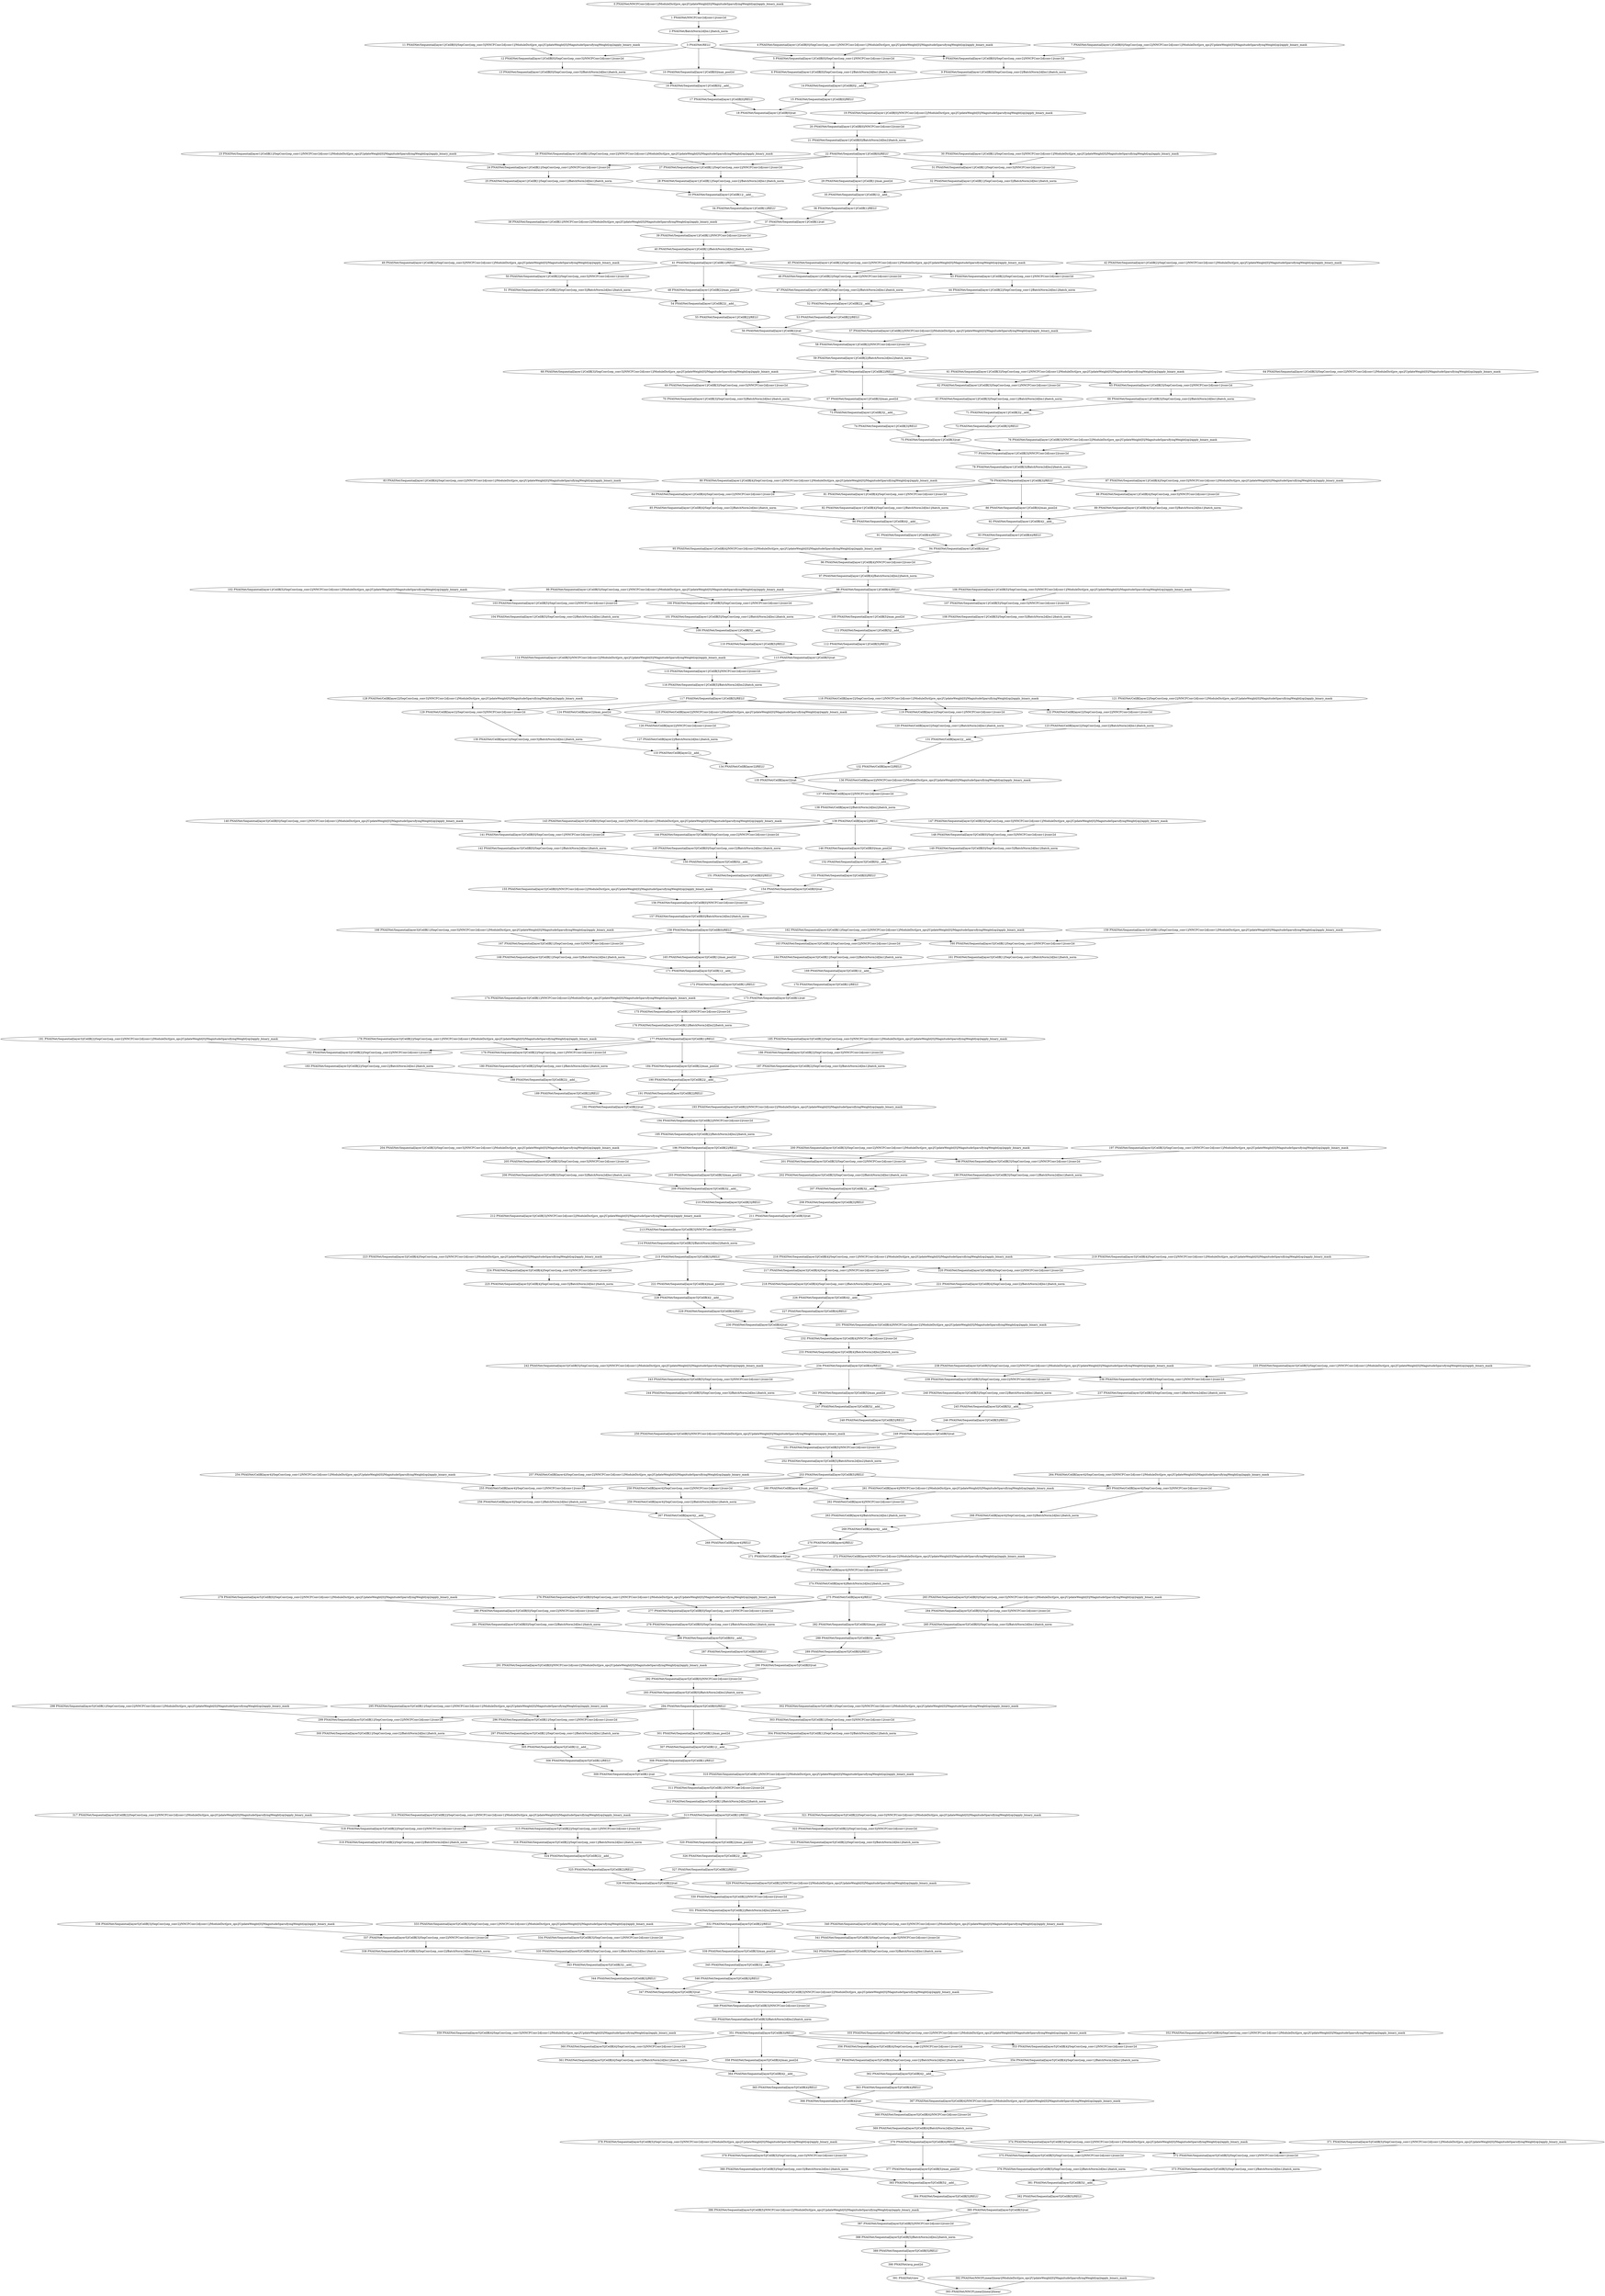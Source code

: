 strict digraph  {
"139 PNASNet/CellB[layer2]/RELU" [id=139, scope="PNASNet/CellB[layer2]", type=RELU];
"252 PNASNet/Sequential[layer3]/CellB[5]/BatchNorm2d[bn2]/batch_norm" [id=252, scope="PNASNet/Sequential[layer3]/CellB[5]/BatchNorm2d[bn2]", type=batch_norm];
"260 PNASNet/CellB[layer4]/max_pool2d" [id=260, scope="PNASNet/CellB[layer4]", type=max_pool2d];
"336 PNASNet/Sequential[layer5]/CellB[3]/SepConv[sep_conv2]/NNCFConv2d[conv1]/ModuleDict[pre_ops]/UpdateWeight[0]/MagnitudeSparsifyingWeight[op]/apply_binary_mask" [id=336, scope="PNASNet/Sequential[layer5]/CellB[3]/SepConv[sep_conv2]/NNCFConv2d[conv1]/ModuleDict[pre_ops]/UpdateWeight[0]/MagnitudeSparsifyingWeight[op]", type=apply_binary_mask];
"104 PNASNet/Sequential[layer1]/CellB[5]/SepConv[sep_conv2]/BatchNorm2d[bn1]/batch_norm" [id=104, scope="PNASNet/Sequential[layer1]/CellB[5]/SepConv[sep_conv2]/BatchNorm2d[bn1]", type=batch_norm];
"359 PNASNet/Sequential[layer5]/CellB[4]/SepConv[sep_conv3]/NNCFConv2d[conv1]/ModuleDict[pre_ops]/UpdateWeight[0]/MagnitudeSparsifyingWeight[op]/apply_binary_mask" [id=359, scope="PNASNet/Sequential[layer5]/CellB[4]/SepConv[sep_conv3]/NNCFConv2d[conv1]/ModuleDict[pre_ops]/UpdateWeight[0]/MagnitudeSparsifyingWeight[op]", type=apply_binary_mask];
"34 PNASNet/Sequential[layer1]/CellB[1]/RELU" [id=34, scope="PNASNet/Sequential[layer1]/CellB[1]", type=RELU];
"203 PNASNet/Sequential[layer3]/CellB[3]/max_pool2d" [id=203, scope="PNASNet/Sequential[layer3]/CellB[3]", type=max_pool2d];
"160 PNASNet/Sequential[layer3]/CellB[1]/SepConv[sep_conv1]/NNCFConv2d[conv1]/conv2d" [id=160, scope="PNASNet/Sequential[layer3]/CellB[1]/SepConv[sep_conv1]/NNCFConv2d[conv1]", type=conv2d];
"243 PNASNet/Sequential[layer3]/CellB[5]/SepConv[sep_conv3]/NNCFConv2d[conv1]/conv2d" [id=243, scope="PNASNet/Sequential[layer3]/CellB[5]/SepConv[sep_conv3]/NNCFConv2d[conv1]", type=conv2d];
"368 PNASNet/Sequential[layer5]/CellB[4]/NNCFConv2d[conv2]/conv2d" [id=368, scope="PNASNet/Sequential[layer5]/CellB[4]/NNCFConv2d[conv2]", type=conv2d];
"181 PNASNet/Sequential[layer3]/CellB[2]/SepConv[sep_conv2]/NNCFConv2d[conv1]/ModuleDict[pre_ops]/UpdateWeight[0]/MagnitudeSparsifyingWeight[op]/apply_binary_mask" [id=181, scope="PNASNet/Sequential[layer3]/CellB[2]/SepConv[sep_conv2]/NNCFConv2d[conv1]/ModuleDict[pre_ops]/UpdateWeight[0]/MagnitudeSparsifyingWeight[op]", type=apply_binary_mask];
"106 PNASNet/Sequential[layer1]/CellB[5]/SepConv[sep_conv3]/NNCFConv2d[conv1]/ModuleDict[pre_ops]/UpdateWeight[0]/MagnitudeSparsifyingWeight[op]/apply_binary_mask" [id=106, scope="PNASNet/Sequential[layer1]/CellB[5]/SepConv[sep_conv3]/NNCFConv2d[conv1]/ModuleDict[pre_ops]/UpdateWeight[0]/MagnitudeSparsifyingWeight[op]", type=apply_binary_mask];
"269 PNASNet/CellB[layer4]/__add__" [id=269, scope="PNASNet/CellB[layer4]", type=__add__];
"275 PNASNet/CellB[layer4]/RELU" [id=275, scope="PNASNet/CellB[layer4]", type=RELU];
"321 PNASNet/Sequential[layer5]/CellB[2]/SepConv[sep_conv3]/NNCFConv2d[conv1]/ModuleDict[pre_ops]/UpdateWeight[0]/MagnitudeSparsifyingWeight[op]/apply_binary_mask" [id=321, scope="PNASNet/Sequential[layer5]/CellB[2]/SepConv[sep_conv3]/NNCFConv2d[conv1]/ModuleDict[pre_ops]/UpdateWeight[0]/MagnitudeSparsifyingWeight[op]", type=apply_binary_mask];
"273 PNASNet/CellB[layer4]/NNCFConv2d[conv2]/conv2d" [id=273, scope="PNASNet/CellB[layer4]/NNCFConv2d[conv2]", type=conv2d];
"32 PNASNet/Sequential[layer1]/CellB[1]/SepConv[sep_conv3]/BatchNorm2d[bn1]/batch_norm" [id=32, scope="PNASNet/Sequential[layer1]/CellB[1]/SepConv[sep_conv3]/BatchNorm2d[bn1]", type=batch_norm];
"118 PNASNet/CellB[layer2]/SepConv[sep_conv1]/NNCFConv2d[conv1]/ModuleDict[pre_ops]/UpdateWeight[0]/MagnitudeSparsifyingWeight[op]/apply_binary_mask" [id=118, scope="PNASNet/CellB[layer2]/SepConv[sep_conv1]/NNCFConv2d[conv1]/ModuleDict[pre_ops]/UpdateWeight[0]/MagnitudeSparsifyingWeight[op]", type=apply_binary_mask];
"137 PNASNet/CellB[layer2]/NNCFConv2d[conv2]/conv2d" [id=137, scope="PNASNet/CellB[layer2]/NNCFConv2d[conv2]", type=conv2d];
"36 PNASNet/Sequential[layer1]/CellB[1]/RELU" [id=36, scope="PNASNet/Sequential[layer1]/CellB[1]", type=RELU];
"379 PNASNet/Sequential[layer5]/CellB[5]/SepConv[sep_conv3]/NNCFConv2d[conv1]/conv2d" [id=379, scope="PNASNet/Sequential[layer5]/CellB[5]/SepConv[sep_conv3]/NNCFConv2d[conv1]", type=conv2d];
"319 PNASNet/Sequential[layer5]/CellB[2]/SepConv[sep_conv2]/BatchNorm2d[bn1]/batch_norm" [id=319, scope="PNASNet/Sequential[layer5]/CellB[2]/SepConv[sep_conv2]/BatchNorm2d[bn1]", type=batch_norm];
"192 PNASNet/Sequential[layer3]/CellB[2]/cat" [id=192, scope="PNASNet/Sequential[layer3]/CellB[2]", type=cat];
"146 PNASNet/Sequential[layer3]/CellB[0]/max_pool2d" [id=146, scope="PNASNet/Sequential[layer3]/CellB[0]", type=max_pool2d];
"299 PNASNet/Sequential[layer5]/CellB[1]/SepConv[sep_conv2]/NNCFConv2d[conv1]/conv2d" [id=299, scope="PNASNet/Sequential[layer5]/CellB[1]/SepConv[sep_conv2]/NNCFConv2d[conv1]", type=conv2d];
"156 PNASNet/Sequential[layer3]/CellB[0]/NNCFConv2d[conv2]/conv2d" [id=156, scope="PNASNet/Sequential[layer3]/CellB[0]/NNCFConv2d[conv2]", type=conv2d];
"274 PNASNet/CellB[layer4]/BatchNorm2d[bn2]/batch_norm" [id=274, scope="PNASNet/CellB[layer4]/BatchNorm2d[bn2]", type=batch_norm];
"206 PNASNet/Sequential[layer3]/CellB[3]/SepConv[sep_conv3]/BatchNorm2d[bn1]/batch_norm" [id=206, scope="PNASNet/Sequential[layer3]/CellB[3]/SepConv[sep_conv3]/BatchNorm2d[bn1]", type=batch_norm];
"358 PNASNet/Sequential[layer5]/CellB[4]/max_pool2d" [id=358, scope="PNASNet/Sequential[layer5]/CellB[4]", type=max_pool2d];
"254 PNASNet/CellB[layer4]/SepConv[sep_conv1]/NNCFConv2d[conv1]/ModuleDict[pre_ops]/UpdateWeight[0]/MagnitudeSparsifyingWeight[op]/apply_binary_mask" [id=254, scope="PNASNet/CellB[layer4]/SepConv[sep_conv1]/NNCFConv2d[conv1]/ModuleDict[pre_ops]/UpdateWeight[0]/MagnitudeSparsifyingWeight[op]", type=apply_binary_mask];
"22 PNASNet/Sequential[layer1]/CellB[0]/RELU" [id=22, scope="PNASNet/Sequential[layer1]/CellB[0]", type=RELU];
"343 PNASNet/Sequential[layer5]/CellB[3]/__add__" [id=343, scope="PNASNet/Sequential[layer5]/CellB[3]", type=__add__];
"91 PNASNet/Sequential[layer1]/CellB[4]/RELU" [id=91, scope="PNASNet/Sequential[layer1]/CellB[4]", type=RELU];
"234 PNASNet/Sequential[layer3]/CellB[4]/RELU" [id=234, scope="PNASNet/Sequential[layer3]/CellB[4]", type=RELU];
"69 PNASNet/Sequential[layer1]/CellB[3]/SepConv[sep_conv3]/NNCFConv2d[conv1]/conv2d" [id=69, scope="PNASNet/Sequential[layer1]/CellB[3]/SepConv[sep_conv3]/NNCFConv2d[conv1]", type=conv2d];
"328 PNASNet/Sequential[layer5]/CellB[2]/cat" [id=328, scope="PNASNet/Sequential[layer5]/CellB[2]", type=cat];
"39 PNASNet/Sequential[layer1]/CellB[1]/NNCFConv2d[conv2]/conv2d" [id=39, scope="PNASNet/Sequential[layer1]/CellB[1]/NNCFConv2d[conv2]", type=conv2d];
"188 PNASNet/Sequential[layer3]/CellB[2]/__add__" [id=188, scope="PNASNet/Sequential[layer3]/CellB[2]", type=__add__];
"115 PNASNet/Sequential[layer1]/CellB[5]/NNCFConv2d[conv2]/conv2d" [id=115, scope="PNASNet/Sequential[layer1]/CellB[5]/NNCFConv2d[conv2]", type=conv2d];
"152 PNASNet/Sequential[layer3]/CellB[0]/__add__" [id=152, scope="PNASNet/Sequential[layer3]/CellB[0]", type=__add__];
"202 PNASNet/Sequential[layer3]/CellB[3]/SepConv[sep_conv2]/BatchNorm2d[bn1]/batch_norm" [id=202, scope="PNASNet/Sequential[layer3]/CellB[3]/SepConv[sep_conv2]/BatchNorm2d[bn1]", type=batch_norm];
"224 PNASNet/Sequential[layer3]/CellB[4]/SepConv[sep_conv3]/NNCFConv2d[conv1]/conv2d" [id=224, scope="PNASNet/Sequential[layer3]/CellB[4]/SepConv[sep_conv3]/NNCFConv2d[conv1]", type=conv2d];
"108 PNASNet/Sequential[layer1]/CellB[5]/SepConv[sep_conv3]/BatchNorm2d[bn1]/batch_norm" [id=108, scope="PNASNet/Sequential[layer1]/CellB[5]/SepConv[sep_conv3]/BatchNorm2d[bn1]", type=batch_norm];
"287 PNASNet/Sequential[layer5]/CellB[0]/RELU" [id=287, scope="PNASNet/Sequential[layer5]/CellB[0]", type=RELU];
"59 PNASNet/Sequential[layer1]/CellB[2]/BatchNorm2d[bn2]/batch_norm" [id=59, scope="PNASNet/Sequential[layer1]/CellB[2]/BatchNorm2d[bn2]", type=batch_norm];
"67 PNASNet/Sequential[layer1]/CellB[3]/max_pool2d" [id=67, scope="PNASNet/Sequential[layer1]/CellB[3]", type=max_pool2d];
"172 PNASNet/Sequential[layer3]/CellB[1]/RELU" [id=172, scope="PNASNet/Sequential[layer3]/CellB[1]", type=RELU];
"229 PNASNet/Sequential[layer3]/CellB[4]/RELU" [id=229, scope="PNASNet/Sequential[layer3]/CellB[4]", type=RELU];
"133 PNASNet/CellB[layer2]/__add__" [id=133, scope="PNASNet/CellB[layer2]", type=__add__];
"282 PNASNet/Sequential[layer5]/CellB[0]/max_pool2d" [id=282, scope="PNASNet/Sequential[layer5]/CellB[0]", type=max_pool2d];
"207 PNASNet/Sequential[layer3]/CellB[3]/__add__" [id=207, scope="PNASNet/Sequential[layer3]/CellB[3]", type=__add__];
"98 PNASNet/Sequential[layer1]/CellB[4]/RELU" [id=98, scope="PNASNet/Sequential[layer1]/CellB[4]", type=RELU];
"376 PNASNet/Sequential[layer5]/CellB[5]/SepConv[sep_conv2]/BatchNorm2d[bn1]/batch_norm" [id=376, scope="PNASNet/Sequential[layer5]/CellB[5]/SepConv[sep_conv2]/BatchNorm2d[bn1]", type=batch_norm];
"74 PNASNet/Sequential[layer1]/CellB[3]/RELU" [id=74, scope="PNASNet/Sequential[layer1]/CellB[3]", type=RELU];
"55 PNASNet/Sequential[layer1]/CellB[2]/RELU" [id=55, scope="PNASNet/Sequential[layer1]/CellB[2]", type=RELU];
"58 PNASNet/Sequential[layer1]/CellB[2]/NNCFConv2d[conv2]/conv2d" [id=58, scope="PNASNet/Sequential[layer1]/CellB[2]/NNCFConv2d[conv2]", type=conv2d];
"42 PNASNet/Sequential[layer1]/CellB[2]/SepConv[sep_conv1]/NNCFConv2d[conv1]/ModuleDict[pre_ops]/UpdateWeight[0]/MagnitudeSparsifyingWeight[op]/apply_binary_mask" [id=42, scope="PNASNet/Sequential[layer1]/CellB[2]/SepConv[sep_conv1]/NNCFConv2d[conv1]/ModuleDict[pre_ops]/UpdateWeight[0]/MagnitudeSparsifyingWeight[op]", type=apply_binary_mask];
"73 PNASNet/Sequential[layer1]/CellB[3]/__add__" [id=73, scope="PNASNet/Sequential[layer1]/CellB[3]", type=__add__];
"210 PNASNet/Sequential[layer3]/CellB[3]/RELU" [id=210, scope="PNASNet/Sequential[layer3]/CellB[3]", type=RELU];
"141 PNASNet/Sequential[layer3]/CellB[0]/SepConv[sep_conv1]/NNCFConv2d[conv1]/conv2d" [id=141, scope="PNASNet/Sequential[layer3]/CellB[0]/SepConv[sep_conv1]/NNCFConv2d[conv1]", type=conv2d];
"11 PNASNet/Sequential[layer1]/CellB[0]/SepConv[sep_conv3]/NNCFConv2d[conv1]/ModuleDict[pre_ops]/UpdateWeight[0]/MagnitudeSparsifyingWeight[op]/apply_binary_mask" [id=11, scope="PNASNet/Sequential[layer1]/CellB[0]/SepConv[sep_conv3]/NNCFConv2d[conv1]/ModuleDict[pre_ops]/UpdateWeight[0]/MagnitudeSparsifyingWeight[op]", type=apply_binary_mask];
"116 PNASNet/Sequential[layer1]/CellB[5]/BatchNorm2d[bn2]/batch_norm" [id=116, scope="PNASNet/Sequential[layer1]/CellB[5]/BatchNorm2d[bn2]", type=batch_norm];
"13 PNASNet/Sequential[layer1]/CellB[0]/SepConv[sep_conv3]/BatchNorm2d[bn1]/batch_norm" [id=13, scope="PNASNet/Sequential[layer1]/CellB[0]/SepConv[sep_conv3]/BatchNorm2d[bn1]", type=batch_norm];
"87 PNASNet/Sequential[layer1]/CellB[4]/SepConv[sep_conv3]/NNCFConv2d[conv1]/ModuleDict[pre_ops]/UpdateWeight[0]/MagnitudeSparsifyingWeight[op]/apply_binary_mask" [id=87, scope="PNASNet/Sequential[layer1]/CellB[4]/SepConv[sep_conv3]/NNCFConv2d[conv1]/ModuleDict[pre_ops]/UpdateWeight[0]/MagnitudeSparsifyingWeight[op]", type=apply_binary_mask];
"51 PNASNet/Sequential[layer1]/CellB[2]/SepConv[sep_conv3]/BatchNorm2d[bn1]/batch_norm" [id=51, scope="PNASNet/Sequential[layer1]/CellB[2]/SepConv[sep_conv3]/BatchNorm2d[bn1]", type=batch_norm];
"45 PNASNet/Sequential[layer1]/CellB[2]/SepConv[sep_conv2]/NNCFConv2d[conv1]/ModuleDict[pre_ops]/UpdateWeight[0]/MagnitudeSparsifyingWeight[op]/apply_binary_mask" [id=45, scope="PNASNet/Sequential[layer1]/CellB[2]/SepConv[sep_conv2]/NNCFConv2d[conv1]/ModuleDict[pre_ops]/UpdateWeight[0]/MagnitudeSparsifyingWeight[op]", type=apply_binary_mask];
"302 PNASNet/Sequential[layer5]/CellB[1]/SepConv[sep_conv3]/NNCFConv2d[conv1]/ModuleDict[pre_ops]/UpdateWeight[0]/MagnitudeSparsifyingWeight[op]/apply_binary_mask" [id=302, scope="PNASNet/Sequential[layer5]/CellB[1]/SepConv[sep_conv3]/NNCFConv2d[conv1]/ModuleDict[pre_ops]/UpdateWeight[0]/MagnitudeSparsifyingWeight[op]", type=apply_binary_mask];
"6 PNASNet/Sequential[layer1]/CellB[0]/SepConv[sep_conv1]/BatchNorm2d[bn1]/batch_norm" [id=6, scope="PNASNet/Sequential[layer1]/CellB[0]/SepConv[sep_conv1]/BatchNorm2d[bn1]", type=batch_norm];
"298 PNASNet/Sequential[layer5]/CellB[1]/SepConv[sep_conv2]/NNCFConv2d[conv1]/ModuleDict[pre_ops]/UpdateWeight[0]/MagnitudeSparsifyingWeight[op]/apply_binary_mask" [id=298, scope="PNASNet/Sequential[layer5]/CellB[1]/SepConv[sep_conv2]/NNCFConv2d[conv1]/ModuleDict[pre_ops]/UpdateWeight[0]/MagnitudeSparsifyingWeight[op]", type=apply_binary_mask];
"140 PNASNet/Sequential[layer3]/CellB[0]/SepConv[sep_conv1]/NNCFConv2d[conv1]/ModuleDict[pre_ops]/UpdateWeight[0]/MagnitudeSparsifyingWeight[op]/apply_binary_mask" [id=140, scope="PNASNet/Sequential[layer3]/CellB[0]/SepConv[sep_conv1]/NNCFConv2d[conv1]/ModuleDict[pre_ops]/UpdateWeight[0]/MagnitudeSparsifyingWeight[op]", type=apply_binary_mask];
"257 PNASNet/CellB[layer4]/SepConv[sep_conv2]/NNCFConv2d[conv1]/ModuleDict[pre_ops]/UpdateWeight[0]/MagnitudeSparsifyingWeight[op]/apply_binary_mask" [id=257, scope="PNASNet/CellB[layer4]/SepConv[sep_conv2]/NNCFConv2d[conv1]/ModuleDict[pre_ops]/UpdateWeight[0]/MagnitudeSparsifyingWeight[op]", type=apply_binary_mask];
"177 PNASNet/Sequential[layer3]/CellB[1]/RELU" [id=177, scope="PNASNet/Sequential[layer3]/CellB[1]", type=RELU];
"17 PNASNet/Sequential[layer1]/CellB[0]/RELU" [id=17, scope="PNASNet/Sequential[layer1]/CellB[0]", type=RELU];
"235 PNASNet/Sequential[layer3]/CellB[5]/SepConv[sep_conv1]/NNCFConv2d[conv1]/ModuleDict[pre_ops]/UpdateWeight[0]/MagnitudeSparsifyingWeight[op]/apply_binary_mask" [id=235, scope="PNASNet/Sequential[layer3]/CellB[5]/SepConv[sep_conv1]/NNCFConv2d[conv1]/ModuleDict[pre_ops]/UpdateWeight[0]/MagnitudeSparsifyingWeight[op]", type=apply_binary_mask];
"107 PNASNet/Sequential[layer1]/CellB[5]/SepConv[sep_conv3]/NNCFConv2d[conv1]/conv2d" [id=107, scope="PNASNet/Sequential[layer1]/CellB[5]/SepConv[sep_conv3]/NNCFConv2d[conv1]", type=conv2d];
"212 PNASNet/Sequential[layer3]/CellB[3]/NNCFConv2d[conv2]/ModuleDict[pre_ops]/UpdateWeight[0]/MagnitudeSparsifyingWeight[op]/apply_binary_mask" [id=212, scope="PNASNet/Sequential[layer3]/CellB[3]/NNCFConv2d[conv2]/ModuleDict[pre_ops]/UpdateWeight[0]/MagnitudeSparsifyingWeight[op]", type=apply_binary_mask];
"315 PNASNet/Sequential[layer5]/CellB[2]/SepConv[sep_conv1]/NNCFConv2d[conv1]/conv2d" [id=315, scope="PNASNet/Sequential[layer5]/CellB[2]/SepConv[sep_conv1]/NNCFConv2d[conv1]", type=conv2d];
"0 PNASNet/NNCFConv2d[conv1]/ModuleDict[pre_ops]/UpdateWeight[0]/MagnitudeSparsifyingWeight[op]/apply_binary_mask" [id=0, scope="PNASNet/NNCFConv2d[conv1]/ModuleDict[pre_ops]/UpdateWeight[0]/MagnitudeSparsifyingWeight[op]", type=apply_binary_mask];
"386 PNASNet/Sequential[layer5]/CellB[5]/NNCFConv2d[conv2]/ModuleDict[pre_ops]/UpdateWeight[0]/MagnitudeSparsifyingWeight[op]/apply_binary_mask" [id=386, scope="PNASNet/Sequential[layer5]/CellB[5]/NNCFConv2d[conv2]/ModuleDict[pre_ops]/UpdateWeight[0]/MagnitudeSparsifyingWeight[op]", type=apply_binary_mask];
"128 PNASNet/CellB[layer2]/SepConv[sep_conv3]/NNCFConv2d[conv1]/ModuleDict[pre_ops]/UpdateWeight[0]/MagnitudeSparsifyingWeight[op]/apply_binary_mask" [id=128, scope="PNASNet/CellB[layer2]/SepConv[sep_conv3]/NNCFConv2d[conv1]/ModuleDict[pre_ops]/UpdateWeight[0]/MagnitudeSparsifyingWeight[op]", type=apply_binary_mask];
"311 PNASNet/Sequential[layer5]/CellB[1]/NNCFConv2d[conv2]/conv2d" [id=311, scope="PNASNet/Sequential[layer5]/CellB[1]/NNCFConv2d[conv2]", type=conv2d];
"312 PNASNet/Sequential[layer5]/CellB[1]/BatchNorm2d[bn2]/batch_norm" [id=312, scope="PNASNet/Sequential[layer5]/CellB[1]/BatchNorm2d[bn2]", type=batch_norm];
"18 PNASNet/Sequential[layer1]/CellB[0]/cat" [id=18, scope="PNASNet/Sequential[layer1]/CellB[0]", type=cat];
"184 PNASNet/Sequential[layer3]/CellB[2]/max_pool2d" [id=184, scope="PNASNet/Sequential[layer3]/CellB[2]", type=max_pool2d];
"357 PNASNet/Sequential[layer5]/CellB[4]/SepConv[sep_conv2]/BatchNorm2d[bn1]/batch_norm" [id=357, scope="PNASNet/Sequential[layer5]/CellB[4]/SepConv[sep_conv2]/BatchNorm2d[bn1]", type=batch_norm];
"320 PNASNet/Sequential[layer5]/CellB[2]/max_pool2d" [id=320, scope="PNASNet/Sequential[layer5]/CellB[2]", type=max_pool2d];
"350 PNASNet/Sequential[layer5]/CellB[3]/BatchNorm2d[bn2]/batch_norm" [id=350, scope="PNASNet/Sequential[layer5]/CellB[3]/BatchNorm2d[bn2]", type=batch_norm];
"262 PNASNet/CellB[layer4]/NNCFConv2d[conv1]/conv2d" [id=262, scope="PNASNet/CellB[layer4]/NNCFConv2d[conv1]", type=conv2d];
"20 PNASNet/Sequential[layer1]/CellB[0]/NNCFConv2d[conv2]/conv2d" [id=20, scope="PNASNet/Sequential[layer1]/CellB[0]/NNCFConv2d[conv2]", type=conv2d];
"240 PNASNet/Sequential[layer3]/CellB[5]/SepConv[sep_conv2]/BatchNorm2d[bn1]/batch_norm" [id=240, scope="PNASNet/Sequential[layer3]/CellB[5]/SepConv[sep_conv2]/BatchNorm2d[bn1]", type=batch_norm];
"292 PNASNet/Sequential[layer5]/CellB[0]/NNCFConv2d[conv2]/conv2d" [id=292, scope="PNASNet/Sequential[layer5]/CellB[0]/NNCFConv2d[conv2]", type=conv2d];
"150 PNASNet/Sequential[layer3]/CellB[0]/__add__" [id=150, scope="PNASNet/Sequential[layer3]/CellB[0]", type=__add__];
"52 PNASNet/Sequential[layer1]/CellB[2]/__add__" [id=52, scope="PNASNet/Sequential[layer1]/CellB[2]", type=__add__];
"3 PNASNet/RELU" [id=3, scope=PNASNet, type=RELU];
"109 PNASNet/Sequential[layer1]/CellB[5]/__add__" [id=109, scope="PNASNet/Sequential[layer1]/CellB[5]", type=__add__];
"279 PNASNet/Sequential[layer5]/CellB[0]/SepConv[sep_conv2]/NNCFConv2d[conv1]/ModuleDict[pre_ops]/UpdateWeight[0]/MagnitudeSparsifyingWeight[op]/apply_binary_mask" [id=279, scope="PNASNet/Sequential[layer5]/CellB[0]/SepConv[sep_conv2]/NNCFConv2d[conv1]/ModuleDict[pre_ops]/UpdateWeight[0]/MagnitudeSparsifyingWeight[op]", type=apply_binary_mask];
"71 PNASNet/Sequential[layer1]/CellB[3]/__add__" [id=71, scope="PNASNet/Sequential[layer1]/CellB[3]", type=__add__];
"122 PNASNet/CellB[layer2]/SepConv[sep_conv2]/NNCFConv2d[conv1]/conv2d" [id=122, scope="PNASNet/CellB[layer2]/SepConv[sep_conv2]/NNCFConv2d[conv1]", type=conv2d];
"183 PNASNet/Sequential[layer3]/CellB[2]/SepConv[sep_conv2]/BatchNorm2d[bn1]/batch_norm" [id=183, scope="PNASNet/Sequential[layer3]/CellB[2]/SepConv[sep_conv2]/BatchNorm2d[bn1]", type=batch_norm];
"129 PNASNet/CellB[layer2]/SepConv[sep_conv3]/NNCFConv2d[conv1]/conv2d" [id=129, scope="PNASNet/CellB[layer2]/SepConv[sep_conv3]/NNCFConv2d[conv1]", type=conv2d];
"35 PNASNet/Sequential[layer1]/CellB[1]/__add__" [id=35, scope="PNASNet/Sequential[layer1]/CellB[1]", type=__add__];
"295 PNASNet/Sequential[layer5]/CellB[1]/SepConv[sep_conv1]/NNCFConv2d[conv1]/ModuleDict[pre_ops]/UpdateWeight[0]/MagnitudeSparsifyingWeight[op]/apply_binary_mask" [id=295, scope="PNASNet/Sequential[layer5]/CellB[1]/SepConv[sep_conv1]/NNCFConv2d[conv1]/ModuleDict[pre_ops]/UpdateWeight[0]/MagnitudeSparsifyingWeight[op]", type=apply_binary_mask];
"356 PNASNet/Sequential[layer5]/CellB[4]/SepConv[sep_conv2]/NNCFConv2d[conv1]/conv2d" [id=356, scope="PNASNet/Sequential[layer5]/CellB[4]/SepConv[sep_conv2]/NNCFConv2d[conv1]", type=conv2d];
"323 PNASNet/Sequential[layer5]/CellB[2]/SepConv[sep_conv3]/BatchNorm2d[bn1]/batch_norm" [id=323, scope="PNASNet/Sequential[layer5]/CellB[2]/SepConv[sep_conv3]/BatchNorm2d[bn1]", type=batch_norm];
"230 PNASNet/Sequential[layer3]/CellB[4]/cat" [id=230, scope="PNASNet/Sequential[layer3]/CellB[4]", type=cat];
"194 PNASNet/Sequential[layer3]/CellB[2]/NNCFConv2d[conv2]/conv2d" [id=194, scope="PNASNet/Sequential[layer3]/CellB[2]/NNCFConv2d[conv2]", type=conv2d];
"9 PNASNet/Sequential[layer1]/CellB[0]/SepConv[sep_conv2]/BatchNorm2d[bn1]/batch_norm" [id=9, scope="PNASNet/Sequential[layer1]/CellB[0]/SepConv[sep_conv2]/BatchNorm2d[bn1]", type=batch_norm];
"261 PNASNet/CellB[layer4]/NNCFConv2d[conv1]/ModuleDict[pre_ops]/UpdateWeight[0]/MagnitudeSparsifyingWeight[op]/apply_binary_mask" [id=261, scope="PNASNet/CellB[layer4]/NNCFConv2d[conv1]/ModuleDict[pre_ops]/UpdateWeight[0]/MagnitudeSparsifyingWeight[op]", type=apply_binary_mask];
"130 PNASNet/CellB[layer2]/SepConv[sep_conv3]/BatchNorm2d[bn1]/batch_norm" [id=130, scope="PNASNet/CellB[layer2]/SepConv[sep_conv3]/BatchNorm2d[bn1]", type=batch_norm];
"300 PNASNet/Sequential[layer5]/CellB[1]/SepConv[sep_conv2]/BatchNorm2d[bn1]/batch_norm" [id=300, scope="PNASNet/Sequential[layer5]/CellB[1]/SepConv[sep_conv2]/BatchNorm2d[bn1]", type=batch_norm];
"149 PNASNet/Sequential[layer3]/CellB[0]/SepConv[sep_conv3]/BatchNorm2d[bn1]/batch_norm" [id=149, scope="PNASNet/Sequential[layer3]/CellB[0]/SepConv[sep_conv3]/BatchNorm2d[bn1]", type=batch_norm];
"268 PNASNet/CellB[layer4]/RELU" [id=268, scope="PNASNet/CellB[layer4]", type=RELU];
"362 PNASNet/Sequential[layer5]/CellB[4]/__add__" [id=362, scope="PNASNet/Sequential[layer5]/CellB[4]", type=__add__];
"10 PNASNet/Sequential[layer1]/CellB[0]/max_pool2d" [id=10, scope="PNASNet/Sequential[layer1]/CellB[0]", type=max_pool2d];
"182 PNASNet/Sequential[layer3]/CellB[2]/SepConv[sep_conv2]/NNCFConv2d[conv1]/conv2d" [id=182, scope="PNASNet/Sequential[layer3]/CellB[2]/SepConv[sep_conv2]/NNCFConv2d[conv1]", type=conv2d];
"241 PNASNet/Sequential[layer3]/CellB[5]/max_pool2d" [id=241, scope="PNASNet/Sequential[layer3]/CellB[5]", type=max_pool2d];
"218 PNASNet/Sequential[layer3]/CellB[4]/SepConv[sep_conv1]/BatchNorm2d[bn1]/batch_norm" [id=218, scope="PNASNet/Sequential[layer3]/CellB[4]/SepConv[sep_conv1]/BatchNorm2d[bn1]", type=batch_norm];
"344 PNASNet/Sequential[layer5]/CellB[3]/RELU" [id=344, scope="PNASNet/Sequential[layer5]/CellB[3]", type=RELU];
"166 PNASNet/Sequential[layer3]/CellB[1]/SepConv[sep_conv3]/NNCFConv2d[conv1]/ModuleDict[pre_ops]/UpdateWeight[0]/MagnitudeSparsifyingWeight[op]/apply_binary_mask" [id=166, scope="PNASNet/Sequential[layer3]/CellB[1]/SepConv[sep_conv3]/NNCFConv2d[conv1]/ModuleDict[pre_ops]/UpdateWeight[0]/MagnitudeSparsifyingWeight[op]", type=apply_binary_mask];
"186 PNASNet/Sequential[layer3]/CellB[2]/SepConv[sep_conv3]/NNCFConv2d[conv1]/conv2d" [id=186, scope="PNASNet/Sequential[layer3]/CellB[2]/SepConv[sep_conv3]/NNCFConv2d[conv1]", type=conv2d];
"155 PNASNet/Sequential[layer3]/CellB[0]/NNCFConv2d[conv2]/ModuleDict[pre_ops]/UpdateWeight[0]/MagnitudeSparsifyingWeight[op]/apply_binary_mask" [id=155, scope="PNASNet/Sequential[layer3]/CellB[0]/NNCFConv2d[conv2]/ModuleDict[pre_ops]/UpdateWeight[0]/MagnitudeSparsifyingWeight[op]", type=apply_binary_mask];
"366 PNASNet/Sequential[layer5]/CellB[4]/cat" [id=366, scope="PNASNet/Sequential[layer5]/CellB[4]", type=cat];
"62 PNASNet/Sequential[layer1]/CellB[3]/SepConv[sep_conv1]/NNCFConv2d[conv1]/conv2d" [id=62, scope="PNASNet/Sequential[layer1]/CellB[3]/SepConv[sep_conv1]/NNCFConv2d[conv1]", type=conv2d];
"84 PNASNet/Sequential[layer1]/CellB[4]/SepConv[sep_conv2]/NNCFConv2d[conv1]/conv2d" [id=84, scope="PNASNet/Sequential[layer1]/CellB[4]/SepConv[sep_conv2]/NNCFConv2d[conv1]", type=conv2d];
"391 PNASNet/view" [id=391, scope=PNASNet, type=view];
"95 PNASNet/Sequential[layer1]/CellB[4]/NNCFConv2d[conv2]/ModuleDict[pre_ops]/UpdateWeight[0]/MagnitudeSparsifyingWeight[op]/apply_binary_mask" [id=95, scope="PNASNet/Sequential[layer1]/CellB[4]/NNCFConv2d[conv2]/ModuleDict[pre_ops]/UpdateWeight[0]/MagnitudeSparsifyingWeight[op]", type=apply_binary_mask];
"90 PNASNet/Sequential[layer1]/CellB[4]/__add__" [id=90, scope="PNASNet/Sequential[layer1]/CellB[4]", type=__add__];
"48 PNASNet/Sequential[layer1]/CellB[2]/max_pool2d" [id=48, scope="PNASNet/Sequential[layer1]/CellB[2]", type=max_pool2d];
"40 PNASNet/Sequential[layer1]/CellB[1]/BatchNorm2d[bn2]/batch_norm" [id=40, scope="PNASNet/Sequential[layer1]/CellB[1]/BatchNorm2d[bn2]", type=batch_norm];
"199 PNASNet/Sequential[layer3]/CellB[3]/SepConv[sep_conv1]/BatchNorm2d[bn1]/batch_norm" [id=199, scope="PNASNet/Sequential[layer3]/CellB[3]/SepConv[sep_conv1]/BatchNorm2d[bn1]", type=batch_norm];
"247 PNASNet/Sequential[layer3]/CellB[5]/__add__" [id=247, scope="PNASNet/Sequential[layer3]/CellB[5]", type=__add__];
"371 PNASNet/Sequential[layer5]/CellB[5]/SepConv[sep_conv1]/NNCFConv2d[conv1]/ModuleDict[pre_ops]/UpdateWeight[0]/MagnitudeSparsifyingWeight[op]/apply_binary_mask" [id=371, scope="PNASNet/Sequential[layer5]/CellB[5]/SepConv[sep_conv1]/NNCFConv2d[conv1]/ModuleDict[pre_ops]/UpdateWeight[0]/MagnitudeSparsifyingWeight[op]", type=apply_binary_mask];
"232 PNASNet/Sequential[layer3]/CellB[4]/NNCFConv2d[conv2]/conv2d" [id=232, scope="PNASNet/Sequential[layer3]/CellB[4]/NNCFConv2d[conv2]", type=conv2d];
"309 PNASNet/Sequential[layer5]/CellB[1]/cat" [id=309, scope="PNASNet/Sequential[layer5]/CellB[1]", type=cat];
"185 PNASNet/Sequential[layer3]/CellB[2]/SepConv[sep_conv3]/NNCFConv2d[conv1]/ModuleDict[pre_ops]/UpdateWeight[0]/MagnitudeSparsifyingWeight[op]/apply_binary_mask" [id=185, scope="PNASNet/Sequential[layer3]/CellB[2]/SepConv[sep_conv3]/NNCFConv2d[conv1]/ModuleDict[pre_ops]/UpdateWeight[0]/MagnitudeSparsifyingWeight[op]", type=apply_binary_mask];
"306 PNASNet/Sequential[layer5]/CellB[1]/RELU" [id=306, scope="PNASNet/Sequential[layer5]/CellB[1]", type=RELU];
"223 PNASNet/Sequential[layer3]/CellB[4]/SepConv[sep_conv3]/NNCFConv2d[conv1]/ModuleDict[pre_ops]/UpdateWeight[0]/MagnitudeSparsifyingWeight[op]/apply_binary_mask" [id=223, scope="PNASNet/Sequential[layer3]/CellB[4]/SepConv[sep_conv3]/NNCFConv2d[conv1]/ModuleDict[pre_ops]/UpdateWeight[0]/MagnitudeSparsifyingWeight[op]", type=apply_binary_mask];
"61 PNASNet/Sequential[layer1]/CellB[3]/SepConv[sep_conv1]/NNCFConv2d[conv1]/ModuleDict[pre_ops]/UpdateWeight[0]/MagnitudeSparsifyingWeight[op]/apply_binary_mask" [id=61, scope="PNASNet/Sequential[layer1]/CellB[3]/SepConv[sep_conv1]/NNCFConv2d[conv1]/ModuleDict[pre_ops]/UpdateWeight[0]/MagnitudeSparsifyingWeight[op]", type=apply_binary_mask];
"227 PNASNet/Sequential[layer3]/CellB[4]/RELU" [id=227, scope="PNASNet/Sequential[layer3]/CellB[4]", type=RELU];
"165 PNASNet/Sequential[layer3]/CellB[1]/max_pool2d" [id=165, scope="PNASNet/Sequential[layer3]/CellB[1]", type=max_pool2d];
"144 PNASNet/Sequential[layer3]/CellB[0]/SepConv[sep_conv2]/NNCFConv2d[conv1]/conv2d" [id=144, scope="PNASNet/Sequential[layer3]/CellB[0]/SepConv[sep_conv2]/NNCFConv2d[conv1]", type=conv2d];
"222 PNASNet/Sequential[layer3]/CellB[4]/max_pool2d" [id=222, scope="PNASNet/Sequential[layer3]/CellB[4]", type=max_pool2d];
"387 PNASNet/Sequential[layer5]/CellB[5]/NNCFConv2d[conv2]/conv2d" [id=387, scope="PNASNet/Sequential[layer5]/CellB[5]/NNCFConv2d[conv2]", type=conv2d];
"175 PNASNet/Sequential[layer3]/CellB[1]/NNCFConv2d[conv2]/conv2d" [id=175, scope="PNASNet/Sequential[layer3]/CellB[1]/NNCFConv2d[conv2]", type=conv2d];
"324 PNASNet/Sequential[layer5]/CellB[2]/__add__" [id=324, scope="PNASNet/Sequential[layer5]/CellB[2]", type=__add__];
"263 PNASNet/CellB[layer4]/BatchNorm2d[bn1]/batch_norm" [id=263, scope="PNASNet/CellB[layer4]/BatchNorm2d[bn1]", type=batch_norm];
"180 PNASNet/Sequential[layer3]/CellB[2]/SepConv[sep_conv1]/BatchNorm2d[bn1]/batch_norm" [id=180, scope="PNASNet/Sequential[layer3]/CellB[2]/SepConv[sep_conv1]/BatchNorm2d[bn1]", type=batch_norm];
"179 PNASNet/Sequential[layer3]/CellB[2]/SepConv[sep_conv1]/NNCFConv2d[conv1]/conv2d" [id=179, scope="PNASNet/Sequential[layer3]/CellB[2]/SepConv[sep_conv1]/NNCFConv2d[conv1]", type=conv2d];
"33 PNASNet/Sequential[layer1]/CellB[1]/__add__" [id=33, scope="PNASNet/Sequential[layer1]/CellB[1]", type=__add__];
"354 PNASNet/Sequential[layer5]/CellB[4]/SepConv[sep_conv1]/BatchNorm2d[bn1]/batch_norm" [id=354, scope="PNASNet/Sequential[layer5]/CellB[4]/SepConv[sep_conv1]/BatchNorm2d[bn1]", type=batch_norm];
"245 PNASNet/Sequential[layer3]/CellB[5]/__add__" [id=245, scope="PNASNet/Sequential[layer3]/CellB[5]", type=__add__];
"217 PNASNet/Sequential[layer3]/CellB[4]/SepConv[sep_conv1]/NNCFConv2d[conv1]/conv2d" [id=217, scope="PNASNet/Sequential[layer3]/CellB[4]/SepConv[sep_conv1]/NNCFConv2d[conv1]", type=conv2d];
"25 PNASNet/Sequential[layer1]/CellB[1]/SepConv[sep_conv1]/BatchNorm2d[bn1]/batch_norm" [id=25, scope="PNASNet/Sequential[layer1]/CellB[1]/SepConv[sep_conv1]/BatchNorm2d[bn1]", type=batch_norm];
"307 PNASNet/Sequential[layer5]/CellB[1]/__add__" [id=307, scope="PNASNet/Sequential[layer5]/CellB[1]", type=__add__];
"154 PNASNet/Sequential[layer3]/CellB[0]/cat" [id=154, scope="PNASNet/Sequential[layer3]/CellB[0]", type=cat];
"89 PNASNet/Sequential[layer1]/CellB[4]/SepConv[sep_conv3]/BatchNorm2d[bn1]/batch_norm" [id=89, scope="PNASNet/Sequential[layer1]/CellB[4]/SepConv[sep_conv3]/BatchNorm2d[bn1]", type=batch_norm];
"220 PNASNet/Sequential[layer3]/CellB[4]/SepConv[sep_conv2]/NNCFConv2d[conv1]/conv2d" [id=220, scope="PNASNet/Sequential[layer3]/CellB[4]/SepConv[sep_conv2]/NNCFConv2d[conv1]", type=conv2d];
"380 PNASNet/Sequential[layer5]/CellB[5]/SepConv[sep_conv3]/BatchNorm2d[bn1]/batch_norm" [id=380, scope="PNASNet/Sequential[layer5]/CellB[5]/SepConv[sep_conv3]/BatchNorm2d[bn1]", type=batch_norm];
"24 PNASNet/Sequential[layer1]/CellB[1]/SepConv[sep_conv1]/NNCFConv2d[conv1]/conv2d" [id=24, scope="PNASNet/Sequential[layer1]/CellB[1]/SepConv[sep_conv1]/NNCFConv2d[conv1]", type=conv2d];
"286 PNASNet/Sequential[layer5]/CellB[0]/__add__" [id=286, scope="PNASNet/Sequential[layer5]/CellB[0]", type=__add__];
"159 PNASNet/Sequential[layer3]/CellB[1]/SepConv[sep_conv1]/NNCFConv2d[conv1]/ModuleDict[pre_ops]/UpdateWeight[0]/MagnitudeSparsifyingWeight[op]/apply_binary_mask" [id=159, scope="PNASNet/Sequential[layer3]/CellB[1]/SepConv[sep_conv1]/NNCFConv2d[conv1]/ModuleDict[pre_ops]/UpdateWeight[0]/MagnitudeSparsifyingWeight[op]", type=apply_binary_mask];
"318 PNASNet/Sequential[layer5]/CellB[2]/SepConv[sep_conv2]/NNCFConv2d[conv1]/conv2d" [id=318, scope="PNASNet/Sequential[layer5]/CellB[2]/SepConv[sep_conv2]/NNCFConv2d[conv1]", type=conv2d];
"271 PNASNet/CellB[layer4]/cat" [id=271, scope="PNASNet/CellB[layer4]", type=cat];
"28 PNASNet/Sequential[layer1]/CellB[1]/SepConv[sep_conv2]/BatchNorm2d[bn1]/batch_norm" [id=28, scope="PNASNet/Sequential[layer1]/CellB[1]/SepConv[sep_conv2]/BatchNorm2d[bn1]", type=batch_norm];
"168 PNASNet/Sequential[layer3]/CellB[1]/SepConv[sep_conv3]/BatchNorm2d[bn1]/batch_norm" [id=168, scope="PNASNet/Sequential[layer3]/CellB[1]/SepConv[sep_conv3]/BatchNorm2d[bn1]", type=batch_norm];
"167 PNASNet/Sequential[layer3]/CellB[1]/SepConv[sep_conv3]/NNCFConv2d[conv1]/conv2d" [id=167, scope="PNASNet/Sequential[layer3]/CellB[1]/SepConv[sep_conv3]/NNCFConv2d[conv1]", type=conv2d];
"47 PNASNet/Sequential[layer1]/CellB[2]/SepConv[sep_conv2]/BatchNorm2d[bn1]/batch_norm" [id=47, scope="PNASNet/Sequential[layer1]/CellB[2]/SepConv[sep_conv2]/BatchNorm2d[bn1]", type=batch_norm];
"102 PNASNet/Sequential[layer1]/CellB[5]/SepConv[sep_conv2]/NNCFConv2d[conv1]/ModuleDict[pre_ops]/UpdateWeight[0]/MagnitudeSparsifyingWeight[op]/apply_binary_mask" [id=102, scope="PNASNet/Sequential[layer1]/CellB[5]/SepConv[sep_conv2]/NNCFConv2d[conv1]/ModuleDict[pre_ops]/UpdateWeight[0]/MagnitudeSparsifyingWeight[op]", type=apply_binary_mask];
"308 PNASNet/Sequential[layer5]/CellB[1]/RELU" [id=308, scope="PNASNet/Sequential[layer5]/CellB[1]", type=RELU];
"96 PNASNet/Sequential[layer1]/CellB[4]/NNCFConv2d[conv2]/conv2d" [id=96, scope="PNASNet/Sequential[layer1]/CellB[4]/NNCFConv2d[conv2]", type=conv2d];
"125 PNASNet/CellB[layer2]/NNCFConv2d[conv1]/ModuleDict[pre_ops]/UpdateWeight[0]/MagnitudeSparsifyingWeight[op]/apply_binary_mask" [id=125, scope="PNASNet/CellB[layer2]/NNCFConv2d[conv1]/ModuleDict[pre_ops]/UpdateWeight[0]/MagnitudeSparsifyingWeight[op]", type=apply_binary_mask];
"355 PNASNet/Sequential[layer5]/CellB[4]/SepConv[sep_conv2]/NNCFConv2d[conv1]/ModuleDict[pre_ops]/UpdateWeight[0]/MagnitudeSparsifyingWeight[op]/apply_binary_mask" [id=355, scope="PNASNet/Sequential[layer5]/CellB[4]/SepConv[sep_conv2]/NNCFConv2d[conv1]/ModuleDict[pre_ops]/UpdateWeight[0]/MagnitudeSparsifyingWeight[op]", type=apply_binary_mask];
"27 PNASNet/Sequential[layer1]/CellB[1]/SepConv[sep_conv2]/NNCFConv2d[conv1]/conv2d" [id=27, scope="PNASNet/Sequential[layer1]/CellB[1]/SepConv[sep_conv2]/NNCFConv2d[conv1]", type=conv2d];
"304 PNASNet/Sequential[layer5]/CellB[1]/SepConv[sep_conv3]/BatchNorm2d[bn1]/batch_norm" [id=304, scope="PNASNet/Sequential[layer5]/CellB[1]/SepConv[sep_conv3]/BatchNorm2d[bn1]", type=batch_norm];
"338 PNASNet/Sequential[layer5]/CellB[3]/SepConv[sep_conv2]/BatchNorm2d[bn1]/batch_norm" [id=338, scope="PNASNet/Sequential[layer5]/CellB[3]/SepConv[sep_conv2]/BatchNorm2d[bn1]", type=batch_norm];
"41 PNASNet/Sequential[layer1]/CellB[1]/RELU" [id=41, scope="PNASNet/Sequential[layer1]/CellB[1]", type=RELU];
"361 PNASNet/Sequential[layer5]/CellB[4]/SepConv[sep_conv3]/BatchNorm2d[bn1]/batch_norm" [id=361, scope="PNASNet/Sequential[layer5]/CellB[4]/SepConv[sep_conv3]/BatchNorm2d[bn1]", type=batch_norm];
"143 PNASNet/Sequential[layer3]/CellB[0]/SepConv[sep_conv2]/NNCFConv2d[conv1]/ModuleDict[pre_ops]/UpdateWeight[0]/MagnitudeSparsifyingWeight[op]/apply_binary_mask" [id=143, scope="PNASNet/Sequential[layer3]/CellB[0]/SepConv[sep_conv2]/NNCFConv2d[conv1]/ModuleDict[pre_ops]/UpdateWeight[0]/MagnitudeSparsifyingWeight[op]", type=apply_binary_mask];
"85 PNASNet/Sequential[layer1]/CellB[4]/SepConv[sep_conv2]/BatchNorm2d[bn1]/batch_norm" [id=85, scope="PNASNet/Sequential[layer1]/CellB[4]/SepConv[sep_conv2]/BatchNorm2d[bn1]", type=batch_norm];
"305 PNASNet/Sequential[layer5]/CellB[1]/__add__" [id=305, scope="PNASNet/Sequential[layer5]/CellB[1]", type=__add__];
"44 PNASNet/Sequential[layer1]/CellB[2]/SepConv[sep_conv1]/BatchNorm2d[bn1]/batch_norm" [id=44, scope="PNASNet/Sequential[layer1]/CellB[2]/SepConv[sep_conv1]/BatchNorm2d[bn1]", type=batch_norm];
"142 PNASNet/Sequential[layer3]/CellB[0]/SepConv[sep_conv1]/BatchNorm2d[bn1]/batch_norm" [id=142, scope="PNASNet/Sequential[layer3]/CellB[0]/SepConv[sep_conv1]/BatchNorm2d[bn1]", type=batch_norm];
"296 PNASNet/Sequential[layer5]/CellB[1]/SepConv[sep_conv1]/NNCFConv2d[conv1]/conv2d" [id=296, scope="PNASNet/Sequential[layer5]/CellB[1]/SepConv[sep_conv1]/NNCFConv2d[conv1]", type=conv2d];
"322 PNASNet/Sequential[layer5]/CellB[2]/SepConv[sep_conv3]/NNCFConv2d[conv1]/conv2d" [id=322, scope="PNASNet/Sequential[layer5]/CellB[2]/SepConv[sep_conv3]/NNCFConv2d[conv1]", type=conv2d];
"383 PNASNet/Sequential[layer5]/CellB[5]/__add__" [id=383, scope="PNASNet/Sequential[layer5]/CellB[5]", type=__add__];
"228 PNASNet/Sequential[layer3]/CellB[4]/__add__" [id=228, scope="PNASNet/Sequential[layer3]/CellB[4]", type=__add__];
"56 PNASNet/Sequential[layer1]/CellB[2]/cat" [id=56, scope="PNASNet/Sequential[layer1]/CellB[2]", type=cat];
"351 PNASNet/Sequential[layer5]/CellB[3]/RELU" [id=351, scope="PNASNet/Sequential[layer5]/CellB[3]", type=RELU];
"214 PNASNet/Sequential[layer3]/CellB[3]/BatchNorm2d[bn2]/batch_norm" [id=214, scope="PNASNet/Sequential[layer3]/CellB[3]/BatchNorm2d[bn2]", type=batch_norm];
"16 PNASNet/Sequential[layer1]/CellB[0]/__add__" [id=16, scope="PNASNet/Sequential[layer1]/CellB[0]", type=__add__];
"244 PNASNet/Sequential[layer3]/CellB[5]/SepConv[sep_conv3]/BatchNorm2d[bn1]/batch_norm" [id=244, scope="PNASNet/Sequential[layer3]/CellB[5]/SepConv[sep_conv3]/BatchNorm2d[bn1]", type=batch_norm];
"176 PNASNet/Sequential[layer3]/CellB[1]/BatchNorm2d[bn2]/batch_norm" [id=176, scope="PNASNet/Sequential[layer3]/CellB[1]/BatchNorm2d[bn2]", type=batch_norm];
"38 PNASNet/Sequential[layer1]/CellB[1]/NNCFConv2d[conv2]/ModuleDict[pre_ops]/UpdateWeight[0]/MagnitudeSparsifyingWeight[op]/apply_binary_mask" [id=38, scope="PNASNet/Sequential[layer1]/CellB[1]/NNCFConv2d[conv2]/ModuleDict[pre_ops]/UpdateWeight[0]/MagnitudeSparsifyingWeight[op]", type=apply_binary_mask];
"77 PNASNet/Sequential[layer1]/CellB[3]/NNCFConv2d[conv2]/conv2d" [id=77, scope="PNASNet/Sequential[layer1]/CellB[3]/NNCFConv2d[conv2]", type=conv2d];
"1 PNASNet/NNCFConv2d[conv1]/conv2d" [id=1, scope="PNASNet/NNCFConv2d[conv1]", type=conv2d];
"111 PNASNet/Sequential[layer1]/CellB[5]/__add__" [id=111, scope="PNASNet/Sequential[layer1]/CellB[5]", type=__add__];
"54 PNASNet/Sequential[layer1]/CellB[2]/__add__" [id=54, scope="PNASNet/Sequential[layer1]/CellB[2]", type=__add__];
"381 PNASNet/Sequential[layer5]/CellB[5]/__add__" [id=381, scope="PNASNet/Sequential[layer5]/CellB[5]", type=__add__];
"237 PNASNet/Sequential[layer3]/CellB[5]/SepConv[sep_conv1]/BatchNorm2d[bn1]/batch_norm" [id=237, scope="PNASNet/Sequential[layer3]/CellB[5]/SepConv[sep_conv1]/BatchNorm2d[bn1]", type=batch_norm];
"264 PNASNet/CellB[layer4]/SepConv[sep_conv3]/NNCFConv2d[conv1]/ModuleDict[pre_ops]/UpdateWeight[0]/MagnitudeSparsifyingWeight[op]/apply_binary_mask" [id=264, scope="PNASNet/CellB[layer4]/SepConv[sep_conv3]/NNCFConv2d[conv1]/ModuleDict[pre_ops]/UpdateWeight[0]/MagnitudeSparsifyingWeight[op]", type=apply_binary_mask];
"174 PNASNet/Sequential[layer3]/CellB[1]/NNCFConv2d[conv2]/ModuleDict[pre_ops]/UpdateWeight[0]/MagnitudeSparsifyingWeight[op]/apply_binary_mask" [id=174, scope="PNASNet/Sequential[layer3]/CellB[1]/NNCFConv2d[conv2]/ModuleDict[pre_ops]/UpdateWeight[0]/MagnitudeSparsifyingWeight[op]", type=apply_binary_mask];
"209 PNASNet/Sequential[layer3]/CellB[3]/__add__" [id=209, scope="PNASNet/Sequential[layer3]/CellB[3]", type=__add__];
"81 PNASNet/Sequential[layer1]/CellB[4]/SepConv[sep_conv1]/NNCFConv2d[conv1]/conv2d" [id=81, scope="PNASNet/Sequential[layer1]/CellB[4]/SepConv[sep_conv1]/NNCFConv2d[conv1]", type=conv2d];
"325 PNASNet/Sequential[layer5]/CellB[2]/RELU" [id=325, scope="PNASNet/Sequential[layer5]/CellB[2]", type=RELU];
"233 PNASNet/Sequential[layer3]/CellB[4]/BatchNorm2d[bn2]/batch_norm" [id=233, scope="PNASNet/Sequential[layer3]/CellB[4]/BatchNorm2d[bn2]", type=batch_norm];
"393 PNASNet/NNCFLinear[linear]/linear" [id=393, scope="PNASNet/NNCFLinear[linear]", type=linear];
"384 PNASNet/Sequential[layer5]/CellB[5]/RELU" [id=384, scope="PNASNet/Sequential[layer5]/CellB[5]", type=RELU];
"70 PNASNet/Sequential[layer1]/CellB[3]/SepConv[sep_conv3]/BatchNorm2d[bn1]/batch_norm" [id=70, scope="PNASNet/Sequential[layer1]/CellB[3]/SepConv[sep_conv3]/BatchNorm2d[bn1]", type=batch_norm];
"280 PNASNet/Sequential[layer5]/CellB[0]/SepConv[sep_conv2]/NNCFConv2d[conv1]/conv2d" [id=280, scope="PNASNet/Sequential[layer5]/CellB[0]/SepConv[sep_conv2]/NNCFConv2d[conv1]", type=conv2d];
"135 PNASNet/CellB[layer2]/cat" [id=135, scope="PNASNet/CellB[layer2]", type=cat];
"21 PNASNet/Sequential[layer1]/CellB[0]/BatchNorm2d[bn2]/batch_norm" [id=21, scope="PNASNet/Sequential[layer1]/CellB[0]/BatchNorm2d[bn2]", type=batch_norm];
"342 PNASNet/Sequential[layer5]/CellB[3]/SepConv[sep_conv3]/BatchNorm2d[bn1]/batch_norm" [id=342, scope="PNASNet/Sequential[layer5]/CellB[3]/SepConv[sep_conv3]/BatchNorm2d[bn1]", type=batch_norm];
"231 PNASNet/Sequential[layer3]/CellB[4]/NNCFConv2d[conv2]/ModuleDict[pre_ops]/UpdateWeight[0]/MagnitudeSparsifyingWeight[op]/apply_binary_mask" [id=231, scope="PNASNet/Sequential[layer3]/CellB[4]/NNCFConv2d[conv2]/ModuleDict[pre_ops]/UpdateWeight[0]/MagnitudeSparsifyingWeight[op]", type=apply_binary_mask];
"364 PNASNet/Sequential[layer5]/CellB[4]/__add__" [id=364, scope="PNASNet/Sequential[layer5]/CellB[4]", type=__add__];
"93 PNASNet/Sequential[layer1]/CellB[4]/RELU" [id=93, scope="PNASNet/Sequential[layer1]/CellB[4]", type=RELU];
"57 PNASNet/Sequential[layer1]/CellB[2]/NNCFConv2d[conv2]/ModuleDict[pre_ops]/UpdateWeight[0]/MagnitudeSparsifyingWeight[op]/apply_binary_mask" [id=57, scope="PNASNet/Sequential[layer1]/CellB[2]/NNCFConv2d[conv2]/ModuleDict[pre_ops]/UpdateWeight[0]/MagnitudeSparsifyingWeight[op]", type=apply_binary_mask];
"101 PNASNet/Sequential[layer1]/CellB[5]/SepConv[sep_conv1]/BatchNorm2d[bn1]/batch_norm" [id=101, scope="PNASNet/Sequential[layer1]/CellB[5]/SepConv[sep_conv1]/BatchNorm2d[bn1]", type=batch_norm];
"120 PNASNet/CellB[layer2]/SepConv[sep_conv1]/BatchNorm2d[bn1]/batch_norm" [id=120, scope="PNASNet/CellB[layer2]/SepConv[sep_conv1]/BatchNorm2d[bn1]", type=batch_norm];
"340 PNASNet/Sequential[layer5]/CellB[3]/SepConv[sep_conv3]/NNCFConv2d[conv1]/ModuleDict[pre_ops]/UpdateWeight[0]/MagnitudeSparsifyingWeight[op]/apply_binary_mask" [id=340, scope="PNASNet/Sequential[layer5]/CellB[3]/SepConv[sep_conv3]/NNCFConv2d[conv1]/ModuleDict[pre_ops]/UpdateWeight[0]/MagnitudeSparsifyingWeight[op]", type=apply_binary_mask];
"215 PNASNet/Sequential[layer3]/CellB[3]/RELU" [id=215, scope="PNASNet/Sequential[layer3]/CellB[3]", type=RELU];
"365 PNASNet/Sequential[layer5]/CellB[4]/RELU" [id=365, scope="PNASNet/Sequential[layer5]/CellB[4]", type=RELU];
"326 PNASNet/Sequential[layer5]/CellB[2]/__add__" [id=326, scope="PNASNet/Sequential[layer5]/CellB[2]", type=__add__];
"339 PNASNet/Sequential[layer5]/CellB[3]/max_pool2d" [id=339, scope="PNASNet/Sequential[layer5]/CellB[3]", type=max_pool2d];
"64 PNASNet/Sequential[layer1]/CellB[3]/SepConv[sep_conv2]/NNCFConv2d[conv1]/ModuleDict[pre_ops]/UpdateWeight[0]/MagnitudeSparsifyingWeight[op]/apply_binary_mask" [id=64, scope="PNASNet/Sequential[layer1]/CellB[3]/SepConv[sep_conv2]/NNCFConv2d[conv1]/ModuleDict[pre_ops]/UpdateWeight[0]/MagnitudeSparsifyingWeight[op]", type=apply_binary_mask];
"190 PNASNet/Sequential[layer3]/CellB[2]/__add__" [id=190, scope="PNASNet/Sequential[layer3]/CellB[2]", type=__add__];
"337 PNASNet/Sequential[layer5]/CellB[3]/SepConv[sep_conv2]/NNCFConv2d[conv1]/conv2d" [id=337, scope="PNASNet/Sequential[layer5]/CellB[3]/SepConv[sep_conv2]/NNCFConv2d[conv1]", type=conv2d];
"164 PNASNet/Sequential[layer3]/CellB[1]/SepConv[sep_conv2]/BatchNorm2d[bn1]/batch_norm" [id=164, scope="PNASNet/Sequential[layer3]/CellB[1]/SepConv[sep_conv2]/BatchNorm2d[bn1]", type=batch_norm];
"276 PNASNet/Sequential[layer5]/CellB[0]/SepConv[sep_conv1]/NNCFConv2d[conv1]/ModuleDict[pre_ops]/UpdateWeight[0]/MagnitudeSparsifyingWeight[op]/apply_binary_mask" [id=276, scope="PNASNet/Sequential[layer5]/CellB[0]/SepConv[sep_conv1]/NNCFConv2d[conv1]/ModuleDict[pre_ops]/UpdateWeight[0]/MagnitudeSparsifyingWeight[op]", type=apply_binary_mask];
"50 PNASNet/Sequential[layer1]/CellB[2]/SepConv[sep_conv3]/NNCFConv2d[conv1]/conv2d" [id=50, scope="PNASNet/Sequential[layer1]/CellB[2]/SepConv[sep_conv3]/NNCFConv2d[conv1]", type=conv2d];
"346 PNASNet/Sequential[layer5]/CellB[3]/RELU" [id=346, scope="PNASNet/Sequential[layer5]/CellB[3]", type=RELU];
"63 PNASNet/Sequential[layer1]/CellB[3]/SepConv[sep_conv1]/BatchNorm2d[bn1]/batch_norm" [id=63, scope="PNASNet/Sequential[layer1]/CellB[3]/SepConv[sep_conv1]/BatchNorm2d[bn1]", type=batch_norm];
"123 PNASNet/CellB[layer2]/SepConv[sep_conv2]/BatchNorm2d[bn1]/batch_norm" [id=123, scope="PNASNet/CellB[layer2]/SepConv[sep_conv2]/BatchNorm2d[bn1]", type=batch_norm];
"72 PNASNet/Sequential[layer1]/CellB[3]/RELU" [id=72, scope="PNASNet/Sequential[layer1]/CellB[3]", type=RELU];
"347 PNASNet/Sequential[layer5]/CellB[3]/cat" [id=347, scope="PNASNet/Sequential[layer5]/CellB[3]", type=cat];
"121 PNASNet/CellB[layer2]/SepConv[sep_conv2]/NNCFConv2d[conv1]/ModuleDict[pre_ops]/UpdateWeight[0]/MagnitudeSparsifyingWeight[op]/apply_binary_mask" [id=121, scope="PNASNet/CellB[layer2]/SepConv[sep_conv2]/NNCFConv2d[conv1]/ModuleDict[pre_ops]/UpdateWeight[0]/MagnitudeSparsifyingWeight[op]", type=apply_binary_mask];
"258 PNASNet/CellB[layer4]/SepConv[sep_conv2]/NNCFConv2d[conv1]/conv2d" [id=258, scope="PNASNet/CellB[layer4]/SepConv[sep_conv2]/NNCFConv2d[conv1]", type=conv2d];
"385 PNASNet/Sequential[layer5]/CellB[5]/cat" [id=385, scope="PNASNet/Sequential[layer5]/CellB[5]", type=cat];
"173 PNASNet/Sequential[layer3]/CellB[1]/cat" [id=173, scope="PNASNet/Sequential[layer3]/CellB[1]", type=cat];
"303 PNASNet/Sequential[layer5]/CellB[1]/SepConv[sep_conv3]/NNCFConv2d[conv1]/conv2d" [id=303, scope="PNASNet/Sequential[layer5]/CellB[1]/SepConv[sep_conv3]/NNCFConv2d[conv1]", type=conv2d];
"363 PNASNet/Sequential[layer5]/CellB[4]/RELU" [id=363, scope="PNASNet/Sequential[layer5]/CellB[4]", type=RELU];
"291 PNASNet/Sequential[layer5]/CellB[0]/NNCFConv2d[conv2]/ModuleDict[pre_ops]/UpdateWeight[0]/MagnitudeSparsifyingWeight[op]/apply_binary_mask" [id=291, scope="PNASNet/Sequential[layer5]/CellB[0]/NNCFConv2d[conv2]/ModuleDict[pre_ops]/UpdateWeight[0]/MagnitudeSparsifyingWeight[op]", type=apply_binary_mask];
"103 PNASNet/Sequential[layer1]/CellB[5]/SepConv[sep_conv2]/NNCFConv2d[conv1]/conv2d" [id=103, scope="PNASNet/Sequential[layer1]/CellB[5]/SepConv[sep_conv2]/NNCFConv2d[conv1]", type=conv2d];
"151 PNASNet/Sequential[layer3]/CellB[0]/RELU" [id=151, scope="PNASNet/Sequential[layer3]/CellB[0]", type=RELU];
"162 PNASNet/Sequential[layer3]/CellB[1]/SepConv[sep_conv2]/NNCFConv2d[conv1]/ModuleDict[pre_ops]/UpdateWeight[0]/MagnitudeSparsifyingWeight[op]/apply_binary_mask" [id=162, scope="PNASNet/Sequential[layer3]/CellB[1]/SepConv[sep_conv2]/NNCFConv2d[conv1]/ModuleDict[pre_ops]/UpdateWeight[0]/MagnitudeSparsifyingWeight[op]", type=apply_binary_mask];
"284 PNASNet/Sequential[layer5]/CellB[0]/SepConv[sep_conv3]/NNCFConv2d[conv1]/conv2d" [id=284, scope="PNASNet/Sequential[layer5]/CellB[0]/SepConv[sep_conv3]/NNCFConv2d[conv1]", type=conv2d];
"110 PNASNet/Sequential[layer1]/CellB[5]/RELU" [id=110, scope="PNASNet/Sequential[layer1]/CellB[5]", type=RELU];
"297 PNASNet/Sequential[layer5]/CellB[1]/SepConv[sep_conv1]/BatchNorm2d[bn1]/batch_norm" [id=297, scope="PNASNet/Sequential[layer5]/CellB[1]/SepConv[sep_conv1]/BatchNorm2d[bn1]", type=batch_norm];
"78 PNASNet/Sequential[layer1]/CellB[3]/BatchNorm2d[bn2]/batch_norm" [id=78, scope="PNASNet/Sequential[layer1]/CellB[3]/BatchNorm2d[bn2]", type=batch_norm];
"239 PNASNet/Sequential[layer3]/CellB[5]/SepConv[sep_conv2]/NNCFConv2d[conv1]/conv2d" [id=239, scope="PNASNet/Sequential[layer3]/CellB[5]/SepConv[sep_conv2]/NNCFConv2d[conv1]", type=conv2d];
"79 PNASNet/Sequential[layer1]/CellB[3]/RELU" [id=79, scope="PNASNet/Sequential[layer1]/CellB[3]", type=RELU];
"49 PNASNet/Sequential[layer1]/CellB[2]/SepConv[sep_conv3]/NNCFConv2d[conv1]/ModuleDict[pre_ops]/UpdateWeight[0]/MagnitudeSparsifyingWeight[op]/apply_binary_mask" [id=49, scope="PNASNet/Sequential[layer1]/CellB[2]/SepConv[sep_conv3]/NNCFConv2d[conv1]/ModuleDict[pre_ops]/UpdateWeight[0]/MagnitudeSparsifyingWeight[op]", type=apply_binary_mask];
"19 PNASNet/Sequential[layer1]/CellB[0]/NNCFConv2d[conv2]/ModuleDict[pre_ops]/UpdateWeight[0]/MagnitudeSparsifyingWeight[op]/apply_binary_mask" [id=19, scope="PNASNet/Sequential[layer1]/CellB[0]/NNCFConv2d[conv2]/ModuleDict[pre_ops]/UpdateWeight[0]/MagnitudeSparsifyingWeight[op]", type=apply_binary_mask];
"37 PNASNet/Sequential[layer1]/CellB[1]/cat" [id=37, scope="PNASNet/Sequential[layer1]/CellB[1]", type=cat];
"134 PNASNet/CellB[layer2]/RELU" [id=134, scope="PNASNet/CellB[layer2]", type=RELU];
"157 PNASNet/Sequential[layer3]/CellB[0]/BatchNorm2d[bn2]/batch_norm" [id=157, scope="PNASNet/Sequential[layer3]/CellB[0]/BatchNorm2d[bn2]", type=batch_norm];
"53 PNASNet/Sequential[layer1]/CellB[2]/RELU" [id=53, scope="PNASNet/Sequential[layer1]/CellB[2]", type=RELU];
"388 PNASNet/Sequential[layer5]/CellB[5]/BatchNorm2d[bn2]/batch_norm" [id=388, scope="PNASNet/Sequential[layer5]/CellB[5]/BatchNorm2d[bn2]", type=batch_norm];
"335 PNASNet/Sequential[layer5]/CellB[3]/SepConv[sep_conv1]/BatchNorm2d[bn1]/batch_norm" [id=335, scope="PNASNet/Sequential[layer5]/CellB[3]/SepConv[sep_conv1]/BatchNorm2d[bn1]", type=batch_norm];
"112 PNASNet/Sequential[layer1]/CellB[5]/RELU" [id=112, scope="PNASNet/Sequential[layer1]/CellB[5]", type=RELU];
"196 PNASNet/Sequential[layer3]/CellB[2]/RELU" [id=196, scope="PNASNet/Sequential[layer3]/CellB[2]", type=RELU];
"348 PNASNet/Sequential[layer5]/CellB[3]/NNCFConv2d[conv2]/ModuleDict[pre_ops]/UpdateWeight[0]/MagnitudeSparsifyingWeight[op]/apply_binary_mask" [id=348, scope="PNASNet/Sequential[layer5]/CellB[3]/NNCFConv2d[conv2]/ModuleDict[pre_ops]/UpdateWeight[0]/MagnitudeSparsifyingWeight[op]", type=apply_binary_mask];
"251 PNASNet/Sequential[layer3]/CellB[5]/NNCFConv2d[conv2]/conv2d" [id=251, scope="PNASNet/Sequential[layer3]/CellB[5]/NNCFConv2d[conv2]", type=conv2d];
"23 PNASNet/Sequential[layer1]/CellB[1]/SepConv[sep_conv1]/NNCFConv2d[conv1]/ModuleDict[pre_ops]/UpdateWeight[0]/MagnitudeSparsifyingWeight[op]/apply_binary_mask" [id=23, scope="PNASNet/Sequential[layer1]/CellB[1]/SepConv[sep_conv1]/NNCFConv2d[conv1]/ModuleDict[pre_ops]/UpdateWeight[0]/MagnitudeSparsifyingWeight[op]", type=apply_binary_mask];
"255 PNASNet/CellB[layer4]/SepConv[sep_conv1]/NNCFConv2d[conv1]/conv2d" [id=255, scope="PNASNet/CellB[layer4]/SepConv[sep_conv1]/NNCFConv2d[conv1]", type=conv2d];
"201 PNASNet/Sequential[layer3]/CellB[3]/SepConv[sep_conv2]/NNCFConv2d[conv1]/conv2d" [id=201, scope="PNASNet/Sequential[layer3]/CellB[3]/SepConv[sep_conv2]/NNCFConv2d[conv1]", type=conv2d];
"124 PNASNet/CellB[layer2]/max_pool2d" [id=124, scope="PNASNet/CellB[layer2]", type=max_pool2d];
"68 PNASNet/Sequential[layer1]/CellB[3]/SepConv[sep_conv3]/NNCFConv2d[conv1]/ModuleDict[pre_ops]/UpdateWeight[0]/MagnitudeSparsifyingWeight[op]/apply_binary_mask" [id=68, scope="PNASNet/Sequential[layer1]/CellB[3]/SepConv[sep_conv3]/NNCFConv2d[conv1]/ModuleDict[pre_ops]/UpdateWeight[0]/MagnitudeSparsifyingWeight[op]", type=apply_binary_mask];
"313 PNASNet/Sequential[layer5]/CellB[1]/RELU" [id=313, scope="PNASNet/Sequential[layer5]/CellB[1]", type=RELU];
"349 PNASNet/Sequential[layer5]/CellB[3]/NNCFConv2d[conv2]/conv2d" [id=349, scope="PNASNet/Sequential[layer5]/CellB[3]/NNCFConv2d[conv2]", type=conv2d];
"213 PNASNet/Sequential[layer3]/CellB[3]/NNCFConv2d[conv2]/conv2d" [id=213, scope="PNASNet/Sequential[layer3]/CellB[3]/NNCFConv2d[conv2]", type=conv2d];
"92 PNASNet/Sequential[layer1]/CellB[4]/__add__" [id=92, scope="PNASNet/Sequential[layer1]/CellB[4]", type=__add__];
"8 PNASNet/Sequential[layer1]/CellB[0]/SepConv[sep_conv2]/NNCFConv2d[conv1]/conv2d" [id=8, scope="PNASNet/Sequential[layer1]/CellB[0]/SepConv[sep_conv2]/NNCFConv2d[conv1]", type=conv2d];
"334 PNASNet/Sequential[layer5]/CellB[3]/SepConv[sep_conv1]/NNCFConv2d[conv1]/conv2d" [id=334, scope="PNASNet/Sequential[layer5]/CellB[3]/SepConv[sep_conv1]/NNCFConv2d[conv1]", type=conv2d];
"253 PNASNet/Sequential[layer3]/CellB[5]/RELU" [id=253, scope="PNASNet/Sequential[layer3]/CellB[5]", type=RELU];
"372 PNASNet/Sequential[layer5]/CellB[5]/SepConv[sep_conv1]/NNCFConv2d[conv1]/conv2d" [id=372, scope="PNASNet/Sequential[layer5]/CellB[5]/SepConv[sep_conv1]/NNCFConv2d[conv1]", type=conv2d];
"75 PNASNet/Sequential[layer1]/CellB[3]/cat" [id=75, scope="PNASNet/Sequential[layer1]/CellB[3]", type=cat];
"195 PNASNet/Sequential[layer3]/CellB[2]/BatchNorm2d[bn2]/batch_norm" [id=195, scope="PNASNet/Sequential[layer3]/CellB[2]/BatchNorm2d[bn2]", type=batch_norm];
"238 PNASNet/Sequential[layer3]/CellB[5]/SepConv[sep_conv2]/NNCFConv2d[conv1]/ModuleDict[pre_ops]/UpdateWeight[0]/MagnitudeSparsifyingWeight[op]/apply_binary_mask" [id=238, scope="PNASNet/Sequential[layer3]/CellB[5]/SepConv[sep_conv2]/NNCFConv2d[conv1]/ModuleDict[pre_ops]/UpdateWeight[0]/MagnitudeSparsifyingWeight[op]", type=apply_binary_mask];
"352 PNASNet/Sequential[layer5]/CellB[4]/SepConv[sep_conv1]/NNCFConv2d[conv1]/ModuleDict[pre_ops]/UpdateWeight[0]/MagnitudeSparsifyingWeight[op]/apply_binary_mask" [id=352, scope="PNASNet/Sequential[layer5]/CellB[4]/SepConv[sep_conv1]/NNCFConv2d[conv1]/ModuleDict[pre_ops]/UpdateWeight[0]/MagnitudeSparsifyingWeight[op]", type=apply_binary_mask];
"211 PNASNet/Sequential[layer3]/CellB[3]/cat" [id=211, scope="PNASNet/Sequential[layer3]/CellB[3]", type=cat];
"204 PNASNet/Sequential[layer3]/CellB[3]/SepConv[sep_conv3]/NNCFConv2d[conv1]/ModuleDict[pre_ops]/UpdateWeight[0]/MagnitudeSparsifyingWeight[op]/apply_binary_mask" [id=204, scope="PNASNet/Sequential[layer3]/CellB[3]/SepConv[sep_conv3]/NNCFConv2d[conv1]/ModuleDict[pre_ops]/UpdateWeight[0]/MagnitudeSparsifyingWeight[op]", type=apply_binary_mask];
"329 PNASNet/Sequential[layer5]/CellB[2]/NNCFConv2d[conv2]/ModuleDict[pre_ops]/UpdateWeight[0]/MagnitudeSparsifyingWeight[op]/apply_binary_mask" [id=329, scope="PNASNet/Sequential[layer5]/CellB[2]/NNCFConv2d[conv2]/ModuleDict[pre_ops]/UpdateWeight[0]/MagnitudeSparsifyingWeight[op]", type=apply_binary_mask];
"99 PNASNet/Sequential[layer1]/CellB[5]/SepConv[sep_conv1]/NNCFConv2d[conv1]/ModuleDict[pre_ops]/UpdateWeight[0]/MagnitudeSparsifyingWeight[op]/apply_binary_mask" [id=99, scope="PNASNet/Sequential[layer1]/CellB[5]/SepConv[sep_conv1]/NNCFConv2d[conv1]/ModuleDict[pre_ops]/UpdateWeight[0]/MagnitudeSparsifyingWeight[op]", type=apply_binary_mask];
"148 PNASNet/Sequential[layer3]/CellB[0]/SepConv[sep_conv3]/NNCFConv2d[conv1]/conv2d" [id=148, scope="PNASNet/Sequential[layer3]/CellB[0]/SepConv[sep_conv3]/NNCFConv2d[conv1]", type=conv2d];
"86 PNASNet/Sequential[layer1]/CellB[4]/max_pool2d" [id=86, scope="PNASNet/Sequential[layer1]/CellB[4]", type=max_pool2d];
"374 PNASNet/Sequential[layer5]/CellB[5]/SepConv[sep_conv2]/NNCFConv2d[conv1]/ModuleDict[pre_ops]/UpdateWeight[0]/MagnitudeSparsifyingWeight[op]/apply_binary_mask" [id=374, scope="PNASNet/Sequential[layer5]/CellB[5]/SepConv[sep_conv2]/NNCFConv2d[conv1]/ModuleDict[pre_ops]/UpdateWeight[0]/MagnitudeSparsifyingWeight[op]", type=apply_binary_mask];
"225 PNASNet/Sequential[layer3]/CellB[4]/SepConv[sep_conv3]/BatchNorm2d[bn1]/batch_norm" [id=225, scope="PNASNet/Sequential[layer3]/CellB[4]/SepConv[sep_conv3]/BatchNorm2d[bn1]", type=batch_norm];
"136 PNASNet/CellB[layer2]/NNCFConv2d[conv2]/ModuleDict[pre_ops]/UpdateWeight[0]/MagnitudeSparsifyingWeight[op]/apply_binary_mask" [id=136, scope="PNASNet/CellB[layer2]/NNCFConv2d[conv2]/ModuleDict[pre_ops]/UpdateWeight[0]/MagnitudeSparsifyingWeight[op]", type=apply_binary_mask];
"117 PNASNet/Sequential[layer1]/CellB[5]/RELU" [id=117, scope="PNASNet/Sequential[layer1]/CellB[5]", type=RELU];
"138 PNASNet/CellB[layer2]/BatchNorm2d[bn2]/batch_norm" [id=138, scope="PNASNet/CellB[layer2]/BatchNorm2d[bn2]", type=batch_norm];
"310 PNASNet/Sequential[layer5]/CellB[1]/NNCFConv2d[conv2]/ModuleDict[pre_ops]/UpdateWeight[0]/MagnitudeSparsifyingWeight[op]/apply_binary_mask" [id=310, scope="PNASNet/Sequential[layer5]/CellB[1]/NNCFConv2d[conv2]/ModuleDict[pre_ops]/UpdateWeight[0]/MagnitudeSparsifyingWeight[op]", type=apply_binary_mask];
"390 PNASNet/avg_pool2d" [id=390, scope=PNASNet, type=avg_pool2d];
"333 PNASNet/Sequential[layer5]/CellB[3]/SepConv[sep_conv1]/NNCFConv2d[conv1]/ModuleDict[pre_ops]/UpdateWeight[0]/MagnitudeSparsifyingWeight[op]/apply_binary_mask" [id=333, scope="PNASNet/Sequential[layer5]/CellB[3]/SepConv[sep_conv1]/NNCFConv2d[conv1]/ModuleDict[pre_ops]/UpdateWeight[0]/MagnitudeSparsifyingWeight[op]", type=apply_binary_mask];
"158 PNASNet/Sequential[layer3]/CellB[0]/RELU" [id=158, scope="PNASNet/Sequential[layer3]/CellB[0]", type=RELU];
"29 PNASNet/Sequential[layer1]/CellB[1]/max_pool2d" [id=29, scope="PNASNet/Sequential[layer1]/CellB[1]", type=max_pool2d];
"221 PNASNet/Sequential[layer3]/CellB[4]/SepConv[sep_conv2]/BatchNorm2d[bn1]/batch_norm" [id=221, scope="PNASNet/Sequential[layer3]/CellB[4]/SepConv[sep_conv2]/BatchNorm2d[bn1]", type=batch_norm];
"4 PNASNet/Sequential[layer1]/CellB[0]/SepConv[sep_conv1]/NNCFConv2d[conv1]/ModuleDict[pre_ops]/UpdateWeight[0]/MagnitudeSparsifyingWeight[op]/apply_binary_mask" [id=4, scope="PNASNet/Sequential[layer1]/CellB[0]/SepConv[sep_conv1]/NNCFConv2d[conv1]/ModuleDict[pre_ops]/UpdateWeight[0]/MagnitudeSparsifyingWeight[op]", type=apply_binary_mask];
"293 PNASNet/Sequential[layer5]/CellB[0]/BatchNorm2d[bn2]/batch_norm" [id=293, scope="PNASNet/Sequential[layer5]/CellB[0]/BatchNorm2d[bn2]", type=batch_norm];
"114 PNASNet/Sequential[layer1]/CellB[5]/NNCFConv2d[conv2]/ModuleDict[pre_ops]/UpdateWeight[0]/MagnitudeSparsifyingWeight[op]/apply_binary_mask" [id=114, scope="PNASNet/Sequential[layer1]/CellB[5]/NNCFConv2d[conv2]/ModuleDict[pre_ops]/UpdateWeight[0]/MagnitudeSparsifyingWeight[op]", type=apply_binary_mask];
"327 PNASNet/Sequential[layer5]/CellB[2]/RELU" [id=327, scope="PNASNet/Sequential[layer5]/CellB[2]", type=RELU];
"301 PNASNet/Sequential[layer5]/CellB[1]/max_pool2d" [id=301, scope="PNASNet/Sequential[layer5]/CellB[1]", type=max_pool2d];
"256 PNASNet/CellB[layer4]/SepConv[sep_conv1]/BatchNorm2d[bn1]/batch_norm" [id=256, scope="PNASNet/CellB[layer4]/SepConv[sep_conv1]/BatchNorm2d[bn1]", type=batch_norm];
"236 PNASNet/Sequential[layer3]/CellB[5]/SepConv[sep_conv1]/NNCFConv2d[conv1]/conv2d" [id=236, scope="PNASNet/Sequential[layer3]/CellB[5]/SepConv[sep_conv1]/NNCFConv2d[conv1]", type=conv2d];
"353 PNASNet/Sequential[layer5]/CellB[4]/SepConv[sep_conv1]/NNCFConv2d[conv1]/conv2d" [id=353, scope="PNASNet/Sequential[layer5]/CellB[4]/SepConv[sep_conv1]/NNCFConv2d[conv1]", type=conv2d];
"187 PNASNet/Sequential[layer3]/CellB[2]/SepConv[sep_conv3]/BatchNorm2d[bn1]/batch_norm" [id=187, scope="PNASNet/Sequential[layer3]/CellB[2]/SepConv[sep_conv3]/BatchNorm2d[bn1]", type=batch_norm];
"127 PNASNet/CellB[layer2]/BatchNorm2d[bn1]/batch_norm" [id=127, scope="PNASNet/CellB[layer2]/BatchNorm2d[bn1]", type=batch_norm];
"389 PNASNet/Sequential[layer5]/CellB[5]/RELU" [id=389, scope="PNASNet/Sequential[layer5]/CellB[5]", type=RELU];
"43 PNASNet/Sequential[layer1]/CellB[2]/SepConv[sep_conv1]/NNCFConv2d[conv1]/conv2d" [id=43, scope="PNASNet/Sequential[layer1]/CellB[2]/SepConv[sep_conv1]/NNCFConv2d[conv1]", type=conv2d];
"126 PNASNet/CellB[layer2]/NNCFConv2d[conv1]/conv2d" [id=126, scope="PNASNet/CellB[layer2]/NNCFConv2d[conv1]", type=conv2d];
"288 PNASNet/Sequential[layer5]/CellB[0]/__add__" [id=288, scope="PNASNet/Sequential[layer5]/CellB[0]", type=__add__];
"189 PNASNet/Sequential[layer3]/CellB[2]/RELU" [id=189, scope="PNASNet/Sequential[layer3]/CellB[2]", type=RELU];
"283 PNASNet/Sequential[layer5]/CellB[0]/SepConv[sep_conv3]/NNCFConv2d[conv1]/ModuleDict[pre_ops]/UpdateWeight[0]/MagnitudeSparsifyingWeight[op]/apply_binary_mask" [id=283, scope="PNASNet/Sequential[layer5]/CellB[0]/SepConv[sep_conv3]/NNCFConv2d[conv1]/ModuleDict[pre_ops]/UpdateWeight[0]/MagnitudeSparsifyingWeight[op]", type=apply_binary_mask];
"369 PNASNet/Sequential[layer5]/CellB[4]/BatchNorm2d[bn2]/batch_norm" [id=369, scope="PNASNet/Sequential[layer5]/CellB[4]/BatchNorm2d[bn2]", type=batch_norm];
"267 PNASNet/CellB[layer4]/__add__" [id=267, scope="PNASNet/CellB[layer4]", type=__add__];
"250 PNASNet/Sequential[layer3]/CellB[5]/NNCFConv2d[conv2]/ModuleDict[pre_ops]/UpdateWeight[0]/MagnitudeSparsifyingWeight[op]/apply_binary_mask" [id=250, scope="PNASNet/Sequential[layer3]/CellB[5]/NNCFConv2d[conv2]/ModuleDict[pre_ops]/UpdateWeight[0]/MagnitudeSparsifyingWeight[op]", type=apply_binary_mask];
"31 PNASNet/Sequential[layer1]/CellB[1]/SepConv[sep_conv3]/NNCFConv2d[conv1]/conv2d" [id=31, scope="PNASNet/Sequential[layer1]/CellB[1]/SepConv[sep_conv3]/NNCFConv2d[conv1]", type=conv2d];
"341 PNASNet/Sequential[layer5]/CellB[3]/SepConv[sep_conv3]/NNCFConv2d[conv1]/conv2d" [id=341, scope="PNASNet/Sequential[layer5]/CellB[3]/SepConv[sep_conv3]/NNCFConv2d[conv1]", type=conv2d];
"94 PNASNet/Sequential[layer1]/CellB[4]/cat" [id=94, scope="PNASNet/Sequential[layer1]/CellB[4]", type=cat];
"270 PNASNet/CellB[layer4]/RELU" [id=270, scope="PNASNet/CellB[layer4]", type=RELU];
"163 PNASNet/Sequential[layer3]/CellB[1]/SepConv[sep_conv2]/NNCFConv2d[conv1]/conv2d" [id=163, scope="PNASNet/Sequential[layer3]/CellB[1]/SepConv[sep_conv2]/NNCFConv2d[conv1]", type=conv2d];
"317 PNASNet/Sequential[layer5]/CellB[2]/SepConv[sep_conv2]/NNCFConv2d[conv1]/ModuleDict[pre_ops]/UpdateWeight[0]/MagnitudeSparsifyingWeight[op]/apply_binary_mask" [id=317, scope="PNASNet/Sequential[layer5]/CellB[2]/SepConv[sep_conv2]/NNCFConv2d[conv1]/ModuleDict[pre_ops]/UpdateWeight[0]/MagnitudeSparsifyingWeight[op]", type=apply_binary_mask];
"345 PNASNet/Sequential[layer5]/CellB[3]/__add__" [id=345, scope="PNASNet/Sequential[layer5]/CellB[3]", type=__add__];
"200 PNASNet/Sequential[layer3]/CellB[3]/SepConv[sep_conv2]/NNCFConv2d[conv1]/ModuleDict[pre_ops]/UpdateWeight[0]/MagnitudeSparsifyingWeight[op]/apply_binary_mask" [id=200, scope="PNASNet/Sequential[layer3]/CellB[3]/SepConv[sep_conv2]/NNCFConv2d[conv1]/ModuleDict[pre_ops]/UpdateWeight[0]/MagnitudeSparsifyingWeight[op]", type=apply_binary_mask];
"132 PNASNet/CellB[layer2]/RELU" [id=132, scope="PNASNet/CellB[layer2]", type=RELU];
"265 PNASNet/CellB[layer4]/SepConv[sep_conv3]/NNCFConv2d[conv1]/conv2d" [id=265, scope="PNASNet/CellB[layer4]/SepConv[sep_conv3]/NNCFConv2d[conv1]", type=conv2d];
"281 PNASNet/Sequential[layer5]/CellB[0]/SepConv[sep_conv2]/BatchNorm2d[bn1]/batch_norm" [id=281, scope="PNASNet/Sequential[layer5]/CellB[0]/SepConv[sep_conv2]/BatchNorm2d[bn1]", type=batch_norm];
"226 PNASNet/Sequential[layer3]/CellB[4]/__add__" [id=226, scope="PNASNet/Sequential[layer3]/CellB[4]", type=__add__];
"26 PNASNet/Sequential[layer1]/CellB[1]/SepConv[sep_conv2]/NNCFConv2d[conv1]/ModuleDict[pre_ops]/UpdateWeight[0]/MagnitudeSparsifyingWeight[op]/apply_binary_mask" [id=26, scope="PNASNet/Sequential[layer1]/CellB[1]/SepConv[sep_conv2]/NNCFConv2d[conv1]/ModuleDict[pre_ops]/UpdateWeight[0]/MagnitudeSparsifyingWeight[op]", type=apply_binary_mask];
"278 PNASNet/Sequential[layer5]/CellB[0]/SepConv[sep_conv1]/BatchNorm2d[bn1]/batch_norm" [id=278, scope="PNASNet/Sequential[layer5]/CellB[0]/SepConv[sep_conv1]/BatchNorm2d[bn1]", type=batch_norm];
"15 PNASNet/Sequential[layer1]/CellB[0]/RELU" [id=15, scope="PNASNet/Sequential[layer1]/CellB[0]", type=RELU];
"294 PNASNet/Sequential[layer5]/CellB[0]/RELU" [id=294, scope="PNASNet/Sequential[layer5]/CellB[0]", type=RELU];
"331 PNASNet/Sequential[layer5]/CellB[2]/BatchNorm2d[bn2]/batch_norm" [id=331, scope="PNASNet/Sequential[layer5]/CellB[2]/BatchNorm2d[bn2]", type=batch_norm];
"248 PNASNet/Sequential[layer3]/CellB[5]/RELU" [id=248, scope="PNASNet/Sequential[layer3]/CellB[5]", type=RELU];
"198 PNASNet/Sequential[layer3]/CellB[3]/SepConv[sep_conv1]/NNCFConv2d[conv1]/conv2d" [id=198, scope="PNASNet/Sequential[layer3]/CellB[3]/SepConv[sep_conv1]/NNCFConv2d[conv1]", type=conv2d];
"82 PNASNet/Sequential[layer1]/CellB[4]/SepConv[sep_conv1]/BatchNorm2d[bn1]/batch_norm" [id=82, scope="PNASNet/Sequential[layer1]/CellB[4]/SepConv[sep_conv1]/BatchNorm2d[bn1]", type=batch_norm];
"277 PNASNet/Sequential[layer5]/CellB[0]/SepConv[sep_conv1]/NNCFConv2d[conv1]/conv2d" [id=277, scope="PNASNet/Sequential[layer5]/CellB[0]/SepConv[sep_conv1]/NNCFConv2d[conv1]", type=conv2d];
"289 PNASNet/Sequential[layer5]/CellB[0]/RELU" [id=289, scope="PNASNet/Sequential[layer5]/CellB[0]", type=RELU];
"392 PNASNet/NNCFLinear[linear]/ModuleDict[pre_ops]/UpdateWeight[0]/MagnitudeSparsifyingWeight[op]/apply_binary_mask" [id=392, scope="PNASNet/NNCFLinear[linear]/ModuleDict[pre_ops]/UpdateWeight[0]/MagnitudeSparsifyingWeight[op]", type=apply_binary_mask];
"205 PNASNet/Sequential[layer3]/CellB[3]/SepConv[sep_conv3]/NNCFConv2d[conv1]/conv2d" [id=205, scope="PNASNet/Sequential[layer3]/CellB[3]/SepConv[sep_conv3]/NNCFConv2d[conv1]", type=conv2d];
"316 PNASNet/Sequential[layer5]/CellB[2]/SepConv[sep_conv1]/BatchNorm2d[bn1]/batch_norm" [id=316, scope="PNASNet/Sequential[layer5]/CellB[2]/SepConv[sep_conv1]/BatchNorm2d[bn1]", type=batch_norm];
"83 PNASNet/Sequential[layer1]/CellB[4]/SepConv[sep_conv2]/NNCFConv2d[conv1]/ModuleDict[pre_ops]/UpdateWeight[0]/MagnitudeSparsifyingWeight[op]/apply_binary_mask" [id=83, scope="PNASNet/Sequential[layer1]/CellB[4]/SepConv[sep_conv2]/NNCFConv2d[conv1]/ModuleDict[pre_ops]/UpdateWeight[0]/MagnitudeSparsifyingWeight[op]", type=apply_binary_mask];
"259 PNASNet/CellB[layer4]/SepConv[sep_conv2]/BatchNorm2d[bn1]/batch_norm" [id=259, scope="PNASNet/CellB[layer4]/SepConv[sep_conv2]/BatchNorm2d[bn1]", type=batch_norm];
"266 PNASNet/CellB[layer4]/SepConv[sep_conv3]/BatchNorm2d[bn1]/batch_norm" [id=266, scope="PNASNet/CellB[layer4]/SepConv[sep_conv3]/BatchNorm2d[bn1]", type=batch_norm];
"131 PNASNet/CellB[layer2]/__add__" [id=131, scope="PNASNet/CellB[layer2]", type=__add__];
"208 PNASNet/Sequential[layer3]/CellB[3]/RELU" [id=208, scope="PNASNet/Sequential[layer3]/CellB[3]", type=RELU];
"285 PNASNet/Sequential[layer5]/CellB[0]/SepConv[sep_conv3]/BatchNorm2d[bn1]/batch_norm" [id=285, scope="PNASNet/Sequential[layer5]/CellB[0]/SepConv[sep_conv3]/BatchNorm2d[bn1]", type=batch_norm];
"373 PNASNet/Sequential[layer5]/CellB[5]/SepConv[sep_conv1]/BatchNorm2d[bn1]/batch_norm" [id=373, scope="PNASNet/Sequential[layer5]/CellB[5]/SepConv[sep_conv1]/BatchNorm2d[bn1]", type=batch_norm];
"246 PNASNet/Sequential[layer3]/CellB[5]/RELU" [id=246, scope="PNASNet/Sequential[layer3]/CellB[5]", type=RELU];
"161 PNASNet/Sequential[layer3]/CellB[1]/SepConv[sep_conv1]/BatchNorm2d[bn1]/batch_norm" [id=161, scope="PNASNet/Sequential[layer3]/CellB[1]/SepConv[sep_conv1]/BatchNorm2d[bn1]", type=batch_norm];
"7 PNASNet/Sequential[layer1]/CellB[0]/SepConv[sep_conv2]/NNCFConv2d[conv1]/ModuleDict[pre_ops]/UpdateWeight[0]/MagnitudeSparsifyingWeight[op]/apply_binary_mask" [id=7, scope="PNASNet/Sequential[layer1]/CellB[0]/SepConv[sep_conv2]/NNCFConv2d[conv1]/ModuleDict[pre_ops]/UpdateWeight[0]/MagnitudeSparsifyingWeight[op]", type=apply_binary_mask];
"5 PNASNet/Sequential[layer1]/CellB[0]/SepConv[sep_conv1]/NNCFConv2d[conv1]/conv2d" [id=5, scope="PNASNet/Sequential[layer1]/CellB[0]/SepConv[sep_conv1]/NNCFConv2d[conv1]", type=conv2d];
"377 PNASNet/Sequential[layer5]/CellB[5]/max_pool2d" [id=377, scope="PNASNet/Sequential[layer5]/CellB[5]", type=max_pool2d];
"170 PNASNet/Sequential[layer3]/CellB[1]/RELU" [id=170, scope="PNASNet/Sequential[layer3]/CellB[1]", type=RELU];
"216 PNASNet/Sequential[layer3]/CellB[4]/SepConv[sep_conv1]/NNCFConv2d[conv1]/ModuleDict[pre_ops]/UpdateWeight[0]/MagnitudeSparsifyingWeight[op]/apply_binary_mask" [id=216, scope="PNASNet/Sequential[layer3]/CellB[4]/SepConv[sep_conv1]/NNCFConv2d[conv1]/ModuleDict[pre_ops]/UpdateWeight[0]/MagnitudeSparsifyingWeight[op]", type=apply_binary_mask];
"105 PNASNet/Sequential[layer1]/CellB[5]/max_pool2d" [id=105, scope="PNASNet/Sequential[layer1]/CellB[5]", type=max_pool2d];
"30 PNASNet/Sequential[layer1]/CellB[1]/SepConv[sep_conv3]/NNCFConv2d[conv1]/ModuleDict[pre_ops]/UpdateWeight[0]/MagnitudeSparsifyingWeight[op]/apply_binary_mask" [id=30, scope="PNASNet/Sequential[layer1]/CellB[1]/SepConv[sep_conv3]/NNCFConv2d[conv1]/ModuleDict[pre_ops]/UpdateWeight[0]/MagnitudeSparsifyingWeight[op]", type=apply_binary_mask];
"249 PNASNet/Sequential[layer3]/CellB[5]/cat" [id=249, scope="PNASNet/Sequential[layer3]/CellB[5]", type=cat];
"88 PNASNet/Sequential[layer1]/CellB[4]/SepConv[sep_conv3]/NNCFConv2d[conv1]/conv2d" [id=88, scope="PNASNet/Sequential[layer1]/CellB[4]/SepConv[sep_conv3]/NNCFConv2d[conv1]", type=conv2d];
"191 PNASNet/Sequential[layer3]/CellB[2]/RELU" [id=191, scope="PNASNet/Sequential[layer3]/CellB[2]", type=RELU];
"97 PNASNet/Sequential[layer1]/CellB[4]/BatchNorm2d[bn2]/batch_norm" [id=97, scope="PNASNet/Sequential[layer1]/CellB[4]/BatchNorm2d[bn2]", type=batch_norm];
"332 PNASNet/Sequential[layer5]/CellB[2]/RELU" [id=332, scope="PNASNet/Sequential[layer5]/CellB[2]", type=RELU];
"370 PNASNet/Sequential[layer5]/CellB[4]/RELU" [id=370, scope="PNASNet/Sequential[layer5]/CellB[4]", type=RELU];
"193 PNASNet/Sequential[layer3]/CellB[2]/NNCFConv2d[conv2]/ModuleDict[pre_ops]/UpdateWeight[0]/MagnitudeSparsifyingWeight[op]/apply_binary_mask" [id=193, scope="PNASNet/Sequential[layer3]/CellB[2]/NNCFConv2d[conv2]/ModuleDict[pre_ops]/UpdateWeight[0]/MagnitudeSparsifyingWeight[op]", type=apply_binary_mask];
"375 PNASNet/Sequential[layer5]/CellB[5]/SepConv[sep_conv2]/NNCFConv2d[conv1]/conv2d" [id=375, scope="PNASNet/Sequential[layer5]/CellB[5]/SepConv[sep_conv2]/NNCFConv2d[conv1]", type=conv2d];
"2 PNASNet/BatchNorm2d[bn1]/batch_norm" [id=2, scope="PNASNet/BatchNorm2d[bn1]", type=batch_norm];
"119 PNASNet/CellB[layer2]/SepConv[sep_conv1]/NNCFConv2d[conv1]/conv2d" [id=119, scope="PNASNet/CellB[layer2]/SepConv[sep_conv1]/NNCFConv2d[conv1]", type=conv2d];
"65 PNASNet/Sequential[layer1]/CellB[3]/SepConv[sep_conv2]/NNCFConv2d[conv1]/conv2d" [id=65, scope="PNASNet/Sequential[layer1]/CellB[3]/SepConv[sep_conv2]/NNCFConv2d[conv1]", type=conv2d];
"171 PNASNet/Sequential[layer3]/CellB[1]/__add__" [id=171, scope="PNASNet/Sequential[layer3]/CellB[1]", type=__add__];
"46 PNASNet/Sequential[layer1]/CellB[2]/SepConv[sep_conv2]/NNCFConv2d[conv1]/conv2d" [id=46, scope="PNASNet/Sequential[layer1]/CellB[2]/SepConv[sep_conv2]/NNCFConv2d[conv1]", type=conv2d];
"60 PNASNet/Sequential[layer1]/CellB[2]/RELU" [id=60, scope="PNASNet/Sequential[layer1]/CellB[2]", type=RELU];
"12 PNASNet/Sequential[layer1]/CellB[0]/SepConv[sep_conv3]/NNCFConv2d[conv1]/conv2d" [id=12, scope="PNASNet/Sequential[layer1]/CellB[0]/SepConv[sep_conv3]/NNCFConv2d[conv1]", type=conv2d];
"378 PNASNet/Sequential[layer5]/CellB[5]/SepConv[sep_conv3]/NNCFConv2d[conv1]/ModuleDict[pre_ops]/UpdateWeight[0]/MagnitudeSparsifyingWeight[op]/apply_binary_mask" [id=378, scope="PNASNet/Sequential[layer5]/CellB[5]/SepConv[sep_conv3]/NNCFConv2d[conv1]/ModuleDict[pre_ops]/UpdateWeight[0]/MagnitudeSparsifyingWeight[op]", type=apply_binary_mask];
"330 PNASNet/Sequential[layer5]/CellB[2]/NNCFConv2d[conv2]/conv2d" [id=330, scope="PNASNet/Sequential[layer5]/CellB[2]/NNCFConv2d[conv2]", type=conv2d];
"100 PNASNet/Sequential[layer1]/CellB[5]/SepConv[sep_conv1]/NNCFConv2d[conv1]/conv2d" [id=100, scope="PNASNet/Sequential[layer1]/CellB[5]/SepConv[sep_conv1]/NNCFConv2d[conv1]", type=conv2d];
"147 PNASNet/Sequential[layer3]/CellB[0]/SepConv[sep_conv3]/NNCFConv2d[conv1]/ModuleDict[pre_ops]/UpdateWeight[0]/MagnitudeSparsifyingWeight[op]/apply_binary_mask" [id=147, scope="PNASNet/Sequential[layer3]/CellB[0]/SepConv[sep_conv3]/NNCFConv2d[conv1]/ModuleDict[pre_ops]/UpdateWeight[0]/MagnitudeSparsifyingWeight[op]", type=apply_binary_mask];
"367 PNASNet/Sequential[layer5]/CellB[4]/NNCFConv2d[conv2]/ModuleDict[pre_ops]/UpdateWeight[0]/MagnitudeSparsifyingWeight[op]/apply_binary_mask" [id=367, scope="PNASNet/Sequential[layer5]/CellB[4]/NNCFConv2d[conv2]/ModuleDict[pre_ops]/UpdateWeight[0]/MagnitudeSparsifyingWeight[op]", type=apply_binary_mask];
"76 PNASNet/Sequential[layer1]/CellB[3]/NNCFConv2d[conv2]/ModuleDict[pre_ops]/UpdateWeight[0]/MagnitudeSparsifyingWeight[op]/apply_binary_mask" [id=76, scope="PNASNet/Sequential[layer1]/CellB[3]/NNCFConv2d[conv2]/ModuleDict[pre_ops]/UpdateWeight[0]/MagnitudeSparsifyingWeight[op]", type=apply_binary_mask];
"66 PNASNet/Sequential[layer1]/CellB[3]/SepConv[sep_conv2]/BatchNorm2d[bn1]/batch_norm" [id=66, scope="PNASNet/Sequential[layer1]/CellB[3]/SepConv[sep_conv2]/BatchNorm2d[bn1]", type=batch_norm];
"272 PNASNet/CellB[layer4]/NNCFConv2d[conv2]/ModuleDict[pre_ops]/UpdateWeight[0]/MagnitudeSparsifyingWeight[op]/apply_binary_mask" [id=272, scope="PNASNet/CellB[layer4]/NNCFConv2d[conv2]/ModuleDict[pre_ops]/UpdateWeight[0]/MagnitudeSparsifyingWeight[op]", type=apply_binary_mask];
"197 PNASNet/Sequential[layer3]/CellB[3]/SepConv[sep_conv1]/NNCFConv2d[conv1]/ModuleDict[pre_ops]/UpdateWeight[0]/MagnitudeSparsifyingWeight[op]/apply_binary_mask" [id=197, scope="PNASNet/Sequential[layer3]/CellB[3]/SepConv[sep_conv1]/NNCFConv2d[conv1]/ModuleDict[pre_ops]/UpdateWeight[0]/MagnitudeSparsifyingWeight[op]", type=apply_binary_mask];
"382 PNASNet/Sequential[layer5]/CellB[5]/RELU" [id=382, scope="PNASNet/Sequential[layer5]/CellB[5]", type=RELU];
"290 PNASNet/Sequential[layer5]/CellB[0]/cat" [id=290, scope="PNASNet/Sequential[layer5]/CellB[0]", type=cat];
"360 PNASNet/Sequential[layer5]/CellB[4]/SepConv[sep_conv3]/NNCFConv2d[conv1]/conv2d" [id=360, scope="PNASNet/Sequential[layer5]/CellB[4]/SepConv[sep_conv3]/NNCFConv2d[conv1]", type=conv2d];
"242 PNASNet/Sequential[layer3]/CellB[5]/SepConv[sep_conv3]/NNCFConv2d[conv1]/ModuleDict[pre_ops]/UpdateWeight[0]/MagnitudeSparsifyingWeight[op]/apply_binary_mask" [id=242, scope="PNASNet/Sequential[layer3]/CellB[5]/SepConv[sep_conv3]/NNCFConv2d[conv1]/ModuleDict[pre_ops]/UpdateWeight[0]/MagnitudeSparsifyingWeight[op]", type=apply_binary_mask];
"153 PNASNet/Sequential[layer3]/CellB[0]/RELU" [id=153, scope="PNASNet/Sequential[layer3]/CellB[0]", type=RELU];
"145 PNASNet/Sequential[layer3]/CellB[0]/SepConv[sep_conv2]/BatchNorm2d[bn1]/batch_norm" [id=145, scope="PNASNet/Sequential[layer3]/CellB[0]/SepConv[sep_conv2]/BatchNorm2d[bn1]", type=batch_norm];
"113 PNASNet/Sequential[layer1]/CellB[5]/cat" [id=113, scope="PNASNet/Sequential[layer1]/CellB[5]", type=cat];
"178 PNASNet/Sequential[layer3]/CellB[2]/SepConv[sep_conv1]/NNCFConv2d[conv1]/ModuleDict[pre_ops]/UpdateWeight[0]/MagnitudeSparsifyingWeight[op]/apply_binary_mask" [id=178, scope="PNASNet/Sequential[layer3]/CellB[2]/SepConv[sep_conv1]/NNCFConv2d[conv1]/ModuleDict[pre_ops]/UpdateWeight[0]/MagnitudeSparsifyingWeight[op]", type=apply_binary_mask];
"14 PNASNet/Sequential[layer1]/CellB[0]/__add__" [id=14, scope="PNASNet/Sequential[layer1]/CellB[0]", type=__add__];
"80 PNASNet/Sequential[layer1]/CellB[4]/SepConv[sep_conv1]/NNCFConv2d[conv1]/ModuleDict[pre_ops]/UpdateWeight[0]/MagnitudeSparsifyingWeight[op]/apply_binary_mask" [id=80, scope="PNASNet/Sequential[layer1]/CellB[4]/SepConv[sep_conv1]/NNCFConv2d[conv1]/ModuleDict[pre_ops]/UpdateWeight[0]/MagnitudeSparsifyingWeight[op]", type=apply_binary_mask];
"219 PNASNet/Sequential[layer3]/CellB[4]/SepConv[sep_conv2]/NNCFConv2d[conv1]/ModuleDict[pre_ops]/UpdateWeight[0]/MagnitudeSparsifyingWeight[op]/apply_binary_mask" [id=219, scope="PNASNet/Sequential[layer3]/CellB[4]/SepConv[sep_conv2]/NNCFConv2d[conv1]/ModuleDict[pre_ops]/UpdateWeight[0]/MagnitudeSparsifyingWeight[op]", type=apply_binary_mask];
"314 PNASNet/Sequential[layer5]/CellB[2]/SepConv[sep_conv1]/NNCFConv2d[conv1]/ModuleDict[pre_ops]/UpdateWeight[0]/MagnitudeSparsifyingWeight[op]/apply_binary_mask" [id=314, scope="PNASNet/Sequential[layer5]/CellB[2]/SepConv[sep_conv1]/NNCFConv2d[conv1]/ModuleDict[pre_ops]/UpdateWeight[0]/MagnitudeSparsifyingWeight[op]", type=apply_binary_mask];
"169 PNASNet/Sequential[layer3]/CellB[1]/__add__" [id=169, scope="PNASNet/Sequential[layer3]/CellB[1]", type=__add__];
"139 PNASNet/CellB[layer2]/RELU" -> "148 PNASNet/Sequential[layer3]/CellB[0]/SepConv[sep_conv3]/NNCFConv2d[conv1]/conv2d";
"139 PNASNet/CellB[layer2]/RELU" -> "144 PNASNet/Sequential[layer3]/CellB[0]/SepConv[sep_conv2]/NNCFConv2d[conv1]/conv2d";
"139 PNASNet/CellB[layer2]/RELU" -> "141 PNASNet/Sequential[layer3]/CellB[0]/SepConv[sep_conv1]/NNCFConv2d[conv1]/conv2d";
"139 PNASNet/CellB[layer2]/RELU" -> "146 PNASNet/Sequential[layer3]/CellB[0]/max_pool2d";
"252 PNASNet/Sequential[layer3]/CellB[5]/BatchNorm2d[bn2]/batch_norm" -> "253 PNASNet/Sequential[layer3]/CellB[5]/RELU";
"260 PNASNet/CellB[layer4]/max_pool2d" -> "262 PNASNet/CellB[layer4]/NNCFConv2d[conv1]/conv2d";
"336 PNASNet/Sequential[layer5]/CellB[3]/SepConv[sep_conv2]/NNCFConv2d[conv1]/ModuleDict[pre_ops]/UpdateWeight[0]/MagnitudeSparsifyingWeight[op]/apply_binary_mask" -> "337 PNASNet/Sequential[layer5]/CellB[3]/SepConv[sep_conv2]/NNCFConv2d[conv1]/conv2d";
"104 PNASNet/Sequential[layer1]/CellB[5]/SepConv[sep_conv2]/BatchNorm2d[bn1]/batch_norm" -> "109 PNASNet/Sequential[layer1]/CellB[5]/__add__";
"359 PNASNet/Sequential[layer5]/CellB[4]/SepConv[sep_conv3]/NNCFConv2d[conv1]/ModuleDict[pre_ops]/UpdateWeight[0]/MagnitudeSparsifyingWeight[op]/apply_binary_mask" -> "360 PNASNet/Sequential[layer5]/CellB[4]/SepConv[sep_conv3]/NNCFConv2d[conv1]/conv2d";
"34 PNASNet/Sequential[layer1]/CellB[1]/RELU" -> "37 PNASNet/Sequential[layer1]/CellB[1]/cat";
"203 PNASNet/Sequential[layer3]/CellB[3]/max_pool2d" -> "209 PNASNet/Sequential[layer3]/CellB[3]/__add__";
"160 PNASNet/Sequential[layer3]/CellB[1]/SepConv[sep_conv1]/NNCFConv2d[conv1]/conv2d" -> "161 PNASNet/Sequential[layer3]/CellB[1]/SepConv[sep_conv1]/BatchNorm2d[bn1]/batch_norm";
"243 PNASNet/Sequential[layer3]/CellB[5]/SepConv[sep_conv3]/NNCFConv2d[conv1]/conv2d" -> "244 PNASNet/Sequential[layer3]/CellB[5]/SepConv[sep_conv3]/BatchNorm2d[bn1]/batch_norm";
"368 PNASNet/Sequential[layer5]/CellB[4]/NNCFConv2d[conv2]/conv2d" -> "369 PNASNet/Sequential[layer5]/CellB[4]/BatchNorm2d[bn2]/batch_norm";
"181 PNASNet/Sequential[layer3]/CellB[2]/SepConv[sep_conv2]/NNCFConv2d[conv1]/ModuleDict[pre_ops]/UpdateWeight[0]/MagnitudeSparsifyingWeight[op]/apply_binary_mask" -> "182 PNASNet/Sequential[layer3]/CellB[2]/SepConv[sep_conv2]/NNCFConv2d[conv1]/conv2d";
"106 PNASNet/Sequential[layer1]/CellB[5]/SepConv[sep_conv3]/NNCFConv2d[conv1]/ModuleDict[pre_ops]/UpdateWeight[0]/MagnitudeSparsifyingWeight[op]/apply_binary_mask" -> "107 PNASNet/Sequential[layer1]/CellB[5]/SepConv[sep_conv3]/NNCFConv2d[conv1]/conv2d";
"269 PNASNet/CellB[layer4]/__add__" -> "270 PNASNet/CellB[layer4]/RELU";
"275 PNASNet/CellB[layer4]/RELU" -> "280 PNASNet/Sequential[layer5]/CellB[0]/SepConv[sep_conv2]/NNCFConv2d[conv1]/conv2d";
"275 PNASNet/CellB[layer4]/RELU" -> "277 PNASNet/Sequential[layer5]/CellB[0]/SepConv[sep_conv1]/NNCFConv2d[conv1]/conv2d";
"275 PNASNet/CellB[layer4]/RELU" -> "284 PNASNet/Sequential[layer5]/CellB[0]/SepConv[sep_conv3]/NNCFConv2d[conv1]/conv2d";
"275 PNASNet/CellB[layer4]/RELU" -> "282 PNASNet/Sequential[layer5]/CellB[0]/max_pool2d";
"321 PNASNet/Sequential[layer5]/CellB[2]/SepConv[sep_conv3]/NNCFConv2d[conv1]/ModuleDict[pre_ops]/UpdateWeight[0]/MagnitudeSparsifyingWeight[op]/apply_binary_mask" -> "322 PNASNet/Sequential[layer5]/CellB[2]/SepConv[sep_conv3]/NNCFConv2d[conv1]/conv2d";
"273 PNASNet/CellB[layer4]/NNCFConv2d[conv2]/conv2d" -> "274 PNASNet/CellB[layer4]/BatchNorm2d[bn2]/batch_norm";
"32 PNASNet/Sequential[layer1]/CellB[1]/SepConv[sep_conv3]/BatchNorm2d[bn1]/batch_norm" -> "35 PNASNet/Sequential[layer1]/CellB[1]/__add__";
"118 PNASNet/CellB[layer2]/SepConv[sep_conv1]/NNCFConv2d[conv1]/ModuleDict[pre_ops]/UpdateWeight[0]/MagnitudeSparsifyingWeight[op]/apply_binary_mask" -> "119 PNASNet/CellB[layer2]/SepConv[sep_conv1]/NNCFConv2d[conv1]/conv2d";
"137 PNASNet/CellB[layer2]/NNCFConv2d[conv2]/conv2d" -> "138 PNASNet/CellB[layer2]/BatchNorm2d[bn2]/batch_norm";
"36 PNASNet/Sequential[layer1]/CellB[1]/RELU" -> "37 PNASNet/Sequential[layer1]/CellB[1]/cat";
"379 PNASNet/Sequential[layer5]/CellB[5]/SepConv[sep_conv3]/NNCFConv2d[conv1]/conv2d" -> "380 PNASNet/Sequential[layer5]/CellB[5]/SepConv[sep_conv3]/BatchNorm2d[bn1]/batch_norm";
"319 PNASNet/Sequential[layer5]/CellB[2]/SepConv[sep_conv2]/BatchNorm2d[bn1]/batch_norm" -> "324 PNASNet/Sequential[layer5]/CellB[2]/__add__";
"192 PNASNet/Sequential[layer3]/CellB[2]/cat" -> "194 PNASNet/Sequential[layer3]/CellB[2]/NNCFConv2d[conv2]/conv2d";
"146 PNASNet/Sequential[layer3]/CellB[0]/max_pool2d" -> "152 PNASNet/Sequential[layer3]/CellB[0]/__add__";
"299 PNASNet/Sequential[layer5]/CellB[1]/SepConv[sep_conv2]/NNCFConv2d[conv1]/conv2d" -> "300 PNASNet/Sequential[layer5]/CellB[1]/SepConv[sep_conv2]/BatchNorm2d[bn1]/batch_norm";
"156 PNASNet/Sequential[layer3]/CellB[0]/NNCFConv2d[conv2]/conv2d" -> "157 PNASNet/Sequential[layer3]/CellB[0]/BatchNorm2d[bn2]/batch_norm";
"274 PNASNet/CellB[layer4]/BatchNorm2d[bn2]/batch_norm" -> "275 PNASNet/CellB[layer4]/RELU";
"206 PNASNet/Sequential[layer3]/CellB[3]/SepConv[sep_conv3]/BatchNorm2d[bn1]/batch_norm" -> "209 PNASNet/Sequential[layer3]/CellB[3]/__add__";
"358 PNASNet/Sequential[layer5]/CellB[4]/max_pool2d" -> "364 PNASNet/Sequential[layer5]/CellB[4]/__add__";
"254 PNASNet/CellB[layer4]/SepConv[sep_conv1]/NNCFConv2d[conv1]/ModuleDict[pre_ops]/UpdateWeight[0]/MagnitudeSparsifyingWeight[op]/apply_binary_mask" -> "255 PNASNet/CellB[layer4]/SepConv[sep_conv1]/NNCFConv2d[conv1]/conv2d";
"22 PNASNet/Sequential[layer1]/CellB[0]/RELU" -> "31 PNASNet/Sequential[layer1]/CellB[1]/SepConv[sep_conv3]/NNCFConv2d[conv1]/conv2d";
"22 PNASNet/Sequential[layer1]/CellB[0]/RELU" -> "27 PNASNet/Sequential[layer1]/CellB[1]/SepConv[sep_conv2]/NNCFConv2d[conv1]/conv2d";
"22 PNASNet/Sequential[layer1]/CellB[0]/RELU" -> "29 PNASNet/Sequential[layer1]/CellB[1]/max_pool2d";
"22 PNASNet/Sequential[layer1]/CellB[0]/RELU" -> "24 PNASNet/Sequential[layer1]/CellB[1]/SepConv[sep_conv1]/NNCFConv2d[conv1]/conv2d";
"343 PNASNet/Sequential[layer5]/CellB[3]/__add__" -> "344 PNASNet/Sequential[layer5]/CellB[3]/RELU";
"91 PNASNet/Sequential[layer1]/CellB[4]/RELU" -> "94 PNASNet/Sequential[layer1]/CellB[4]/cat";
"234 PNASNet/Sequential[layer3]/CellB[4]/RELU" -> "236 PNASNet/Sequential[layer3]/CellB[5]/SepConv[sep_conv1]/NNCFConv2d[conv1]/conv2d";
"234 PNASNet/Sequential[layer3]/CellB[4]/RELU" -> "241 PNASNet/Sequential[layer3]/CellB[5]/max_pool2d";
"234 PNASNet/Sequential[layer3]/CellB[4]/RELU" -> "239 PNASNet/Sequential[layer3]/CellB[5]/SepConv[sep_conv2]/NNCFConv2d[conv1]/conv2d";
"234 PNASNet/Sequential[layer3]/CellB[4]/RELU" -> "243 PNASNet/Sequential[layer3]/CellB[5]/SepConv[sep_conv3]/NNCFConv2d[conv1]/conv2d";
"69 PNASNet/Sequential[layer1]/CellB[3]/SepConv[sep_conv3]/NNCFConv2d[conv1]/conv2d" -> "70 PNASNet/Sequential[layer1]/CellB[3]/SepConv[sep_conv3]/BatchNorm2d[bn1]/batch_norm";
"328 PNASNet/Sequential[layer5]/CellB[2]/cat" -> "330 PNASNet/Sequential[layer5]/CellB[2]/NNCFConv2d[conv2]/conv2d";
"39 PNASNet/Sequential[layer1]/CellB[1]/NNCFConv2d[conv2]/conv2d" -> "40 PNASNet/Sequential[layer1]/CellB[1]/BatchNorm2d[bn2]/batch_norm";
"188 PNASNet/Sequential[layer3]/CellB[2]/__add__" -> "189 PNASNet/Sequential[layer3]/CellB[2]/RELU";
"115 PNASNet/Sequential[layer1]/CellB[5]/NNCFConv2d[conv2]/conv2d" -> "116 PNASNet/Sequential[layer1]/CellB[5]/BatchNorm2d[bn2]/batch_norm";
"152 PNASNet/Sequential[layer3]/CellB[0]/__add__" -> "153 PNASNet/Sequential[layer3]/CellB[0]/RELU";
"202 PNASNet/Sequential[layer3]/CellB[3]/SepConv[sep_conv2]/BatchNorm2d[bn1]/batch_norm" -> "207 PNASNet/Sequential[layer3]/CellB[3]/__add__";
"224 PNASNet/Sequential[layer3]/CellB[4]/SepConv[sep_conv3]/NNCFConv2d[conv1]/conv2d" -> "225 PNASNet/Sequential[layer3]/CellB[4]/SepConv[sep_conv3]/BatchNorm2d[bn1]/batch_norm";
"108 PNASNet/Sequential[layer1]/CellB[5]/SepConv[sep_conv3]/BatchNorm2d[bn1]/batch_norm" -> "111 PNASNet/Sequential[layer1]/CellB[5]/__add__";
"287 PNASNet/Sequential[layer5]/CellB[0]/RELU" -> "290 PNASNet/Sequential[layer5]/CellB[0]/cat";
"59 PNASNet/Sequential[layer1]/CellB[2]/BatchNorm2d[bn2]/batch_norm" -> "60 PNASNet/Sequential[layer1]/CellB[2]/RELU";
"67 PNASNet/Sequential[layer1]/CellB[3]/max_pool2d" -> "73 PNASNet/Sequential[layer1]/CellB[3]/__add__";
"172 PNASNet/Sequential[layer3]/CellB[1]/RELU" -> "173 PNASNet/Sequential[layer3]/CellB[1]/cat";
"229 PNASNet/Sequential[layer3]/CellB[4]/RELU" -> "230 PNASNet/Sequential[layer3]/CellB[4]/cat";
"133 PNASNet/CellB[layer2]/__add__" -> "134 PNASNet/CellB[layer2]/RELU";
"282 PNASNet/Sequential[layer5]/CellB[0]/max_pool2d" -> "288 PNASNet/Sequential[layer5]/CellB[0]/__add__";
"207 PNASNet/Sequential[layer3]/CellB[3]/__add__" -> "208 PNASNet/Sequential[layer3]/CellB[3]/RELU";
"98 PNASNet/Sequential[layer1]/CellB[4]/RELU" -> "107 PNASNet/Sequential[layer1]/CellB[5]/SepConv[sep_conv3]/NNCFConv2d[conv1]/conv2d";
"98 PNASNet/Sequential[layer1]/CellB[4]/RELU" -> "100 PNASNet/Sequential[layer1]/CellB[5]/SepConv[sep_conv1]/NNCFConv2d[conv1]/conv2d";
"98 PNASNet/Sequential[layer1]/CellB[4]/RELU" -> "105 PNASNet/Sequential[layer1]/CellB[5]/max_pool2d";
"98 PNASNet/Sequential[layer1]/CellB[4]/RELU" -> "103 PNASNet/Sequential[layer1]/CellB[5]/SepConv[sep_conv2]/NNCFConv2d[conv1]/conv2d";
"376 PNASNet/Sequential[layer5]/CellB[5]/SepConv[sep_conv2]/BatchNorm2d[bn1]/batch_norm" -> "381 PNASNet/Sequential[layer5]/CellB[5]/__add__";
"74 PNASNet/Sequential[layer1]/CellB[3]/RELU" -> "75 PNASNet/Sequential[layer1]/CellB[3]/cat";
"55 PNASNet/Sequential[layer1]/CellB[2]/RELU" -> "56 PNASNet/Sequential[layer1]/CellB[2]/cat";
"58 PNASNet/Sequential[layer1]/CellB[2]/NNCFConv2d[conv2]/conv2d" -> "59 PNASNet/Sequential[layer1]/CellB[2]/BatchNorm2d[bn2]/batch_norm";
"42 PNASNet/Sequential[layer1]/CellB[2]/SepConv[sep_conv1]/NNCFConv2d[conv1]/ModuleDict[pre_ops]/UpdateWeight[0]/MagnitudeSparsifyingWeight[op]/apply_binary_mask" -> "43 PNASNet/Sequential[layer1]/CellB[2]/SepConv[sep_conv1]/NNCFConv2d[conv1]/conv2d";
"73 PNASNet/Sequential[layer1]/CellB[3]/__add__" -> "74 PNASNet/Sequential[layer1]/CellB[3]/RELU";
"210 PNASNet/Sequential[layer3]/CellB[3]/RELU" -> "211 PNASNet/Sequential[layer3]/CellB[3]/cat";
"141 PNASNet/Sequential[layer3]/CellB[0]/SepConv[sep_conv1]/NNCFConv2d[conv1]/conv2d" -> "142 PNASNet/Sequential[layer3]/CellB[0]/SepConv[sep_conv1]/BatchNorm2d[bn1]/batch_norm";
"11 PNASNet/Sequential[layer1]/CellB[0]/SepConv[sep_conv3]/NNCFConv2d[conv1]/ModuleDict[pre_ops]/UpdateWeight[0]/MagnitudeSparsifyingWeight[op]/apply_binary_mask" -> "12 PNASNet/Sequential[layer1]/CellB[0]/SepConv[sep_conv3]/NNCFConv2d[conv1]/conv2d";
"116 PNASNet/Sequential[layer1]/CellB[5]/BatchNorm2d[bn2]/batch_norm" -> "117 PNASNet/Sequential[layer1]/CellB[5]/RELU";
"13 PNASNet/Sequential[layer1]/CellB[0]/SepConv[sep_conv3]/BatchNorm2d[bn1]/batch_norm" -> "16 PNASNet/Sequential[layer1]/CellB[0]/__add__";
"87 PNASNet/Sequential[layer1]/CellB[4]/SepConv[sep_conv3]/NNCFConv2d[conv1]/ModuleDict[pre_ops]/UpdateWeight[0]/MagnitudeSparsifyingWeight[op]/apply_binary_mask" -> "88 PNASNet/Sequential[layer1]/CellB[4]/SepConv[sep_conv3]/NNCFConv2d[conv1]/conv2d";
"51 PNASNet/Sequential[layer1]/CellB[2]/SepConv[sep_conv3]/BatchNorm2d[bn1]/batch_norm" -> "54 PNASNet/Sequential[layer1]/CellB[2]/__add__";
"45 PNASNet/Sequential[layer1]/CellB[2]/SepConv[sep_conv2]/NNCFConv2d[conv1]/ModuleDict[pre_ops]/UpdateWeight[0]/MagnitudeSparsifyingWeight[op]/apply_binary_mask" -> "46 PNASNet/Sequential[layer1]/CellB[2]/SepConv[sep_conv2]/NNCFConv2d[conv1]/conv2d";
"302 PNASNet/Sequential[layer5]/CellB[1]/SepConv[sep_conv3]/NNCFConv2d[conv1]/ModuleDict[pre_ops]/UpdateWeight[0]/MagnitudeSparsifyingWeight[op]/apply_binary_mask" -> "303 PNASNet/Sequential[layer5]/CellB[1]/SepConv[sep_conv3]/NNCFConv2d[conv1]/conv2d";
"6 PNASNet/Sequential[layer1]/CellB[0]/SepConv[sep_conv1]/BatchNorm2d[bn1]/batch_norm" -> "14 PNASNet/Sequential[layer1]/CellB[0]/__add__";
"298 PNASNet/Sequential[layer5]/CellB[1]/SepConv[sep_conv2]/NNCFConv2d[conv1]/ModuleDict[pre_ops]/UpdateWeight[0]/MagnitudeSparsifyingWeight[op]/apply_binary_mask" -> "299 PNASNet/Sequential[layer5]/CellB[1]/SepConv[sep_conv2]/NNCFConv2d[conv1]/conv2d";
"140 PNASNet/Sequential[layer3]/CellB[0]/SepConv[sep_conv1]/NNCFConv2d[conv1]/ModuleDict[pre_ops]/UpdateWeight[0]/MagnitudeSparsifyingWeight[op]/apply_binary_mask" -> "141 PNASNet/Sequential[layer3]/CellB[0]/SepConv[sep_conv1]/NNCFConv2d[conv1]/conv2d";
"257 PNASNet/CellB[layer4]/SepConv[sep_conv2]/NNCFConv2d[conv1]/ModuleDict[pre_ops]/UpdateWeight[0]/MagnitudeSparsifyingWeight[op]/apply_binary_mask" -> "258 PNASNet/CellB[layer4]/SepConv[sep_conv2]/NNCFConv2d[conv1]/conv2d";
"177 PNASNet/Sequential[layer3]/CellB[1]/RELU" -> "184 PNASNet/Sequential[layer3]/CellB[2]/max_pool2d";
"177 PNASNet/Sequential[layer3]/CellB[1]/RELU" -> "186 PNASNet/Sequential[layer3]/CellB[2]/SepConv[sep_conv3]/NNCFConv2d[conv1]/conv2d";
"177 PNASNet/Sequential[layer3]/CellB[1]/RELU" -> "179 PNASNet/Sequential[layer3]/CellB[2]/SepConv[sep_conv1]/NNCFConv2d[conv1]/conv2d";
"177 PNASNet/Sequential[layer3]/CellB[1]/RELU" -> "182 PNASNet/Sequential[layer3]/CellB[2]/SepConv[sep_conv2]/NNCFConv2d[conv1]/conv2d";
"17 PNASNet/Sequential[layer1]/CellB[0]/RELU" -> "18 PNASNet/Sequential[layer1]/CellB[0]/cat";
"235 PNASNet/Sequential[layer3]/CellB[5]/SepConv[sep_conv1]/NNCFConv2d[conv1]/ModuleDict[pre_ops]/UpdateWeight[0]/MagnitudeSparsifyingWeight[op]/apply_binary_mask" -> "236 PNASNet/Sequential[layer3]/CellB[5]/SepConv[sep_conv1]/NNCFConv2d[conv1]/conv2d";
"107 PNASNet/Sequential[layer1]/CellB[5]/SepConv[sep_conv3]/NNCFConv2d[conv1]/conv2d" -> "108 PNASNet/Sequential[layer1]/CellB[5]/SepConv[sep_conv3]/BatchNorm2d[bn1]/batch_norm";
"212 PNASNet/Sequential[layer3]/CellB[3]/NNCFConv2d[conv2]/ModuleDict[pre_ops]/UpdateWeight[0]/MagnitudeSparsifyingWeight[op]/apply_binary_mask" -> "213 PNASNet/Sequential[layer3]/CellB[3]/NNCFConv2d[conv2]/conv2d";
"315 PNASNet/Sequential[layer5]/CellB[2]/SepConv[sep_conv1]/NNCFConv2d[conv1]/conv2d" -> "316 PNASNet/Sequential[layer5]/CellB[2]/SepConv[sep_conv1]/BatchNorm2d[bn1]/batch_norm";
"0 PNASNet/NNCFConv2d[conv1]/ModuleDict[pre_ops]/UpdateWeight[0]/MagnitudeSparsifyingWeight[op]/apply_binary_mask" -> "1 PNASNet/NNCFConv2d[conv1]/conv2d";
"386 PNASNet/Sequential[layer5]/CellB[5]/NNCFConv2d[conv2]/ModuleDict[pre_ops]/UpdateWeight[0]/MagnitudeSparsifyingWeight[op]/apply_binary_mask" -> "387 PNASNet/Sequential[layer5]/CellB[5]/NNCFConv2d[conv2]/conv2d";
"128 PNASNet/CellB[layer2]/SepConv[sep_conv3]/NNCFConv2d[conv1]/ModuleDict[pre_ops]/UpdateWeight[0]/MagnitudeSparsifyingWeight[op]/apply_binary_mask" -> "129 PNASNet/CellB[layer2]/SepConv[sep_conv3]/NNCFConv2d[conv1]/conv2d";
"311 PNASNet/Sequential[layer5]/CellB[1]/NNCFConv2d[conv2]/conv2d" -> "312 PNASNet/Sequential[layer5]/CellB[1]/BatchNorm2d[bn2]/batch_norm";
"312 PNASNet/Sequential[layer5]/CellB[1]/BatchNorm2d[bn2]/batch_norm" -> "313 PNASNet/Sequential[layer5]/CellB[1]/RELU";
"18 PNASNet/Sequential[layer1]/CellB[0]/cat" -> "20 PNASNet/Sequential[layer1]/CellB[0]/NNCFConv2d[conv2]/conv2d";
"184 PNASNet/Sequential[layer3]/CellB[2]/max_pool2d" -> "190 PNASNet/Sequential[layer3]/CellB[2]/__add__";
"357 PNASNet/Sequential[layer5]/CellB[4]/SepConv[sep_conv2]/BatchNorm2d[bn1]/batch_norm" -> "362 PNASNet/Sequential[layer5]/CellB[4]/__add__";
"320 PNASNet/Sequential[layer5]/CellB[2]/max_pool2d" -> "326 PNASNet/Sequential[layer5]/CellB[2]/__add__";
"350 PNASNet/Sequential[layer5]/CellB[3]/BatchNorm2d[bn2]/batch_norm" -> "351 PNASNet/Sequential[layer5]/CellB[3]/RELU";
"262 PNASNet/CellB[layer4]/NNCFConv2d[conv1]/conv2d" -> "263 PNASNet/CellB[layer4]/BatchNorm2d[bn1]/batch_norm";
"20 PNASNet/Sequential[layer1]/CellB[0]/NNCFConv2d[conv2]/conv2d" -> "21 PNASNet/Sequential[layer1]/CellB[0]/BatchNorm2d[bn2]/batch_norm";
"240 PNASNet/Sequential[layer3]/CellB[5]/SepConv[sep_conv2]/BatchNorm2d[bn1]/batch_norm" -> "245 PNASNet/Sequential[layer3]/CellB[5]/__add__";
"292 PNASNet/Sequential[layer5]/CellB[0]/NNCFConv2d[conv2]/conv2d" -> "293 PNASNet/Sequential[layer5]/CellB[0]/BatchNorm2d[bn2]/batch_norm";
"150 PNASNet/Sequential[layer3]/CellB[0]/__add__" -> "151 PNASNet/Sequential[layer3]/CellB[0]/RELU";
"52 PNASNet/Sequential[layer1]/CellB[2]/__add__" -> "53 PNASNet/Sequential[layer1]/CellB[2]/RELU";
"3 PNASNet/RELU" -> "8 PNASNet/Sequential[layer1]/CellB[0]/SepConv[sep_conv2]/NNCFConv2d[conv1]/conv2d";
"3 PNASNet/RELU" -> "12 PNASNet/Sequential[layer1]/CellB[0]/SepConv[sep_conv3]/NNCFConv2d[conv1]/conv2d";
"3 PNASNet/RELU" -> "5 PNASNet/Sequential[layer1]/CellB[0]/SepConv[sep_conv1]/NNCFConv2d[conv1]/conv2d";
"3 PNASNet/RELU" -> "10 PNASNet/Sequential[layer1]/CellB[0]/max_pool2d";
"109 PNASNet/Sequential[layer1]/CellB[5]/__add__" -> "110 PNASNet/Sequential[layer1]/CellB[5]/RELU";
"279 PNASNet/Sequential[layer5]/CellB[0]/SepConv[sep_conv2]/NNCFConv2d[conv1]/ModuleDict[pre_ops]/UpdateWeight[0]/MagnitudeSparsifyingWeight[op]/apply_binary_mask" -> "280 PNASNet/Sequential[layer5]/CellB[0]/SepConv[sep_conv2]/NNCFConv2d[conv1]/conv2d";
"71 PNASNet/Sequential[layer1]/CellB[3]/__add__" -> "72 PNASNet/Sequential[layer1]/CellB[3]/RELU";
"122 PNASNet/CellB[layer2]/SepConv[sep_conv2]/NNCFConv2d[conv1]/conv2d" -> "123 PNASNet/CellB[layer2]/SepConv[sep_conv2]/BatchNorm2d[bn1]/batch_norm";
"183 PNASNet/Sequential[layer3]/CellB[2]/SepConv[sep_conv2]/BatchNorm2d[bn1]/batch_norm" -> "188 PNASNet/Sequential[layer3]/CellB[2]/__add__";
"129 PNASNet/CellB[layer2]/SepConv[sep_conv3]/NNCFConv2d[conv1]/conv2d" -> "130 PNASNet/CellB[layer2]/SepConv[sep_conv3]/BatchNorm2d[bn1]/batch_norm";
"35 PNASNet/Sequential[layer1]/CellB[1]/__add__" -> "36 PNASNet/Sequential[layer1]/CellB[1]/RELU";
"295 PNASNet/Sequential[layer5]/CellB[1]/SepConv[sep_conv1]/NNCFConv2d[conv1]/ModuleDict[pre_ops]/UpdateWeight[0]/MagnitudeSparsifyingWeight[op]/apply_binary_mask" -> "296 PNASNet/Sequential[layer5]/CellB[1]/SepConv[sep_conv1]/NNCFConv2d[conv1]/conv2d";
"356 PNASNet/Sequential[layer5]/CellB[4]/SepConv[sep_conv2]/NNCFConv2d[conv1]/conv2d" -> "357 PNASNet/Sequential[layer5]/CellB[4]/SepConv[sep_conv2]/BatchNorm2d[bn1]/batch_norm";
"323 PNASNet/Sequential[layer5]/CellB[2]/SepConv[sep_conv3]/BatchNorm2d[bn1]/batch_norm" -> "326 PNASNet/Sequential[layer5]/CellB[2]/__add__";
"230 PNASNet/Sequential[layer3]/CellB[4]/cat" -> "232 PNASNet/Sequential[layer3]/CellB[4]/NNCFConv2d[conv2]/conv2d";
"194 PNASNet/Sequential[layer3]/CellB[2]/NNCFConv2d[conv2]/conv2d" -> "195 PNASNet/Sequential[layer3]/CellB[2]/BatchNorm2d[bn2]/batch_norm";
"9 PNASNet/Sequential[layer1]/CellB[0]/SepConv[sep_conv2]/BatchNorm2d[bn1]/batch_norm" -> "14 PNASNet/Sequential[layer1]/CellB[0]/__add__";
"261 PNASNet/CellB[layer4]/NNCFConv2d[conv1]/ModuleDict[pre_ops]/UpdateWeight[0]/MagnitudeSparsifyingWeight[op]/apply_binary_mask" -> "262 PNASNet/CellB[layer4]/NNCFConv2d[conv1]/conv2d";
"130 PNASNet/CellB[layer2]/SepConv[sep_conv3]/BatchNorm2d[bn1]/batch_norm" -> "133 PNASNet/CellB[layer2]/__add__";
"300 PNASNet/Sequential[layer5]/CellB[1]/SepConv[sep_conv2]/BatchNorm2d[bn1]/batch_norm" -> "305 PNASNet/Sequential[layer5]/CellB[1]/__add__";
"149 PNASNet/Sequential[layer3]/CellB[0]/SepConv[sep_conv3]/BatchNorm2d[bn1]/batch_norm" -> "152 PNASNet/Sequential[layer3]/CellB[0]/__add__";
"268 PNASNet/CellB[layer4]/RELU" -> "271 PNASNet/CellB[layer4]/cat";
"362 PNASNet/Sequential[layer5]/CellB[4]/__add__" -> "363 PNASNet/Sequential[layer5]/CellB[4]/RELU";
"10 PNASNet/Sequential[layer1]/CellB[0]/max_pool2d" -> "16 PNASNet/Sequential[layer1]/CellB[0]/__add__";
"182 PNASNet/Sequential[layer3]/CellB[2]/SepConv[sep_conv2]/NNCFConv2d[conv1]/conv2d" -> "183 PNASNet/Sequential[layer3]/CellB[2]/SepConv[sep_conv2]/BatchNorm2d[bn1]/batch_norm";
"241 PNASNet/Sequential[layer3]/CellB[5]/max_pool2d" -> "247 PNASNet/Sequential[layer3]/CellB[5]/__add__";
"218 PNASNet/Sequential[layer3]/CellB[4]/SepConv[sep_conv1]/BatchNorm2d[bn1]/batch_norm" -> "226 PNASNet/Sequential[layer3]/CellB[4]/__add__";
"344 PNASNet/Sequential[layer5]/CellB[3]/RELU" -> "347 PNASNet/Sequential[layer5]/CellB[3]/cat";
"166 PNASNet/Sequential[layer3]/CellB[1]/SepConv[sep_conv3]/NNCFConv2d[conv1]/ModuleDict[pre_ops]/UpdateWeight[0]/MagnitudeSparsifyingWeight[op]/apply_binary_mask" -> "167 PNASNet/Sequential[layer3]/CellB[1]/SepConv[sep_conv3]/NNCFConv2d[conv1]/conv2d";
"186 PNASNet/Sequential[layer3]/CellB[2]/SepConv[sep_conv3]/NNCFConv2d[conv1]/conv2d" -> "187 PNASNet/Sequential[layer3]/CellB[2]/SepConv[sep_conv3]/BatchNorm2d[bn1]/batch_norm";
"155 PNASNet/Sequential[layer3]/CellB[0]/NNCFConv2d[conv2]/ModuleDict[pre_ops]/UpdateWeight[0]/MagnitudeSparsifyingWeight[op]/apply_binary_mask" -> "156 PNASNet/Sequential[layer3]/CellB[0]/NNCFConv2d[conv2]/conv2d";
"366 PNASNet/Sequential[layer5]/CellB[4]/cat" -> "368 PNASNet/Sequential[layer5]/CellB[4]/NNCFConv2d[conv2]/conv2d";
"62 PNASNet/Sequential[layer1]/CellB[3]/SepConv[sep_conv1]/NNCFConv2d[conv1]/conv2d" -> "63 PNASNet/Sequential[layer1]/CellB[3]/SepConv[sep_conv1]/BatchNorm2d[bn1]/batch_norm";
"84 PNASNet/Sequential[layer1]/CellB[4]/SepConv[sep_conv2]/NNCFConv2d[conv1]/conv2d" -> "85 PNASNet/Sequential[layer1]/CellB[4]/SepConv[sep_conv2]/BatchNorm2d[bn1]/batch_norm";
"391 PNASNet/view" -> "393 PNASNet/NNCFLinear[linear]/linear";
"95 PNASNet/Sequential[layer1]/CellB[4]/NNCFConv2d[conv2]/ModuleDict[pre_ops]/UpdateWeight[0]/MagnitudeSparsifyingWeight[op]/apply_binary_mask" -> "96 PNASNet/Sequential[layer1]/CellB[4]/NNCFConv2d[conv2]/conv2d";
"90 PNASNet/Sequential[layer1]/CellB[4]/__add__" -> "91 PNASNet/Sequential[layer1]/CellB[4]/RELU";
"48 PNASNet/Sequential[layer1]/CellB[2]/max_pool2d" -> "54 PNASNet/Sequential[layer1]/CellB[2]/__add__";
"40 PNASNet/Sequential[layer1]/CellB[1]/BatchNorm2d[bn2]/batch_norm" -> "41 PNASNet/Sequential[layer1]/CellB[1]/RELU";
"199 PNASNet/Sequential[layer3]/CellB[3]/SepConv[sep_conv1]/BatchNorm2d[bn1]/batch_norm" -> "207 PNASNet/Sequential[layer3]/CellB[3]/__add__";
"247 PNASNet/Sequential[layer3]/CellB[5]/__add__" -> "248 PNASNet/Sequential[layer3]/CellB[5]/RELU";
"371 PNASNet/Sequential[layer5]/CellB[5]/SepConv[sep_conv1]/NNCFConv2d[conv1]/ModuleDict[pre_ops]/UpdateWeight[0]/MagnitudeSparsifyingWeight[op]/apply_binary_mask" -> "372 PNASNet/Sequential[layer5]/CellB[5]/SepConv[sep_conv1]/NNCFConv2d[conv1]/conv2d";
"232 PNASNet/Sequential[layer3]/CellB[4]/NNCFConv2d[conv2]/conv2d" -> "233 PNASNet/Sequential[layer3]/CellB[4]/BatchNorm2d[bn2]/batch_norm";
"309 PNASNet/Sequential[layer5]/CellB[1]/cat" -> "311 PNASNet/Sequential[layer5]/CellB[1]/NNCFConv2d[conv2]/conv2d";
"185 PNASNet/Sequential[layer3]/CellB[2]/SepConv[sep_conv3]/NNCFConv2d[conv1]/ModuleDict[pre_ops]/UpdateWeight[0]/MagnitudeSparsifyingWeight[op]/apply_binary_mask" -> "186 PNASNet/Sequential[layer3]/CellB[2]/SepConv[sep_conv3]/NNCFConv2d[conv1]/conv2d";
"306 PNASNet/Sequential[layer5]/CellB[1]/RELU" -> "309 PNASNet/Sequential[layer5]/CellB[1]/cat";
"223 PNASNet/Sequential[layer3]/CellB[4]/SepConv[sep_conv3]/NNCFConv2d[conv1]/ModuleDict[pre_ops]/UpdateWeight[0]/MagnitudeSparsifyingWeight[op]/apply_binary_mask" -> "224 PNASNet/Sequential[layer3]/CellB[4]/SepConv[sep_conv3]/NNCFConv2d[conv1]/conv2d";
"61 PNASNet/Sequential[layer1]/CellB[3]/SepConv[sep_conv1]/NNCFConv2d[conv1]/ModuleDict[pre_ops]/UpdateWeight[0]/MagnitudeSparsifyingWeight[op]/apply_binary_mask" -> "62 PNASNet/Sequential[layer1]/CellB[3]/SepConv[sep_conv1]/NNCFConv2d[conv1]/conv2d";
"227 PNASNet/Sequential[layer3]/CellB[4]/RELU" -> "230 PNASNet/Sequential[layer3]/CellB[4]/cat";
"165 PNASNet/Sequential[layer3]/CellB[1]/max_pool2d" -> "171 PNASNet/Sequential[layer3]/CellB[1]/__add__";
"144 PNASNet/Sequential[layer3]/CellB[0]/SepConv[sep_conv2]/NNCFConv2d[conv1]/conv2d" -> "145 PNASNet/Sequential[layer3]/CellB[0]/SepConv[sep_conv2]/BatchNorm2d[bn1]/batch_norm";
"222 PNASNet/Sequential[layer3]/CellB[4]/max_pool2d" -> "228 PNASNet/Sequential[layer3]/CellB[4]/__add__";
"387 PNASNet/Sequential[layer5]/CellB[5]/NNCFConv2d[conv2]/conv2d" -> "388 PNASNet/Sequential[layer5]/CellB[5]/BatchNorm2d[bn2]/batch_norm";
"175 PNASNet/Sequential[layer3]/CellB[1]/NNCFConv2d[conv2]/conv2d" -> "176 PNASNet/Sequential[layer3]/CellB[1]/BatchNorm2d[bn2]/batch_norm";
"324 PNASNet/Sequential[layer5]/CellB[2]/__add__" -> "325 PNASNet/Sequential[layer5]/CellB[2]/RELU";
"263 PNASNet/CellB[layer4]/BatchNorm2d[bn1]/batch_norm" -> "269 PNASNet/CellB[layer4]/__add__";
"180 PNASNet/Sequential[layer3]/CellB[2]/SepConv[sep_conv1]/BatchNorm2d[bn1]/batch_norm" -> "188 PNASNet/Sequential[layer3]/CellB[2]/__add__";
"179 PNASNet/Sequential[layer3]/CellB[2]/SepConv[sep_conv1]/NNCFConv2d[conv1]/conv2d" -> "180 PNASNet/Sequential[layer3]/CellB[2]/SepConv[sep_conv1]/BatchNorm2d[bn1]/batch_norm";
"33 PNASNet/Sequential[layer1]/CellB[1]/__add__" -> "34 PNASNet/Sequential[layer1]/CellB[1]/RELU";
"354 PNASNet/Sequential[layer5]/CellB[4]/SepConv[sep_conv1]/BatchNorm2d[bn1]/batch_norm" -> "362 PNASNet/Sequential[layer5]/CellB[4]/__add__";
"245 PNASNet/Sequential[layer3]/CellB[5]/__add__" -> "246 PNASNet/Sequential[layer3]/CellB[5]/RELU";
"217 PNASNet/Sequential[layer3]/CellB[4]/SepConv[sep_conv1]/NNCFConv2d[conv1]/conv2d" -> "218 PNASNet/Sequential[layer3]/CellB[4]/SepConv[sep_conv1]/BatchNorm2d[bn1]/batch_norm";
"25 PNASNet/Sequential[layer1]/CellB[1]/SepConv[sep_conv1]/BatchNorm2d[bn1]/batch_norm" -> "33 PNASNet/Sequential[layer1]/CellB[1]/__add__";
"307 PNASNet/Sequential[layer5]/CellB[1]/__add__" -> "308 PNASNet/Sequential[layer5]/CellB[1]/RELU";
"154 PNASNet/Sequential[layer3]/CellB[0]/cat" -> "156 PNASNet/Sequential[layer3]/CellB[0]/NNCFConv2d[conv2]/conv2d";
"89 PNASNet/Sequential[layer1]/CellB[4]/SepConv[sep_conv3]/BatchNorm2d[bn1]/batch_norm" -> "92 PNASNet/Sequential[layer1]/CellB[4]/__add__";
"220 PNASNet/Sequential[layer3]/CellB[4]/SepConv[sep_conv2]/NNCFConv2d[conv1]/conv2d" -> "221 PNASNet/Sequential[layer3]/CellB[4]/SepConv[sep_conv2]/BatchNorm2d[bn1]/batch_norm";
"380 PNASNet/Sequential[layer5]/CellB[5]/SepConv[sep_conv3]/BatchNorm2d[bn1]/batch_norm" -> "383 PNASNet/Sequential[layer5]/CellB[5]/__add__";
"24 PNASNet/Sequential[layer1]/CellB[1]/SepConv[sep_conv1]/NNCFConv2d[conv1]/conv2d" -> "25 PNASNet/Sequential[layer1]/CellB[1]/SepConv[sep_conv1]/BatchNorm2d[bn1]/batch_norm";
"286 PNASNet/Sequential[layer5]/CellB[0]/__add__" -> "287 PNASNet/Sequential[layer5]/CellB[0]/RELU";
"159 PNASNet/Sequential[layer3]/CellB[1]/SepConv[sep_conv1]/NNCFConv2d[conv1]/ModuleDict[pre_ops]/UpdateWeight[0]/MagnitudeSparsifyingWeight[op]/apply_binary_mask" -> "160 PNASNet/Sequential[layer3]/CellB[1]/SepConv[sep_conv1]/NNCFConv2d[conv1]/conv2d";
"318 PNASNet/Sequential[layer5]/CellB[2]/SepConv[sep_conv2]/NNCFConv2d[conv1]/conv2d" -> "319 PNASNet/Sequential[layer5]/CellB[2]/SepConv[sep_conv2]/BatchNorm2d[bn1]/batch_norm";
"271 PNASNet/CellB[layer4]/cat" -> "273 PNASNet/CellB[layer4]/NNCFConv2d[conv2]/conv2d";
"28 PNASNet/Sequential[layer1]/CellB[1]/SepConv[sep_conv2]/BatchNorm2d[bn1]/batch_norm" -> "33 PNASNet/Sequential[layer1]/CellB[1]/__add__";
"168 PNASNet/Sequential[layer3]/CellB[1]/SepConv[sep_conv3]/BatchNorm2d[bn1]/batch_norm" -> "171 PNASNet/Sequential[layer3]/CellB[1]/__add__";
"167 PNASNet/Sequential[layer3]/CellB[1]/SepConv[sep_conv3]/NNCFConv2d[conv1]/conv2d" -> "168 PNASNet/Sequential[layer3]/CellB[1]/SepConv[sep_conv3]/BatchNorm2d[bn1]/batch_norm";
"47 PNASNet/Sequential[layer1]/CellB[2]/SepConv[sep_conv2]/BatchNorm2d[bn1]/batch_norm" -> "52 PNASNet/Sequential[layer1]/CellB[2]/__add__";
"102 PNASNet/Sequential[layer1]/CellB[5]/SepConv[sep_conv2]/NNCFConv2d[conv1]/ModuleDict[pre_ops]/UpdateWeight[0]/MagnitudeSparsifyingWeight[op]/apply_binary_mask" -> "103 PNASNet/Sequential[layer1]/CellB[5]/SepConv[sep_conv2]/NNCFConv2d[conv1]/conv2d";
"308 PNASNet/Sequential[layer5]/CellB[1]/RELU" -> "309 PNASNet/Sequential[layer5]/CellB[1]/cat";
"96 PNASNet/Sequential[layer1]/CellB[4]/NNCFConv2d[conv2]/conv2d" -> "97 PNASNet/Sequential[layer1]/CellB[4]/BatchNorm2d[bn2]/batch_norm";
"125 PNASNet/CellB[layer2]/NNCFConv2d[conv1]/ModuleDict[pre_ops]/UpdateWeight[0]/MagnitudeSparsifyingWeight[op]/apply_binary_mask" -> "126 PNASNet/CellB[layer2]/NNCFConv2d[conv1]/conv2d";
"355 PNASNet/Sequential[layer5]/CellB[4]/SepConv[sep_conv2]/NNCFConv2d[conv1]/ModuleDict[pre_ops]/UpdateWeight[0]/MagnitudeSparsifyingWeight[op]/apply_binary_mask" -> "356 PNASNet/Sequential[layer5]/CellB[4]/SepConv[sep_conv2]/NNCFConv2d[conv1]/conv2d";
"27 PNASNet/Sequential[layer1]/CellB[1]/SepConv[sep_conv2]/NNCFConv2d[conv1]/conv2d" -> "28 PNASNet/Sequential[layer1]/CellB[1]/SepConv[sep_conv2]/BatchNorm2d[bn1]/batch_norm";
"304 PNASNet/Sequential[layer5]/CellB[1]/SepConv[sep_conv3]/BatchNorm2d[bn1]/batch_norm" -> "307 PNASNet/Sequential[layer5]/CellB[1]/__add__";
"338 PNASNet/Sequential[layer5]/CellB[3]/SepConv[sep_conv2]/BatchNorm2d[bn1]/batch_norm" -> "343 PNASNet/Sequential[layer5]/CellB[3]/__add__";
"41 PNASNet/Sequential[layer1]/CellB[1]/RELU" -> "48 PNASNet/Sequential[layer1]/CellB[2]/max_pool2d";
"41 PNASNet/Sequential[layer1]/CellB[1]/RELU" -> "43 PNASNet/Sequential[layer1]/CellB[2]/SepConv[sep_conv1]/NNCFConv2d[conv1]/conv2d";
"41 PNASNet/Sequential[layer1]/CellB[1]/RELU" -> "46 PNASNet/Sequential[layer1]/CellB[2]/SepConv[sep_conv2]/NNCFConv2d[conv1]/conv2d";
"41 PNASNet/Sequential[layer1]/CellB[1]/RELU" -> "50 PNASNet/Sequential[layer1]/CellB[2]/SepConv[sep_conv3]/NNCFConv2d[conv1]/conv2d";
"361 PNASNet/Sequential[layer5]/CellB[4]/SepConv[sep_conv3]/BatchNorm2d[bn1]/batch_norm" -> "364 PNASNet/Sequential[layer5]/CellB[4]/__add__";
"143 PNASNet/Sequential[layer3]/CellB[0]/SepConv[sep_conv2]/NNCFConv2d[conv1]/ModuleDict[pre_ops]/UpdateWeight[0]/MagnitudeSparsifyingWeight[op]/apply_binary_mask" -> "144 PNASNet/Sequential[layer3]/CellB[0]/SepConv[sep_conv2]/NNCFConv2d[conv1]/conv2d";
"85 PNASNet/Sequential[layer1]/CellB[4]/SepConv[sep_conv2]/BatchNorm2d[bn1]/batch_norm" -> "90 PNASNet/Sequential[layer1]/CellB[4]/__add__";
"305 PNASNet/Sequential[layer5]/CellB[1]/__add__" -> "306 PNASNet/Sequential[layer5]/CellB[1]/RELU";
"44 PNASNet/Sequential[layer1]/CellB[2]/SepConv[sep_conv1]/BatchNorm2d[bn1]/batch_norm" -> "52 PNASNet/Sequential[layer1]/CellB[2]/__add__";
"142 PNASNet/Sequential[layer3]/CellB[0]/SepConv[sep_conv1]/BatchNorm2d[bn1]/batch_norm" -> "150 PNASNet/Sequential[layer3]/CellB[0]/__add__";
"296 PNASNet/Sequential[layer5]/CellB[1]/SepConv[sep_conv1]/NNCFConv2d[conv1]/conv2d" -> "297 PNASNet/Sequential[layer5]/CellB[1]/SepConv[sep_conv1]/BatchNorm2d[bn1]/batch_norm";
"322 PNASNet/Sequential[layer5]/CellB[2]/SepConv[sep_conv3]/NNCFConv2d[conv1]/conv2d" -> "323 PNASNet/Sequential[layer5]/CellB[2]/SepConv[sep_conv3]/BatchNorm2d[bn1]/batch_norm";
"383 PNASNet/Sequential[layer5]/CellB[5]/__add__" -> "384 PNASNet/Sequential[layer5]/CellB[5]/RELU";
"228 PNASNet/Sequential[layer3]/CellB[4]/__add__" -> "229 PNASNet/Sequential[layer3]/CellB[4]/RELU";
"56 PNASNet/Sequential[layer1]/CellB[2]/cat" -> "58 PNASNet/Sequential[layer1]/CellB[2]/NNCFConv2d[conv2]/conv2d";
"351 PNASNet/Sequential[layer5]/CellB[3]/RELU" -> "353 PNASNet/Sequential[layer5]/CellB[4]/SepConv[sep_conv1]/NNCFConv2d[conv1]/conv2d";
"351 PNASNet/Sequential[layer5]/CellB[3]/RELU" -> "360 PNASNet/Sequential[layer5]/CellB[4]/SepConv[sep_conv3]/NNCFConv2d[conv1]/conv2d";
"351 PNASNet/Sequential[layer5]/CellB[3]/RELU" -> "356 PNASNet/Sequential[layer5]/CellB[4]/SepConv[sep_conv2]/NNCFConv2d[conv1]/conv2d";
"351 PNASNet/Sequential[layer5]/CellB[3]/RELU" -> "358 PNASNet/Sequential[layer5]/CellB[4]/max_pool2d";
"214 PNASNet/Sequential[layer3]/CellB[3]/BatchNorm2d[bn2]/batch_norm" -> "215 PNASNet/Sequential[layer3]/CellB[3]/RELU";
"16 PNASNet/Sequential[layer1]/CellB[0]/__add__" -> "17 PNASNet/Sequential[layer1]/CellB[0]/RELU";
"244 PNASNet/Sequential[layer3]/CellB[5]/SepConv[sep_conv3]/BatchNorm2d[bn1]/batch_norm" -> "247 PNASNet/Sequential[layer3]/CellB[5]/__add__";
"176 PNASNet/Sequential[layer3]/CellB[1]/BatchNorm2d[bn2]/batch_norm" -> "177 PNASNet/Sequential[layer3]/CellB[1]/RELU";
"38 PNASNet/Sequential[layer1]/CellB[1]/NNCFConv2d[conv2]/ModuleDict[pre_ops]/UpdateWeight[0]/MagnitudeSparsifyingWeight[op]/apply_binary_mask" -> "39 PNASNet/Sequential[layer1]/CellB[1]/NNCFConv2d[conv2]/conv2d";
"77 PNASNet/Sequential[layer1]/CellB[3]/NNCFConv2d[conv2]/conv2d" -> "78 PNASNet/Sequential[layer1]/CellB[3]/BatchNorm2d[bn2]/batch_norm";
"1 PNASNet/NNCFConv2d[conv1]/conv2d" -> "2 PNASNet/BatchNorm2d[bn1]/batch_norm";
"111 PNASNet/Sequential[layer1]/CellB[5]/__add__" -> "112 PNASNet/Sequential[layer1]/CellB[5]/RELU";
"54 PNASNet/Sequential[layer1]/CellB[2]/__add__" -> "55 PNASNet/Sequential[layer1]/CellB[2]/RELU";
"381 PNASNet/Sequential[layer5]/CellB[5]/__add__" -> "382 PNASNet/Sequential[layer5]/CellB[5]/RELU";
"237 PNASNet/Sequential[layer3]/CellB[5]/SepConv[sep_conv1]/BatchNorm2d[bn1]/batch_norm" -> "245 PNASNet/Sequential[layer3]/CellB[5]/__add__";
"264 PNASNet/CellB[layer4]/SepConv[sep_conv3]/NNCFConv2d[conv1]/ModuleDict[pre_ops]/UpdateWeight[0]/MagnitudeSparsifyingWeight[op]/apply_binary_mask" -> "265 PNASNet/CellB[layer4]/SepConv[sep_conv3]/NNCFConv2d[conv1]/conv2d";
"174 PNASNet/Sequential[layer3]/CellB[1]/NNCFConv2d[conv2]/ModuleDict[pre_ops]/UpdateWeight[0]/MagnitudeSparsifyingWeight[op]/apply_binary_mask" -> "175 PNASNet/Sequential[layer3]/CellB[1]/NNCFConv2d[conv2]/conv2d";
"209 PNASNet/Sequential[layer3]/CellB[3]/__add__" -> "210 PNASNet/Sequential[layer3]/CellB[3]/RELU";
"81 PNASNet/Sequential[layer1]/CellB[4]/SepConv[sep_conv1]/NNCFConv2d[conv1]/conv2d" -> "82 PNASNet/Sequential[layer1]/CellB[4]/SepConv[sep_conv1]/BatchNorm2d[bn1]/batch_norm";
"325 PNASNet/Sequential[layer5]/CellB[2]/RELU" -> "328 PNASNet/Sequential[layer5]/CellB[2]/cat";
"233 PNASNet/Sequential[layer3]/CellB[4]/BatchNorm2d[bn2]/batch_norm" -> "234 PNASNet/Sequential[layer3]/CellB[4]/RELU";
"384 PNASNet/Sequential[layer5]/CellB[5]/RELU" -> "385 PNASNet/Sequential[layer5]/CellB[5]/cat";
"70 PNASNet/Sequential[layer1]/CellB[3]/SepConv[sep_conv3]/BatchNorm2d[bn1]/batch_norm" -> "73 PNASNet/Sequential[layer1]/CellB[3]/__add__";
"280 PNASNet/Sequential[layer5]/CellB[0]/SepConv[sep_conv2]/NNCFConv2d[conv1]/conv2d" -> "281 PNASNet/Sequential[layer5]/CellB[0]/SepConv[sep_conv2]/BatchNorm2d[bn1]/batch_norm";
"135 PNASNet/CellB[layer2]/cat" -> "137 PNASNet/CellB[layer2]/NNCFConv2d[conv2]/conv2d";
"21 PNASNet/Sequential[layer1]/CellB[0]/BatchNorm2d[bn2]/batch_norm" -> "22 PNASNet/Sequential[layer1]/CellB[0]/RELU";
"342 PNASNet/Sequential[layer5]/CellB[3]/SepConv[sep_conv3]/BatchNorm2d[bn1]/batch_norm" -> "345 PNASNet/Sequential[layer5]/CellB[3]/__add__";
"231 PNASNet/Sequential[layer3]/CellB[4]/NNCFConv2d[conv2]/ModuleDict[pre_ops]/UpdateWeight[0]/MagnitudeSparsifyingWeight[op]/apply_binary_mask" -> "232 PNASNet/Sequential[layer3]/CellB[4]/NNCFConv2d[conv2]/conv2d";
"364 PNASNet/Sequential[layer5]/CellB[4]/__add__" -> "365 PNASNet/Sequential[layer5]/CellB[4]/RELU";
"93 PNASNet/Sequential[layer1]/CellB[4]/RELU" -> "94 PNASNet/Sequential[layer1]/CellB[4]/cat";
"57 PNASNet/Sequential[layer1]/CellB[2]/NNCFConv2d[conv2]/ModuleDict[pre_ops]/UpdateWeight[0]/MagnitudeSparsifyingWeight[op]/apply_binary_mask" -> "58 PNASNet/Sequential[layer1]/CellB[2]/NNCFConv2d[conv2]/conv2d";
"101 PNASNet/Sequential[layer1]/CellB[5]/SepConv[sep_conv1]/BatchNorm2d[bn1]/batch_norm" -> "109 PNASNet/Sequential[layer1]/CellB[5]/__add__";
"120 PNASNet/CellB[layer2]/SepConv[sep_conv1]/BatchNorm2d[bn1]/batch_norm" -> "131 PNASNet/CellB[layer2]/__add__";
"340 PNASNet/Sequential[layer5]/CellB[3]/SepConv[sep_conv3]/NNCFConv2d[conv1]/ModuleDict[pre_ops]/UpdateWeight[0]/MagnitudeSparsifyingWeight[op]/apply_binary_mask" -> "341 PNASNet/Sequential[layer5]/CellB[3]/SepConv[sep_conv3]/NNCFConv2d[conv1]/conv2d";
"215 PNASNet/Sequential[layer3]/CellB[3]/RELU" -> "217 PNASNet/Sequential[layer3]/CellB[4]/SepConv[sep_conv1]/NNCFConv2d[conv1]/conv2d";
"215 PNASNet/Sequential[layer3]/CellB[3]/RELU" -> "220 PNASNet/Sequential[layer3]/CellB[4]/SepConv[sep_conv2]/NNCFConv2d[conv1]/conv2d";
"215 PNASNet/Sequential[layer3]/CellB[3]/RELU" -> "222 PNASNet/Sequential[layer3]/CellB[4]/max_pool2d";
"215 PNASNet/Sequential[layer3]/CellB[3]/RELU" -> "224 PNASNet/Sequential[layer3]/CellB[4]/SepConv[sep_conv3]/NNCFConv2d[conv1]/conv2d";
"365 PNASNet/Sequential[layer5]/CellB[4]/RELU" -> "366 PNASNet/Sequential[layer5]/CellB[4]/cat";
"326 PNASNet/Sequential[layer5]/CellB[2]/__add__" -> "327 PNASNet/Sequential[layer5]/CellB[2]/RELU";
"339 PNASNet/Sequential[layer5]/CellB[3]/max_pool2d" -> "345 PNASNet/Sequential[layer5]/CellB[3]/__add__";
"64 PNASNet/Sequential[layer1]/CellB[3]/SepConv[sep_conv2]/NNCFConv2d[conv1]/ModuleDict[pre_ops]/UpdateWeight[0]/MagnitudeSparsifyingWeight[op]/apply_binary_mask" -> "65 PNASNet/Sequential[layer1]/CellB[3]/SepConv[sep_conv2]/NNCFConv2d[conv1]/conv2d";
"190 PNASNet/Sequential[layer3]/CellB[2]/__add__" -> "191 PNASNet/Sequential[layer3]/CellB[2]/RELU";
"337 PNASNet/Sequential[layer5]/CellB[3]/SepConv[sep_conv2]/NNCFConv2d[conv1]/conv2d" -> "338 PNASNet/Sequential[layer5]/CellB[3]/SepConv[sep_conv2]/BatchNorm2d[bn1]/batch_norm";
"164 PNASNet/Sequential[layer3]/CellB[1]/SepConv[sep_conv2]/BatchNorm2d[bn1]/batch_norm" -> "169 PNASNet/Sequential[layer3]/CellB[1]/__add__";
"276 PNASNet/Sequential[layer5]/CellB[0]/SepConv[sep_conv1]/NNCFConv2d[conv1]/ModuleDict[pre_ops]/UpdateWeight[0]/MagnitudeSparsifyingWeight[op]/apply_binary_mask" -> "277 PNASNet/Sequential[layer5]/CellB[0]/SepConv[sep_conv1]/NNCFConv2d[conv1]/conv2d";
"50 PNASNet/Sequential[layer1]/CellB[2]/SepConv[sep_conv3]/NNCFConv2d[conv1]/conv2d" -> "51 PNASNet/Sequential[layer1]/CellB[2]/SepConv[sep_conv3]/BatchNorm2d[bn1]/batch_norm";
"346 PNASNet/Sequential[layer5]/CellB[3]/RELU" -> "347 PNASNet/Sequential[layer5]/CellB[3]/cat";
"63 PNASNet/Sequential[layer1]/CellB[3]/SepConv[sep_conv1]/BatchNorm2d[bn1]/batch_norm" -> "71 PNASNet/Sequential[layer1]/CellB[3]/__add__";
"123 PNASNet/CellB[layer2]/SepConv[sep_conv2]/BatchNorm2d[bn1]/batch_norm" -> "131 PNASNet/CellB[layer2]/__add__";
"72 PNASNet/Sequential[layer1]/CellB[3]/RELU" -> "75 PNASNet/Sequential[layer1]/CellB[3]/cat";
"347 PNASNet/Sequential[layer5]/CellB[3]/cat" -> "349 PNASNet/Sequential[layer5]/CellB[3]/NNCFConv2d[conv2]/conv2d";
"121 PNASNet/CellB[layer2]/SepConv[sep_conv2]/NNCFConv2d[conv1]/ModuleDict[pre_ops]/UpdateWeight[0]/MagnitudeSparsifyingWeight[op]/apply_binary_mask" -> "122 PNASNet/CellB[layer2]/SepConv[sep_conv2]/NNCFConv2d[conv1]/conv2d";
"258 PNASNet/CellB[layer4]/SepConv[sep_conv2]/NNCFConv2d[conv1]/conv2d" -> "259 PNASNet/CellB[layer4]/SepConv[sep_conv2]/BatchNorm2d[bn1]/batch_norm";
"385 PNASNet/Sequential[layer5]/CellB[5]/cat" -> "387 PNASNet/Sequential[layer5]/CellB[5]/NNCFConv2d[conv2]/conv2d";
"173 PNASNet/Sequential[layer3]/CellB[1]/cat" -> "175 PNASNet/Sequential[layer3]/CellB[1]/NNCFConv2d[conv2]/conv2d";
"303 PNASNet/Sequential[layer5]/CellB[1]/SepConv[sep_conv3]/NNCFConv2d[conv1]/conv2d" -> "304 PNASNet/Sequential[layer5]/CellB[1]/SepConv[sep_conv3]/BatchNorm2d[bn1]/batch_norm";
"363 PNASNet/Sequential[layer5]/CellB[4]/RELU" -> "366 PNASNet/Sequential[layer5]/CellB[4]/cat";
"291 PNASNet/Sequential[layer5]/CellB[0]/NNCFConv2d[conv2]/ModuleDict[pre_ops]/UpdateWeight[0]/MagnitudeSparsifyingWeight[op]/apply_binary_mask" -> "292 PNASNet/Sequential[layer5]/CellB[0]/NNCFConv2d[conv2]/conv2d";
"103 PNASNet/Sequential[layer1]/CellB[5]/SepConv[sep_conv2]/NNCFConv2d[conv1]/conv2d" -> "104 PNASNet/Sequential[layer1]/CellB[5]/SepConv[sep_conv2]/BatchNorm2d[bn1]/batch_norm";
"151 PNASNet/Sequential[layer3]/CellB[0]/RELU" -> "154 PNASNet/Sequential[layer3]/CellB[0]/cat";
"162 PNASNet/Sequential[layer3]/CellB[1]/SepConv[sep_conv2]/NNCFConv2d[conv1]/ModuleDict[pre_ops]/UpdateWeight[0]/MagnitudeSparsifyingWeight[op]/apply_binary_mask" -> "163 PNASNet/Sequential[layer3]/CellB[1]/SepConv[sep_conv2]/NNCFConv2d[conv1]/conv2d";
"284 PNASNet/Sequential[layer5]/CellB[0]/SepConv[sep_conv3]/NNCFConv2d[conv1]/conv2d" -> "285 PNASNet/Sequential[layer5]/CellB[0]/SepConv[sep_conv3]/BatchNorm2d[bn1]/batch_norm";
"110 PNASNet/Sequential[layer1]/CellB[5]/RELU" -> "113 PNASNet/Sequential[layer1]/CellB[5]/cat";
"297 PNASNet/Sequential[layer5]/CellB[1]/SepConv[sep_conv1]/BatchNorm2d[bn1]/batch_norm" -> "305 PNASNet/Sequential[layer5]/CellB[1]/__add__";
"78 PNASNet/Sequential[layer1]/CellB[3]/BatchNorm2d[bn2]/batch_norm" -> "79 PNASNet/Sequential[layer1]/CellB[3]/RELU";
"239 PNASNet/Sequential[layer3]/CellB[5]/SepConv[sep_conv2]/NNCFConv2d[conv1]/conv2d" -> "240 PNASNet/Sequential[layer3]/CellB[5]/SepConv[sep_conv2]/BatchNorm2d[bn1]/batch_norm";
"79 PNASNet/Sequential[layer1]/CellB[3]/RELU" -> "86 PNASNet/Sequential[layer1]/CellB[4]/max_pool2d";
"79 PNASNet/Sequential[layer1]/CellB[3]/RELU" -> "84 PNASNet/Sequential[layer1]/CellB[4]/SepConv[sep_conv2]/NNCFConv2d[conv1]/conv2d";
"79 PNASNet/Sequential[layer1]/CellB[3]/RELU" -> "81 PNASNet/Sequential[layer1]/CellB[4]/SepConv[sep_conv1]/NNCFConv2d[conv1]/conv2d";
"79 PNASNet/Sequential[layer1]/CellB[3]/RELU" -> "88 PNASNet/Sequential[layer1]/CellB[4]/SepConv[sep_conv3]/NNCFConv2d[conv1]/conv2d";
"49 PNASNet/Sequential[layer1]/CellB[2]/SepConv[sep_conv3]/NNCFConv2d[conv1]/ModuleDict[pre_ops]/UpdateWeight[0]/MagnitudeSparsifyingWeight[op]/apply_binary_mask" -> "50 PNASNet/Sequential[layer1]/CellB[2]/SepConv[sep_conv3]/NNCFConv2d[conv1]/conv2d";
"19 PNASNet/Sequential[layer1]/CellB[0]/NNCFConv2d[conv2]/ModuleDict[pre_ops]/UpdateWeight[0]/MagnitudeSparsifyingWeight[op]/apply_binary_mask" -> "20 PNASNet/Sequential[layer1]/CellB[0]/NNCFConv2d[conv2]/conv2d";
"37 PNASNet/Sequential[layer1]/CellB[1]/cat" -> "39 PNASNet/Sequential[layer1]/CellB[1]/NNCFConv2d[conv2]/conv2d";
"134 PNASNet/CellB[layer2]/RELU" -> "135 PNASNet/CellB[layer2]/cat";
"157 PNASNet/Sequential[layer3]/CellB[0]/BatchNorm2d[bn2]/batch_norm" -> "158 PNASNet/Sequential[layer3]/CellB[0]/RELU";
"53 PNASNet/Sequential[layer1]/CellB[2]/RELU" -> "56 PNASNet/Sequential[layer1]/CellB[2]/cat";
"388 PNASNet/Sequential[layer5]/CellB[5]/BatchNorm2d[bn2]/batch_norm" -> "389 PNASNet/Sequential[layer5]/CellB[5]/RELU";
"335 PNASNet/Sequential[layer5]/CellB[3]/SepConv[sep_conv1]/BatchNorm2d[bn1]/batch_norm" -> "343 PNASNet/Sequential[layer5]/CellB[3]/__add__";
"112 PNASNet/Sequential[layer1]/CellB[5]/RELU" -> "113 PNASNet/Sequential[layer1]/CellB[5]/cat";
"196 PNASNet/Sequential[layer3]/CellB[2]/RELU" -> "201 PNASNet/Sequential[layer3]/CellB[3]/SepConv[sep_conv2]/NNCFConv2d[conv1]/conv2d";
"196 PNASNet/Sequential[layer3]/CellB[2]/RELU" -> "198 PNASNet/Sequential[layer3]/CellB[3]/SepConv[sep_conv1]/NNCFConv2d[conv1]/conv2d";
"196 PNASNet/Sequential[layer3]/CellB[2]/RELU" -> "203 PNASNet/Sequential[layer3]/CellB[3]/max_pool2d";
"196 PNASNet/Sequential[layer3]/CellB[2]/RELU" -> "205 PNASNet/Sequential[layer3]/CellB[3]/SepConv[sep_conv3]/NNCFConv2d[conv1]/conv2d";
"348 PNASNet/Sequential[layer5]/CellB[3]/NNCFConv2d[conv2]/ModuleDict[pre_ops]/UpdateWeight[0]/MagnitudeSparsifyingWeight[op]/apply_binary_mask" -> "349 PNASNet/Sequential[layer5]/CellB[3]/NNCFConv2d[conv2]/conv2d";
"251 PNASNet/Sequential[layer3]/CellB[5]/NNCFConv2d[conv2]/conv2d" -> "252 PNASNet/Sequential[layer3]/CellB[5]/BatchNorm2d[bn2]/batch_norm";
"23 PNASNet/Sequential[layer1]/CellB[1]/SepConv[sep_conv1]/NNCFConv2d[conv1]/ModuleDict[pre_ops]/UpdateWeight[0]/MagnitudeSparsifyingWeight[op]/apply_binary_mask" -> "24 PNASNet/Sequential[layer1]/CellB[1]/SepConv[sep_conv1]/NNCFConv2d[conv1]/conv2d";
"255 PNASNet/CellB[layer4]/SepConv[sep_conv1]/NNCFConv2d[conv1]/conv2d" -> "256 PNASNet/CellB[layer4]/SepConv[sep_conv1]/BatchNorm2d[bn1]/batch_norm";
"201 PNASNet/Sequential[layer3]/CellB[3]/SepConv[sep_conv2]/NNCFConv2d[conv1]/conv2d" -> "202 PNASNet/Sequential[layer3]/CellB[3]/SepConv[sep_conv2]/BatchNorm2d[bn1]/batch_norm";
"124 PNASNet/CellB[layer2]/max_pool2d" -> "126 PNASNet/CellB[layer2]/NNCFConv2d[conv1]/conv2d";
"68 PNASNet/Sequential[layer1]/CellB[3]/SepConv[sep_conv3]/NNCFConv2d[conv1]/ModuleDict[pre_ops]/UpdateWeight[0]/MagnitudeSparsifyingWeight[op]/apply_binary_mask" -> "69 PNASNet/Sequential[layer1]/CellB[3]/SepConv[sep_conv3]/NNCFConv2d[conv1]/conv2d";
"313 PNASNet/Sequential[layer5]/CellB[1]/RELU" -> "318 PNASNet/Sequential[layer5]/CellB[2]/SepConv[sep_conv2]/NNCFConv2d[conv1]/conv2d";
"313 PNASNet/Sequential[layer5]/CellB[1]/RELU" -> "322 PNASNet/Sequential[layer5]/CellB[2]/SepConv[sep_conv3]/NNCFConv2d[conv1]/conv2d";
"313 PNASNet/Sequential[layer5]/CellB[1]/RELU" -> "320 PNASNet/Sequential[layer5]/CellB[2]/max_pool2d";
"313 PNASNet/Sequential[layer5]/CellB[1]/RELU" -> "315 PNASNet/Sequential[layer5]/CellB[2]/SepConv[sep_conv1]/NNCFConv2d[conv1]/conv2d";
"349 PNASNet/Sequential[layer5]/CellB[3]/NNCFConv2d[conv2]/conv2d" -> "350 PNASNet/Sequential[layer5]/CellB[3]/BatchNorm2d[bn2]/batch_norm";
"213 PNASNet/Sequential[layer3]/CellB[3]/NNCFConv2d[conv2]/conv2d" -> "214 PNASNet/Sequential[layer3]/CellB[3]/BatchNorm2d[bn2]/batch_norm";
"92 PNASNet/Sequential[layer1]/CellB[4]/__add__" -> "93 PNASNet/Sequential[layer1]/CellB[4]/RELU";
"8 PNASNet/Sequential[layer1]/CellB[0]/SepConv[sep_conv2]/NNCFConv2d[conv1]/conv2d" -> "9 PNASNet/Sequential[layer1]/CellB[0]/SepConv[sep_conv2]/BatchNorm2d[bn1]/batch_norm";
"334 PNASNet/Sequential[layer5]/CellB[3]/SepConv[sep_conv1]/NNCFConv2d[conv1]/conv2d" -> "335 PNASNet/Sequential[layer5]/CellB[3]/SepConv[sep_conv1]/BatchNorm2d[bn1]/batch_norm";
"253 PNASNet/Sequential[layer3]/CellB[5]/RELU" -> "255 PNASNet/CellB[layer4]/SepConv[sep_conv1]/NNCFConv2d[conv1]/conv2d";
"253 PNASNet/Sequential[layer3]/CellB[5]/RELU" -> "265 PNASNet/CellB[layer4]/SepConv[sep_conv3]/NNCFConv2d[conv1]/conv2d";
"253 PNASNet/Sequential[layer3]/CellB[5]/RELU" -> "260 PNASNet/CellB[layer4]/max_pool2d";
"253 PNASNet/Sequential[layer3]/CellB[5]/RELU" -> "258 PNASNet/CellB[layer4]/SepConv[sep_conv2]/NNCFConv2d[conv1]/conv2d";
"372 PNASNet/Sequential[layer5]/CellB[5]/SepConv[sep_conv1]/NNCFConv2d[conv1]/conv2d" -> "373 PNASNet/Sequential[layer5]/CellB[5]/SepConv[sep_conv1]/BatchNorm2d[bn1]/batch_norm";
"75 PNASNet/Sequential[layer1]/CellB[3]/cat" -> "77 PNASNet/Sequential[layer1]/CellB[3]/NNCFConv2d[conv2]/conv2d";
"195 PNASNet/Sequential[layer3]/CellB[2]/BatchNorm2d[bn2]/batch_norm" -> "196 PNASNet/Sequential[layer3]/CellB[2]/RELU";
"238 PNASNet/Sequential[layer3]/CellB[5]/SepConv[sep_conv2]/NNCFConv2d[conv1]/ModuleDict[pre_ops]/UpdateWeight[0]/MagnitudeSparsifyingWeight[op]/apply_binary_mask" -> "239 PNASNet/Sequential[layer3]/CellB[5]/SepConv[sep_conv2]/NNCFConv2d[conv1]/conv2d";
"352 PNASNet/Sequential[layer5]/CellB[4]/SepConv[sep_conv1]/NNCFConv2d[conv1]/ModuleDict[pre_ops]/UpdateWeight[0]/MagnitudeSparsifyingWeight[op]/apply_binary_mask" -> "353 PNASNet/Sequential[layer5]/CellB[4]/SepConv[sep_conv1]/NNCFConv2d[conv1]/conv2d";
"211 PNASNet/Sequential[layer3]/CellB[3]/cat" -> "213 PNASNet/Sequential[layer3]/CellB[3]/NNCFConv2d[conv2]/conv2d";
"204 PNASNet/Sequential[layer3]/CellB[3]/SepConv[sep_conv3]/NNCFConv2d[conv1]/ModuleDict[pre_ops]/UpdateWeight[0]/MagnitudeSparsifyingWeight[op]/apply_binary_mask" -> "205 PNASNet/Sequential[layer3]/CellB[3]/SepConv[sep_conv3]/NNCFConv2d[conv1]/conv2d";
"329 PNASNet/Sequential[layer5]/CellB[2]/NNCFConv2d[conv2]/ModuleDict[pre_ops]/UpdateWeight[0]/MagnitudeSparsifyingWeight[op]/apply_binary_mask" -> "330 PNASNet/Sequential[layer5]/CellB[2]/NNCFConv2d[conv2]/conv2d";
"99 PNASNet/Sequential[layer1]/CellB[5]/SepConv[sep_conv1]/NNCFConv2d[conv1]/ModuleDict[pre_ops]/UpdateWeight[0]/MagnitudeSparsifyingWeight[op]/apply_binary_mask" -> "100 PNASNet/Sequential[layer1]/CellB[5]/SepConv[sep_conv1]/NNCFConv2d[conv1]/conv2d";
"148 PNASNet/Sequential[layer3]/CellB[0]/SepConv[sep_conv3]/NNCFConv2d[conv1]/conv2d" -> "149 PNASNet/Sequential[layer3]/CellB[0]/SepConv[sep_conv3]/BatchNorm2d[bn1]/batch_norm";
"86 PNASNet/Sequential[layer1]/CellB[4]/max_pool2d" -> "92 PNASNet/Sequential[layer1]/CellB[4]/__add__";
"374 PNASNet/Sequential[layer5]/CellB[5]/SepConv[sep_conv2]/NNCFConv2d[conv1]/ModuleDict[pre_ops]/UpdateWeight[0]/MagnitudeSparsifyingWeight[op]/apply_binary_mask" -> "375 PNASNet/Sequential[layer5]/CellB[5]/SepConv[sep_conv2]/NNCFConv2d[conv1]/conv2d";
"225 PNASNet/Sequential[layer3]/CellB[4]/SepConv[sep_conv3]/BatchNorm2d[bn1]/batch_norm" -> "228 PNASNet/Sequential[layer3]/CellB[4]/__add__";
"136 PNASNet/CellB[layer2]/NNCFConv2d[conv2]/ModuleDict[pre_ops]/UpdateWeight[0]/MagnitudeSparsifyingWeight[op]/apply_binary_mask" -> "137 PNASNet/CellB[layer2]/NNCFConv2d[conv2]/conv2d";
"117 PNASNet/Sequential[layer1]/CellB[5]/RELU" -> "119 PNASNet/CellB[layer2]/SepConv[sep_conv1]/NNCFConv2d[conv1]/conv2d";
"117 PNASNet/Sequential[layer1]/CellB[5]/RELU" -> "124 PNASNet/CellB[layer2]/max_pool2d";
"117 PNASNet/Sequential[layer1]/CellB[5]/RELU" -> "122 PNASNet/CellB[layer2]/SepConv[sep_conv2]/NNCFConv2d[conv1]/conv2d";
"117 PNASNet/Sequential[layer1]/CellB[5]/RELU" -> "129 PNASNet/CellB[layer2]/SepConv[sep_conv3]/NNCFConv2d[conv1]/conv2d";
"138 PNASNet/CellB[layer2]/BatchNorm2d[bn2]/batch_norm" -> "139 PNASNet/CellB[layer2]/RELU";
"310 PNASNet/Sequential[layer5]/CellB[1]/NNCFConv2d[conv2]/ModuleDict[pre_ops]/UpdateWeight[0]/MagnitudeSparsifyingWeight[op]/apply_binary_mask" -> "311 PNASNet/Sequential[layer5]/CellB[1]/NNCFConv2d[conv2]/conv2d";
"390 PNASNet/avg_pool2d" -> "391 PNASNet/view";
"333 PNASNet/Sequential[layer5]/CellB[3]/SepConv[sep_conv1]/NNCFConv2d[conv1]/ModuleDict[pre_ops]/UpdateWeight[0]/MagnitudeSparsifyingWeight[op]/apply_binary_mask" -> "334 PNASNet/Sequential[layer5]/CellB[3]/SepConv[sep_conv1]/NNCFConv2d[conv1]/conv2d";
"158 PNASNet/Sequential[layer3]/CellB[0]/RELU" -> "160 PNASNet/Sequential[layer3]/CellB[1]/SepConv[sep_conv1]/NNCFConv2d[conv1]/conv2d";
"158 PNASNet/Sequential[layer3]/CellB[0]/RELU" -> "163 PNASNet/Sequential[layer3]/CellB[1]/SepConv[sep_conv2]/NNCFConv2d[conv1]/conv2d";
"158 PNASNet/Sequential[layer3]/CellB[0]/RELU" -> "167 PNASNet/Sequential[layer3]/CellB[1]/SepConv[sep_conv3]/NNCFConv2d[conv1]/conv2d";
"158 PNASNet/Sequential[layer3]/CellB[0]/RELU" -> "165 PNASNet/Sequential[layer3]/CellB[1]/max_pool2d";
"29 PNASNet/Sequential[layer1]/CellB[1]/max_pool2d" -> "35 PNASNet/Sequential[layer1]/CellB[1]/__add__";
"221 PNASNet/Sequential[layer3]/CellB[4]/SepConv[sep_conv2]/BatchNorm2d[bn1]/batch_norm" -> "226 PNASNet/Sequential[layer3]/CellB[4]/__add__";
"4 PNASNet/Sequential[layer1]/CellB[0]/SepConv[sep_conv1]/NNCFConv2d[conv1]/ModuleDict[pre_ops]/UpdateWeight[0]/MagnitudeSparsifyingWeight[op]/apply_binary_mask" -> "5 PNASNet/Sequential[layer1]/CellB[0]/SepConv[sep_conv1]/NNCFConv2d[conv1]/conv2d";
"293 PNASNet/Sequential[layer5]/CellB[0]/BatchNorm2d[bn2]/batch_norm" -> "294 PNASNet/Sequential[layer5]/CellB[0]/RELU";
"114 PNASNet/Sequential[layer1]/CellB[5]/NNCFConv2d[conv2]/ModuleDict[pre_ops]/UpdateWeight[0]/MagnitudeSparsifyingWeight[op]/apply_binary_mask" -> "115 PNASNet/Sequential[layer1]/CellB[5]/NNCFConv2d[conv2]/conv2d";
"327 PNASNet/Sequential[layer5]/CellB[2]/RELU" -> "328 PNASNet/Sequential[layer5]/CellB[2]/cat";
"301 PNASNet/Sequential[layer5]/CellB[1]/max_pool2d" -> "307 PNASNet/Sequential[layer5]/CellB[1]/__add__";
"256 PNASNet/CellB[layer4]/SepConv[sep_conv1]/BatchNorm2d[bn1]/batch_norm" -> "267 PNASNet/CellB[layer4]/__add__";
"236 PNASNet/Sequential[layer3]/CellB[5]/SepConv[sep_conv1]/NNCFConv2d[conv1]/conv2d" -> "237 PNASNet/Sequential[layer3]/CellB[5]/SepConv[sep_conv1]/BatchNorm2d[bn1]/batch_norm";
"353 PNASNet/Sequential[layer5]/CellB[4]/SepConv[sep_conv1]/NNCFConv2d[conv1]/conv2d" -> "354 PNASNet/Sequential[layer5]/CellB[4]/SepConv[sep_conv1]/BatchNorm2d[bn1]/batch_norm";
"187 PNASNet/Sequential[layer3]/CellB[2]/SepConv[sep_conv3]/BatchNorm2d[bn1]/batch_norm" -> "190 PNASNet/Sequential[layer3]/CellB[2]/__add__";
"127 PNASNet/CellB[layer2]/BatchNorm2d[bn1]/batch_norm" -> "133 PNASNet/CellB[layer2]/__add__";
"389 PNASNet/Sequential[layer5]/CellB[5]/RELU" -> "390 PNASNet/avg_pool2d";
"43 PNASNet/Sequential[layer1]/CellB[2]/SepConv[sep_conv1]/NNCFConv2d[conv1]/conv2d" -> "44 PNASNet/Sequential[layer1]/CellB[2]/SepConv[sep_conv1]/BatchNorm2d[bn1]/batch_norm";
"126 PNASNet/CellB[layer2]/NNCFConv2d[conv1]/conv2d" -> "127 PNASNet/CellB[layer2]/BatchNorm2d[bn1]/batch_norm";
"288 PNASNet/Sequential[layer5]/CellB[0]/__add__" -> "289 PNASNet/Sequential[layer5]/CellB[0]/RELU";
"189 PNASNet/Sequential[layer3]/CellB[2]/RELU" -> "192 PNASNet/Sequential[layer3]/CellB[2]/cat";
"283 PNASNet/Sequential[layer5]/CellB[0]/SepConv[sep_conv3]/NNCFConv2d[conv1]/ModuleDict[pre_ops]/UpdateWeight[0]/MagnitudeSparsifyingWeight[op]/apply_binary_mask" -> "284 PNASNet/Sequential[layer5]/CellB[0]/SepConv[sep_conv3]/NNCFConv2d[conv1]/conv2d";
"369 PNASNet/Sequential[layer5]/CellB[4]/BatchNorm2d[bn2]/batch_norm" -> "370 PNASNet/Sequential[layer5]/CellB[4]/RELU";
"267 PNASNet/CellB[layer4]/__add__" -> "268 PNASNet/CellB[layer4]/RELU";
"250 PNASNet/Sequential[layer3]/CellB[5]/NNCFConv2d[conv2]/ModuleDict[pre_ops]/UpdateWeight[0]/MagnitudeSparsifyingWeight[op]/apply_binary_mask" -> "251 PNASNet/Sequential[layer3]/CellB[5]/NNCFConv2d[conv2]/conv2d";
"31 PNASNet/Sequential[layer1]/CellB[1]/SepConv[sep_conv3]/NNCFConv2d[conv1]/conv2d" -> "32 PNASNet/Sequential[layer1]/CellB[1]/SepConv[sep_conv3]/BatchNorm2d[bn1]/batch_norm";
"341 PNASNet/Sequential[layer5]/CellB[3]/SepConv[sep_conv3]/NNCFConv2d[conv1]/conv2d" -> "342 PNASNet/Sequential[layer5]/CellB[3]/SepConv[sep_conv3]/BatchNorm2d[bn1]/batch_norm";
"94 PNASNet/Sequential[layer1]/CellB[4]/cat" -> "96 PNASNet/Sequential[layer1]/CellB[4]/NNCFConv2d[conv2]/conv2d";
"270 PNASNet/CellB[layer4]/RELU" -> "271 PNASNet/CellB[layer4]/cat";
"163 PNASNet/Sequential[layer3]/CellB[1]/SepConv[sep_conv2]/NNCFConv2d[conv1]/conv2d" -> "164 PNASNet/Sequential[layer3]/CellB[1]/SepConv[sep_conv2]/BatchNorm2d[bn1]/batch_norm";
"317 PNASNet/Sequential[layer5]/CellB[2]/SepConv[sep_conv2]/NNCFConv2d[conv1]/ModuleDict[pre_ops]/UpdateWeight[0]/MagnitudeSparsifyingWeight[op]/apply_binary_mask" -> "318 PNASNet/Sequential[layer5]/CellB[2]/SepConv[sep_conv2]/NNCFConv2d[conv1]/conv2d";
"345 PNASNet/Sequential[layer5]/CellB[3]/__add__" -> "346 PNASNet/Sequential[layer5]/CellB[3]/RELU";
"200 PNASNet/Sequential[layer3]/CellB[3]/SepConv[sep_conv2]/NNCFConv2d[conv1]/ModuleDict[pre_ops]/UpdateWeight[0]/MagnitudeSparsifyingWeight[op]/apply_binary_mask" -> "201 PNASNet/Sequential[layer3]/CellB[3]/SepConv[sep_conv2]/NNCFConv2d[conv1]/conv2d";
"132 PNASNet/CellB[layer2]/RELU" -> "135 PNASNet/CellB[layer2]/cat";
"265 PNASNet/CellB[layer4]/SepConv[sep_conv3]/NNCFConv2d[conv1]/conv2d" -> "266 PNASNet/CellB[layer4]/SepConv[sep_conv3]/BatchNorm2d[bn1]/batch_norm";
"281 PNASNet/Sequential[layer5]/CellB[0]/SepConv[sep_conv2]/BatchNorm2d[bn1]/batch_norm" -> "286 PNASNet/Sequential[layer5]/CellB[0]/__add__";
"226 PNASNet/Sequential[layer3]/CellB[4]/__add__" -> "227 PNASNet/Sequential[layer3]/CellB[4]/RELU";
"26 PNASNet/Sequential[layer1]/CellB[1]/SepConv[sep_conv2]/NNCFConv2d[conv1]/ModuleDict[pre_ops]/UpdateWeight[0]/MagnitudeSparsifyingWeight[op]/apply_binary_mask" -> "27 PNASNet/Sequential[layer1]/CellB[1]/SepConv[sep_conv2]/NNCFConv2d[conv1]/conv2d";
"278 PNASNet/Sequential[layer5]/CellB[0]/SepConv[sep_conv1]/BatchNorm2d[bn1]/batch_norm" -> "286 PNASNet/Sequential[layer5]/CellB[0]/__add__";
"15 PNASNet/Sequential[layer1]/CellB[0]/RELU" -> "18 PNASNet/Sequential[layer1]/CellB[0]/cat";
"294 PNASNet/Sequential[layer5]/CellB[0]/RELU" -> "296 PNASNet/Sequential[layer5]/CellB[1]/SepConv[sep_conv1]/NNCFConv2d[conv1]/conv2d";
"294 PNASNet/Sequential[layer5]/CellB[0]/RELU" -> "299 PNASNet/Sequential[layer5]/CellB[1]/SepConv[sep_conv2]/NNCFConv2d[conv1]/conv2d";
"294 PNASNet/Sequential[layer5]/CellB[0]/RELU" -> "301 PNASNet/Sequential[layer5]/CellB[1]/max_pool2d";
"294 PNASNet/Sequential[layer5]/CellB[0]/RELU" -> "303 PNASNet/Sequential[layer5]/CellB[1]/SepConv[sep_conv3]/NNCFConv2d[conv1]/conv2d";
"331 PNASNet/Sequential[layer5]/CellB[2]/BatchNorm2d[bn2]/batch_norm" -> "332 PNASNet/Sequential[layer5]/CellB[2]/RELU";
"248 PNASNet/Sequential[layer3]/CellB[5]/RELU" -> "249 PNASNet/Sequential[layer3]/CellB[5]/cat";
"198 PNASNet/Sequential[layer3]/CellB[3]/SepConv[sep_conv1]/NNCFConv2d[conv1]/conv2d" -> "199 PNASNet/Sequential[layer3]/CellB[3]/SepConv[sep_conv1]/BatchNorm2d[bn1]/batch_norm";
"82 PNASNet/Sequential[layer1]/CellB[4]/SepConv[sep_conv1]/BatchNorm2d[bn1]/batch_norm" -> "90 PNASNet/Sequential[layer1]/CellB[4]/__add__";
"277 PNASNet/Sequential[layer5]/CellB[0]/SepConv[sep_conv1]/NNCFConv2d[conv1]/conv2d" -> "278 PNASNet/Sequential[layer5]/CellB[0]/SepConv[sep_conv1]/BatchNorm2d[bn1]/batch_norm";
"289 PNASNet/Sequential[layer5]/CellB[0]/RELU" -> "290 PNASNet/Sequential[layer5]/CellB[0]/cat";
"392 PNASNet/NNCFLinear[linear]/ModuleDict[pre_ops]/UpdateWeight[0]/MagnitudeSparsifyingWeight[op]/apply_binary_mask" -> "393 PNASNet/NNCFLinear[linear]/linear";
"205 PNASNet/Sequential[layer3]/CellB[3]/SepConv[sep_conv3]/NNCFConv2d[conv1]/conv2d" -> "206 PNASNet/Sequential[layer3]/CellB[3]/SepConv[sep_conv3]/BatchNorm2d[bn1]/batch_norm";
"316 PNASNet/Sequential[layer5]/CellB[2]/SepConv[sep_conv1]/BatchNorm2d[bn1]/batch_norm" -> "324 PNASNet/Sequential[layer5]/CellB[2]/__add__";
"83 PNASNet/Sequential[layer1]/CellB[4]/SepConv[sep_conv2]/NNCFConv2d[conv1]/ModuleDict[pre_ops]/UpdateWeight[0]/MagnitudeSparsifyingWeight[op]/apply_binary_mask" -> "84 PNASNet/Sequential[layer1]/CellB[4]/SepConv[sep_conv2]/NNCFConv2d[conv1]/conv2d";
"259 PNASNet/CellB[layer4]/SepConv[sep_conv2]/BatchNorm2d[bn1]/batch_norm" -> "267 PNASNet/CellB[layer4]/__add__";
"266 PNASNet/CellB[layer4]/SepConv[sep_conv3]/BatchNorm2d[bn1]/batch_norm" -> "269 PNASNet/CellB[layer4]/__add__";
"131 PNASNet/CellB[layer2]/__add__" -> "132 PNASNet/CellB[layer2]/RELU";
"208 PNASNet/Sequential[layer3]/CellB[3]/RELU" -> "211 PNASNet/Sequential[layer3]/CellB[3]/cat";
"285 PNASNet/Sequential[layer5]/CellB[0]/SepConv[sep_conv3]/BatchNorm2d[bn1]/batch_norm" -> "288 PNASNet/Sequential[layer5]/CellB[0]/__add__";
"373 PNASNet/Sequential[layer5]/CellB[5]/SepConv[sep_conv1]/BatchNorm2d[bn1]/batch_norm" -> "381 PNASNet/Sequential[layer5]/CellB[5]/__add__";
"246 PNASNet/Sequential[layer3]/CellB[5]/RELU" -> "249 PNASNet/Sequential[layer3]/CellB[5]/cat";
"161 PNASNet/Sequential[layer3]/CellB[1]/SepConv[sep_conv1]/BatchNorm2d[bn1]/batch_norm" -> "169 PNASNet/Sequential[layer3]/CellB[1]/__add__";
"7 PNASNet/Sequential[layer1]/CellB[0]/SepConv[sep_conv2]/NNCFConv2d[conv1]/ModuleDict[pre_ops]/UpdateWeight[0]/MagnitudeSparsifyingWeight[op]/apply_binary_mask" -> "8 PNASNet/Sequential[layer1]/CellB[0]/SepConv[sep_conv2]/NNCFConv2d[conv1]/conv2d";
"5 PNASNet/Sequential[layer1]/CellB[0]/SepConv[sep_conv1]/NNCFConv2d[conv1]/conv2d" -> "6 PNASNet/Sequential[layer1]/CellB[0]/SepConv[sep_conv1]/BatchNorm2d[bn1]/batch_norm";
"377 PNASNet/Sequential[layer5]/CellB[5]/max_pool2d" -> "383 PNASNet/Sequential[layer5]/CellB[5]/__add__";
"170 PNASNet/Sequential[layer3]/CellB[1]/RELU" -> "173 PNASNet/Sequential[layer3]/CellB[1]/cat";
"216 PNASNet/Sequential[layer3]/CellB[4]/SepConv[sep_conv1]/NNCFConv2d[conv1]/ModuleDict[pre_ops]/UpdateWeight[0]/MagnitudeSparsifyingWeight[op]/apply_binary_mask" -> "217 PNASNet/Sequential[layer3]/CellB[4]/SepConv[sep_conv1]/NNCFConv2d[conv1]/conv2d";
"105 PNASNet/Sequential[layer1]/CellB[5]/max_pool2d" -> "111 PNASNet/Sequential[layer1]/CellB[5]/__add__";
"30 PNASNet/Sequential[layer1]/CellB[1]/SepConv[sep_conv3]/NNCFConv2d[conv1]/ModuleDict[pre_ops]/UpdateWeight[0]/MagnitudeSparsifyingWeight[op]/apply_binary_mask" -> "31 PNASNet/Sequential[layer1]/CellB[1]/SepConv[sep_conv3]/NNCFConv2d[conv1]/conv2d";
"249 PNASNet/Sequential[layer3]/CellB[5]/cat" -> "251 PNASNet/Sequential[layer3]/CellB[5]/NNCFConv2d[conv2]/conv2d";
"88 PNASNet/Sequential[layer1]/CellB[4]/SepConv[sep_conv3]/NNCFConv2d[conv1]/conv2d" -> "89 PNASNet/Sequential[layer1]/CellB[4]/SepConv[sep_conv3]/BatchNorm2d[bn1]/batch_norm";
"191 PNASNet/Sequential[layer3]/CellB[2]/RELU" -> "192 PNASNet/Sequential[layer3]/CellB[2]/cat";
"97 PNASNet/Sequential[layer1]/CellB[4]/BatchNorm2d[bn2]/batch_norm" -> "98 PNASNet/Sequential[layer1]/CellB[4]/RELU";
"332 PNASNet/Sequential[layer5]/CellB[2]/RELU" -> "341 PNASNet/Sequential[layer5]/CellB[3]/SepConv[sep_conv3]/NNCFConv2d[conv1]/conv2d";
"332 PNASNet/Sequential[layer5]/CellB[2]/RELU" -> "334 PNASNet/Sequential[layer5]/CellB[3]/SepConv[sep_conv1]/NNCFConv2d[conv1]/conv2d";
"332 PNASNet/Sequential[layer5]/CellB[2]/RELU" -> "337 PNASNet/Sequential[layer5]/CellB[3]/SepConv[sep_conv2]/NNCFConv2d[conv1]/conv2d";
"332 PNASNet/Sequential[layer5]/CellB[2]/RELU" -> "339 PNASNet/Sequential[layer5]/CellB[3]/max_pool2d";
"370 PNASNet/Sequential[layer5]/CellB[4]/RELU" -> "377 PNASNet/Sequential[layer5]/CellB[5]/max_pool2d";
"370 PNASNet/Sequential[layer5]/CellB[4]/RELU" -> "379 PNASNet/Sequential[layer5]/CellB[5]/SepConv[sep_conv3]/NNCFConv2d[conv1]/conv2d";
"370 PNASNet/Sequential[layer5]/CellB[4]/RELU" -> "372 PNASNet/Sequential[layer5]/CellB[5]/SepConv[sep_conv1]/NNCFConv2d[conv1]/conv2d";
"370 PNASNet/Sequential[layer5]/CellB[4]/RELU" -> "375 PNASNet/Sequential[layer5]/CellB[5]/SepConv[sep_conv2]/NNCFConv2d[conv1]/conv2d";
"193 PNASNet/Sequential[layer3]/CellB[2]/NNCFConv2d[conv2]/ModuleDict[pre_ops]/UpdateWeight[0]/MagnitudeSparsifyingWeight[op]/apply_binary_mask" -> "194 PNASNet/Sequential[layer3]/CellB[2]/NNCFConv2d[conv2]/conv2d";
"375 PNASNet/Sequential[layer5]/CellB[5]/SepConv[sep_conv2]/NNCFConv2d[conv1]/conv2d" -> "376 PNASNet/Sequential[layer5]/CellB[5]/SepConv[sep_conv2]/BatchNorm2d[bn1]/batch_norm";
"2 PNASNet/BatchNorm2d[bn1]/batch_norm" -> "3 PNASNet/RELU";
"119 PNASNet/CellB[layer2]/SepConv[sep_conv1]/NNCFConv2d[conv1]/conv2d" -> "120 PNASNet/CellB[layer2]/SepConv[sep_conv1]/BatchNorm2d[bn1]/batch_norm";
"65 PNASNet/Sequential[layer1]/CellB[3]/SepConv[sep_conv2]/NNCFConv2d[conv1]/conv2d" -> "66 PNASNet/Sequential[layer1]/CellB[3]/SepConv[sep_conv2]/BatchNorm2d[bn1]/batch_norm";
"171 PNASNet/Sequential[layer3]/CellB[1]/__add__" -> "172 PNASNet/Sequential[layer3]/CellB[1]/RELU";
"46 PNASNet/Sequential[layer1]/CellB[2]/SepConv[sep_conv2]/NNCFConv2d[conv1]/conv2d" -> "47 PNASNet/Sequential[layer1]/CellB[2]/SepConv[sep_conv2]/BatchNorm2d[bn1]/batch_norm";
"60 PNASNet/Sequential[layer1]/CellB[2]/RELU" -> "62 PNASNet/Sequential[layer1]/CellB[3]/SepConv[sep_conv1]/NNCFConv2d[conv1]/conv2d";
"60 PNASNet/Sequential[layer1]/CellB[2]/RELU" -> "67 PNASNet/Sequential[layer1]/CellB[3]/max_pool2d";
"60 PNASNet/Sequential[layer1]/CellB[2]/RELU" -> "65 PNASNet/Sequential[layer1]/CellB[3]/SepConv[sep_conv2]/NNCFConv2d[conv1]/conv2d";
"60 PNASNet/Sequential[layer1]/CellB[2]/RELU" -> "69 PNASNet/Sequential[layer1]/CellB[3]/SepConv[sep_conv3]/NNCFConv2d[conv1]/conv2d";
"12 PNASNet/Sequential[layer1]/CellB[0]/SepConv[sep_conv3]/NNCFConv2d[conv1]/conv2d" -> "13 PNASNet/Sequential[layer1]/CellB[0]/SepConv[sep_conv3]/BatchNorm2d[bn1]/batch_norm";
"378 PNASNet/Sequential[layer5]/CellB[5]/SepConv[sep_conv3]/NNCFConv2d[conv1]/ModuleDict[pre_ops]/UpdateWeight[0]/MagnitudeSparsifyingWeight[op]/apply_binary_mask" -> "379 PNASNet/Sequential[layer5]/CellB[5]/SepConv[sep_conv3]/NNCFConv2d[conv1]/conv2d";
"330 PNASNet/Sequential[layer5]/CellB[2]/NNCFConv2d[conv2]/conv2d" -> "331 PNASNet/Sequential[layer5]/CellB[2]/BatchNorm2d[bn2]/batch_norm";
"100 PNASNet/Sequential[layer1]/CellB[5]/SepConv[sep_conv1]/NNCFConv2d[conv1]/conv2d" -> "101 PNASNet/Sequential[layer1]/CellB[5]/SepConv[sep_conv1]/BatchNorm2d[bn1]/batch_norm";
"147 PNASNet/Sequential[layer3]/CellB[0]/SepConv[sep_conv3]/NNCFConv2d[conv1]/ModuleDict[pre_ops]/UpdateWeight[0]/MagnitudeSparsifyingWeight[op]/apply_binary_mask" -> "148 PNASNet/Sequential[layer3]/CellB[0]/SepConv[sep_conv3]/NNCFConv2d[conv1]/conv2d";
"367 PNASNet/Sequential[layer5]/CellB[4]/NNCFConv2d[conv2]/ModuleDict[pre_ops]/UpdateWeight[0]/MagnitudeSparsifyingWeight[op]/apply_binary_mask" -> "368 PNASNet/Sequential[layer5]/CellB[4]/NNCFConv2d[conv2]/conv2d";
"76 PNASNet/Sequential[layer1]/CellB[3]/NNCFConv2d[conv2]/ModuleDict[pre_ops]/UpdateWeight[0]/MagnitudeSparsifyingWeight[op]/apply_binary_mask" -> "77 PNASNet/Sequential[layer1]/CellB[3]/NNCFConv2d[conv2]/conv2d";
"66 PNASNet/Sequential[layer1]/CellB[3]/SepConv[sep_conv2]/BatchNorm2d[bn1]/batch_norm" -> "71 PNASNet/Sequential[layer1]/CellB[3]/__add__";
"272 PNASNet/CellB[layer4]/NNCFConv2d[conv2]/ModuleDict[pre_ops]/UpdateWeight[0]/MagnitudeSparsifyingWeight[op]/apply_binary_mask" -> "273 PNASNet/CellB[layer4]/NNCFConv2d[conv2]/conv2d";
"197 PNASNet/Sequential[layer3]/CellB[3]/SepConv[sep_conv1]/NNCFConv2d[conv1]/ModuleDict[pre_ops]/UpdateWeight[0]/MagnitudeSparsifyingWeight[op]/apply_binary_mask" -> "198 PNASNet/Sequential[layer3]/CellB[3]/SepConv[sep_conv1]/NNCFConv2d[conv1]/conv2d";
"382 PNASNet/Sequential[layer5]/CellB[5]/RELU" -> "385 PNASNet/Sequential[layer5]/CellB[5]/cat";
"290 PNASNet/Sequential[layer5]/CellB[0]/cat" -> "292 PNASNet/Sequential[layer5]/CellB[0]/NNCFConv2d[conv2]/conv2d";
"360 PNASNet/Sequential[layer5]/CellB[4]/SepConv[sep_conv3]/NNCFConv2d[conv1]/conv2d" -> "361 PNASNet/Sequential[layer5]/CellB[4]/SepConv[sep_conv3]/BatchNorm2d[bn1]/batch_norm";
"242 PNASNet/Sequential[layer3]/CellB[5]/SepConv[sep_conv3]/NNCFConv2d[conv1]/ModuleDict[pre_ops]/UpdateWeight[0]/MagnitudeSparsifyingWeight[op]/apply_binary_mask" -> "243 PNASNet/Sequential[layer3]/CellB[5]/SepConv[sep_conv3]/NNCFConv2d[conv1]/conv2d";
"153 PNASNet/Sequential[layer3]/CellB[0]/RELU" -> "154 PNASNet/Sequential[layer3]/CellB[0]/cat";
"145 PNASNet/Sequential[layer3]/CellB[0]/SepConv[sep_conv2]/BatchNorm2d[bn1]/batch_norm" -> "150 PNASNet/Sequential[layer3]/CellB[0]/__add__";
"113 PNASNet/Sequential[layer1]/CellB[5]/cat" -> "115 PNASNet/Sequential[layer1]/CellB[5]/NNCFConv2d[conv2]/conv2d";
"178 PNASNet/Sequential[layer3]/CellB[2]/SepConv[sep_conv1]/NNCFConv2d[conv1]/ModuleDict[pre_ops]/UpdateWeight[0]/MagnitudeSparsifyingWeight[op]/apply_binary_mask" -> "179 PNASNet/Sequential[layer3]/CellB[2]/SepConv[sep_conv1]/NNCFConv2d[conv1]/conv2d";
"14 PNASNet/Sequential[layer1]/CellB[0]/__add__" -> "15 PNASNet/Sequential[layer1]/CellB[0]/RELU";
"80 PNASNet/Sequential[layer1]/CellB[4]/SepConv[sep_conv1]/NNCFConv2d[conv1]/ModuleDict[pre_ops]/UpdateWeight[0]/MagnitudeSparsifyingWeight[op]/apply_binary_mask" -> "81 PNASNet/Sequential[layer1]/CellB[4]/SepConv[sep_conv1]/NNCFConv2d[conv1]/conv2d";
"219 PNASNet/Sequential[layer3]/CellB[4]/SepConv[sep_conv2]/NNCFConv2d[conv1]/ModuleDict[pre_ops]/UpdateWeight[0]/MagnitudeSparsifyingWeight[op]/apply_binary_mask" -> "220 PNASNet/Sequential[layer3]/CellB[4]/SepConv[sep_conv2]/NNCFConv2d[conv1]/conv2d";
"314 PNASNet/Sequential[layer5]/CellB[2]/SepConv[sep_conv1]/NNCFConv2d[conv1]/ModuleDict[pre_ops]/UpdateWeight[0]/MagnitudeSparsifyingWeight[op]/apply_binary_mask" -> "315 PNASNet/Sequential[layer5]/CellB[2]/SepConv[sep_conv1]/NNCFConv2d[conv1]/conv2d";
"169 PNASNet/Sequential[layer3]/CellB[1]/__add__" -> "170 PNASNet/Sequential[layer3]/CellB[1]/RELU";
}
